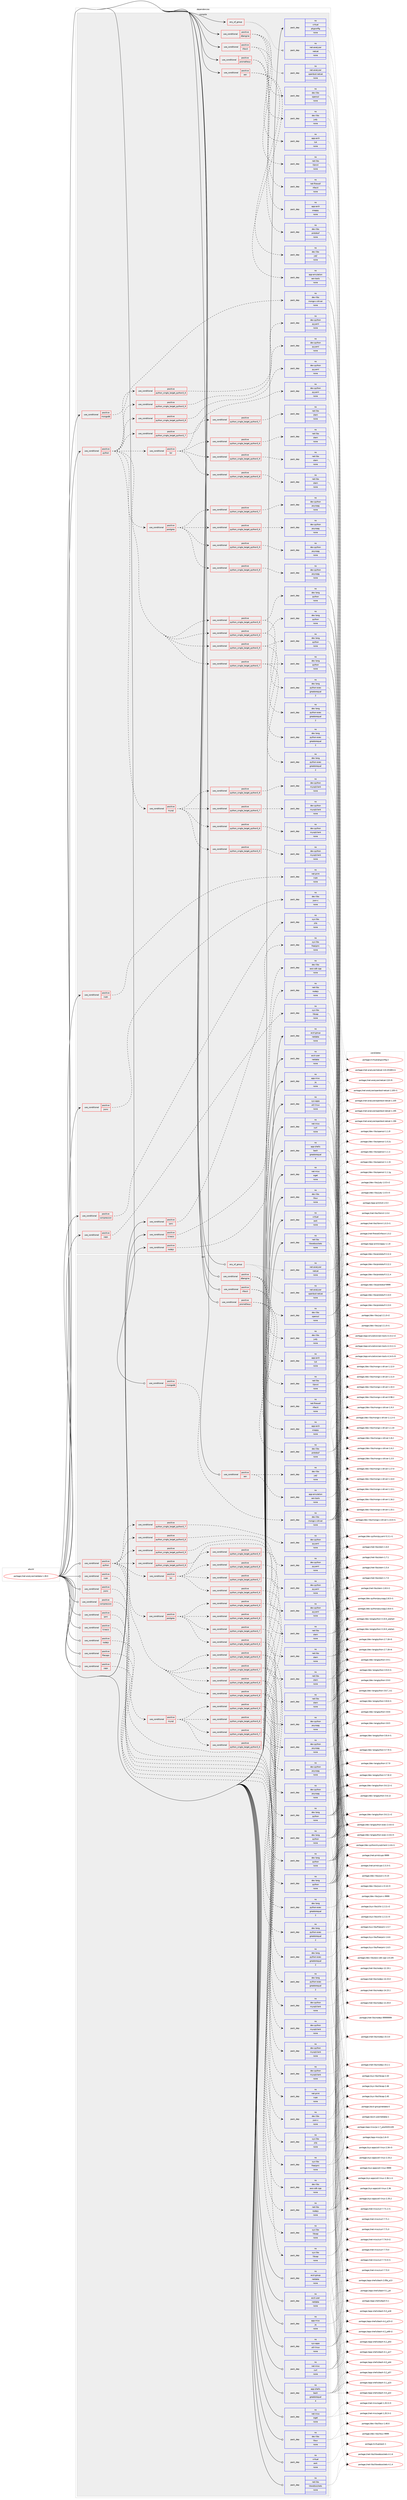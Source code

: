 digraph prolog {

# *************
# Graph options
# *************

newrank=true;
concentrate=true;
compound=true;
graph [rankdir=LR,fontname=Helvetica,fontsize=10,ranksep=1.5];#, ranksep=2.5, nodesep=0.2];
edge  [arrowhead=vee];
node  [fontname=Helvetica,fontsize=10];

# **********
# The ebuild
# **********

subgraph cluster_leftcol {
color=gray;
rank=same;
label=<<i>ebuild</i>>;
id [label="portage://net-analyzer/netdata-1.28.0", color=red, width=4, href="../net-analyzer/netdata-1.28.0.svg"];
}

# ****************
# The dependencies
# ****************

subgraph cluster_midcol {
color=gray;
label=<<i>dependencies</i>>;
subgraph cluster_compile {
fillcolor="#eeeeee";
style=filled;
label=<<i>compile</i>>;
subgraph any119 {
dependency14207 [label=<<TABLE BORDER="0" CELLBORDER="1" CELLSPACING="0" CELLPADDING="4"><TR><TD CELLPADDING="10">any_of_group</TD></TR></TABLE>>, shape=none, color=red];subgraph pack9841 {
dependency14208 [label=<<TABLE BORDER="0" CELLBORDER="1" CELLSPACING="0" CELLPADDING="4" WIDTH="220"><TR><TD ROWSPAN="6" CELLPADDING="30">pack_dep</TD></TR><TR><TD WIDTH="110">no</TD></TR><TR><TD>net-analyzer</TD></TR><TR><TD>openbsd-netcat</TD></TR><TR><TD>none</TD></TR><TR><TD></TD></TR></TABLE>>, shape=none, color=blue];
}
dependency14207:e -> dependency14208:w [weight=20,style="dotted",arrowhead="oinv"];
subgraph pack9842 {
dependency14209 [label=<<TABLE BORDER="0" CELLBORDER="1" CELLSPACING="0" CELLPADDING="4" WIDTH="220"><TR><TD ROWSPAN="6" CELLPADDING="30">pack_dep</TD></TR><TR><TD WIDTH="110">no</TD></TR><TR><TD>net-analyzer</TD></TR><TR><TD>netcat</TD></TR><TR><TD>none</TD></TR><TR><TD></TD></TR></TABLE>>, shape=none, color=blue];
}
dependency14207:e -> dependency14209:w [weight=20,style="dotted",arrowhead="oinv"];
}
id:e -> dependency14207:w [weight=20,style="solid",arrowhead="vee"];
subgraph cond4231 {
dependency14210 [label=<<TABLE BORDER="0" CELLBORDER="1" CELLSPACING="0" CELLPADDING="4"><TR><TD ROWSPAN="3" CELLPADDING="10">use_conditional</TD></TR><TR><TD>positive</TD></TR><TR><TD>caps</TD></TR></TABLE>>, shape=none, color=red];
subgraph pack9843 {
dependency14211 [label=<<TABLE BORDER="0" CELLBORDER="1" CELLSPACING="0" CELLPADDING="4" WIDTH="220"><TR><TD ROWSPAN="6" CELLPADDING="30">pack_dep</TD></TR><TR><TD WIDTH="110">no</TD></TR><TR><TD>sys-libs</TD></TR><TR><TD>libcap</TD></TR><TR><TD>none</TD></TR><TR><TD></TD></TR></TABLE>>, shape=none, color=blue];
}
dependency14210:e -> dependency14211:w [weight=20,style="dashed",arrowhead="vee"];
}
id:e -> dependency14210:w [weight=20,style="solid",arrowhead="vee"];
subgraph cond4232 {
dependency14212 [label=<<TABLE BORDER="0" CELLBORDER="1" CELLSPACING="0" CELLPADDING="4"><TR><TD ROWSPAN="3" CELLPADDING="10">use_conditional</TD></TR><TR><TD>positive</TD></TR><TR><TD>compression</TD></TR></TABLE>>, shape=none, color=red];
subgraph pack9844 {
dependency14213 [label=<<TABLE BORDER="0" CELLBORDER="1" CELLSPACING="0" CELLPADDING="4" WIDTH="220"><TR><TD ROWSPAN="6" CELLPADDING="30">pack_dep</TD></TR><TR><TD WIDTH="110">no</TD></TR><TR><TD>sys-libs</TD></TR><TR><TD>zlib</TD></TR><TR><TD>none</TD></TR><TR><TD></TD></TR></TABLE>>, shape=none, color=blue];
}
dependency14212:e -> dependency14213:w [weight=20,style="dashed",arrowhead="vee"];
}
id:e -> dependency14212:w [weight=20,style="solid",arrowhead="vee"];
subgraph cond4233 {
dependency14214 [label=<<TABLE BORDER="0" CELLBORDER="1" CELLSPACING="0" CELLPADDING="4"><TR><TD ROWSPAN="3" CELLPADDING="10">use_conditional</TD></TR><TR><TD>positive</TD></TR><TR><TD>cups</TD></TR></TABLE>>, shape=none, color=red];
subgraph pack9845 {
dependency14215 [label=<<TABLE BORDER="0" CELLBORDER="1" CELLSPACING="0" CELLPADDING="4" WIDTH="220"><TR><TD ROWSPAN="6" CELLPADDING="30">pack_dep</TD></TR><TR><TD WIDTH="110">no</TD></TR><TR><TD>net-print</TD></TR><TR><TD>cups</TD></TR><TR><TD>none</TD></TR><TR><TD></TD></TR></TABLE>>, shape=none, color=blue];
}
dependency14214:e -> dependency14215:w [weight=20,style="dashed",arrowhead="vee"];
}
id:e -> dependency14214:w [weight=20,style="solid",arrowhead="vee"];
subgraph cond4234 {
dependency14216 [label=<<TABLE BORDER="0" CELLBORDER="1" CELLSPACING="0" CELLPADDING="4"><TR><TD ROWSPAN="3" CELLPADDING="10">use_conditional</TD></TR><TR><TD>positive</TD></TR><TR><TD>dbengine</TD></TR></TABLE>>, shape=none, color=red];
subgraph pack9846 {
dependency14217 [label=<<TABLE BORDER="0" CELLBORDER="1" CELLSPACING="0" CELLPADDING="4" WIDTH="220"><TR><TD ROWSPAN="6" CELLPADDING="30">pack_dep</TD></TR><TR><TD WIDTH="110">no</TD></TR><TR><TD>app-arch</TD></TR><TR><TD>lz4</TD></TR><TR><TD>none</TD></TR><TR><TD></TD></TR></TABLE>>, shape=none, color=blue];
}
dependency14216:e -> dependency14217:w [weight=20,style="dashed",arrowhead="vee"];
subgraph pack9847 {
dependency14218 [label=<<TABLE BORDER="0" CELLBORDER="1" CELLSPACING="0" CELLPADDING="4" WIDTH="220"><TR><TD ROWSPAN="6" CELLPADDING="30">pack_dep</TD></TR><TR><TD WIDTH="110">no</TD></TR><TR><TD>dev-libs</TD></TR><TR><TD>judy</TD></TR><TR><TD>none</TD></TR><TR><TD></TD></TR></TABLE>>, shape=none, color=blue];
}
dependency14216:e -> dependency14218:w [weight=20,style="dashed",arrowhead="vee"];
subgraph pack9848 {
dependency14219 [label=<<TABLE BORDER="0" CELLBORDER="1" CELLSPACING="0" CELLPADDING="4" WIDTH="220"><TR><TD ROWSPAN="6" CELLPADDING="30">pack_dep</TD></TR><TR><TD WIDTH="110">no</TD></TR><TR><TD>dev-libs</TD></TR><TR><TD>openssl</TD></TR><TR><TD>none</TD></TR><TR><TD></TD></TR></TABLE>>, shape=none, color=blue];
}
dependency14216:e -> dependency14219:w [weight=20,style="dashed",arrowhead="vee"];
}
id:e -> dependency14216:w [weight=20,style="solid",arrowhead="vee"];
subgraph cond4235 {
dependency14220 [label=<<TABLE BORDER="0" CELLBORDER="1" CELLSPACING="0" CELLPADDING="4"><TR><TD ROWSPAN="3" CELLPADDING="10">use_conditional</TD></TR><TR><TD>positive</TD></TR><TR><TD>ipmi</TD></TR></TABLE>>, shape=none, color=red];
subgraph pack9849 {
dependency14221 [label=<<TABLE BORDER="0" CELLBORDER="1" CELLSPACING="0" CELLPADDING="4" WIDTH="220"><TR><TD ROWSPAN="6" CELLPADDING="30">pack_dep</TD></TR><TR><TD WIDTH="110">no</TD></TR><TR><TD>sys-libs</TD></TR><TR><TD>freeipmi</TD></TR><TR><TD>none</TD></TR><TR><TD></TD></TR></TABLE>>, shape=none, color=blue];
}
dependency14220:e -> dependency14221:w [weight=20,style="dashed",arrowhead="vee"];
}
id:e -> dependency14220:w [weight=20,style="solid",arrowhead="vee"];
subgraph cond4236 {
dependency14222 [label=<<TABLE BORDER="0" CELLBORDER="1" CELLSPACING="0" CELLPADDING="4"><TR><TD ROWSPAN="3" CELLPADDING="10">use_conditional</TD></TR><TR><TD>positive</TD></TR><TR><TD>jsonc</TD></TR></TABLE>>, shape=none, color=red];
subgraph pack9850 {
dependency14223 [label=<<TABLE BORDER="0" CELLBORDER="1" CELLSPACING="0" CELLPADDING="4" WIDTH="220"><TR><TD ROWSPAN="6" CELLPADDING="30">pack_dep</TD></TR><TR><TD WIDTH="110">no</TD></TR><TR><TD>dev-libs</TD></TR><TR><TD>json-c</TD></TR><TR><TD>none</TD></TR><TR><TD></TD></TR></TABLE>>, shape=none, color=blue];
}
dependency14222:e -> dependency14223:w [weight=20,style="dashed",arrowhead="vee"];
}
id:e -> dependency14222:w [weight=20,style="solid",arrowhead="vee"];
subgraph cond4237 {
dependency14224 [label=<<TABLE BORDER="0" CELLBORDER="1" CELLSPACING="0" CELLPADDING="4"><TR><TD ROWSPAN="3" CELLPADDING="10">use_conditional</TD></TR><TR><TD>positive</TD></TR><TR><TD>kinesis</TD></TR></TABLE>>, shape=none, color=red];
subgraph pack9851 {
dependency14225 [label=<<TABLE BORDER="0" CELLBORDER="1" CELLSPACING="0" CELLPADDING="4" WIDTH="220"><TR><TD ROWSPAN="6" CELLPADDING="30">pack_dep</TD></TR><TR><TD WIDTH="110">no</TD></TR><TR><TD>dev-libs</TD></TR><TR><TD>aws-sdk-cpp</TD></TR><TR><TD>none</TD></TR><TR><TD></TD></TR></TABLE>>, shape=none, color=blue];
}
dependency14224:e -> dependency14225:w [weight=20,style="dashed",arrowhead="vee"];
}
id:e -> dependency14224:w [weight=20,style="solid",arrowhead="vee"];
subgraph cond4238 {
dependency14226 [label=<<TABLE BORDER="0" CELLBORDER="1" CELLSPACING="0" CELLPADDING="4"><TR><TD ROWSPAN="3" CELLPADDING="10">use_conditional</TD></TR><TR><TD>positive</TD></TR><TR><TD>mongodb</TD></TR></TABLE>>, shape=none, color=red];
subgraph pack9852 {
dependency14227 [label=<<TABLE BORDER="0" CELLBORDER="1" CELLSPACING="0" CELLPADDING="4" WIDTH="220"><TR><TD ROWSPAN="6" CELLPADDING="30">pack_dep</TD></TR><TR><TD WIDTH="110">no</TD></TR><TR><TD>dev-libs</TD></TR><TR><TD>mongo-c-driver</TD></TR><TR><TD>none</TD></TR><TR><TD></TD></TR></TABLE>>, shape=none, color=blue];
}
dependency14226:e -> dependency14227:w [weight=20,style="dashed",arrowhead="vee"];
}
id:e -> dependency14226:w [weight=20,style="solid",arrowhead="vee"];
subgraph cond4239 {
dependency14228 [label=<<TABLE BORDER="0" CELLBORDER="1" CELLSPACING="0" CELLPADDING="4"><TR><TD ROWSPAN="3" CELLPADDING="10">use_conditional</TD></TR><TR><TD>positive</TD></TR><TR><TD>nfacct</TD></TR></TABLE>>, shape=none, color=red];
subgraph pack9853 {
dependency14229 [label=<<TABLE BORDER="0" CELLBORDER="1" CELLSPACING="0" CELLPADDING="4" WIDTH="220"><TR><TD ROWSPAN="6" CELLPADDING="30">pack_dep</TD></TR><TR><TD WIDTH="110">no</TD></TR><TR><TD>net-firewall</TD></TR><TR><TD>nfacct</TD></TR><TR><TD>none</TD></TR><TR><TD></TD></TR></TABLE>>, shape=none, color=blue];
}
dependency14228:e -> dependency14229:w [weight=20,style="dashed",arrowhead="vee"];
subgraph pack9854 {
dependency14230 [label=<<TABLE BORDER="0" CELLBORDER="1" CELLSPACING="0" CELLPADDING="4" WIDTH="220"><TR><TD ROWSPAN="6" CELLPADDING="30">pack_dep</TD></TR><TR><TD WIDTH="110">no</TD></TR><TR><TD>net-libs</TD></TR><TR><TD>libmnl</TD></TR><TR><TD>none</TD></TR><TR><TD></TD></TR></TABLE>>, shape=none, color=blue];
}
dependency14228:e -> dependency14230:w [weight=20,style="dashed",arrowhead="vee"];
}
id:e -> dependency14228:w [weight=20,style="solid",arrowhead="vee"];
subgraph cond4240 {
dependency14231 [label=<<TABLE BORDER="0" CELLBORDER="1" CELLSPACING="0" CELLPADDING="4"><TR><TD ROWSPAN="3" CELLPADDING="10">use_conditional</TD></TR><TR><TD>positive</TD></TR><TR><TD>nodejs</TD></TR></TABLE>>, shape=none, color=red];
subgraph pack9855 {
dependency14232 [label=<<TABLE BORDER="0" CELLBORDER="1" CELLSPACING="0" CELLPADDING="4" WIDTH="220"><TR><TD ROWSPAN="6" CELLPADDING="30">pack_dep</TD></TR><TR><TD WIDTH="110">no</TD></TR><TR><TD>net-libs</TD></TR><TR><TD>nodejs</TD></TR><TR><TD>none</TD></TR><TR><TD></TD></TR></TABLE>>, shape=none, color=blue];
}
dependency14231:e -> dependency14232:w [weight=20,style="dashed",arrowhead="vee"];
}
id:e -> dependency14231:w [weight=20,style="solid",arrowhead="vee"];
subgraph cond4241 {
dependency14233 [label=<<TABLE BORDER="0" CELLBORDER="1" CELLSPACING="0" CELLPADDING="4"><TR><TD ROWSPAN="3" CELLPADDING="10">use_conditional</TD></TR><TR><TD>positive</TD></TR><TR><TD>prometheus</TD></TR></TABLE>>, shape=none, color=red];
subgraph pack9856 {
dependency14234 [label=<<TABLE BORDER="0" CELLBORDER="1" CELLSPACING="0" CELLPADDING="4" WIDTH="220"><TR><TD ROWSPAN="6" CELLPADDING="30">pack_dep</TD></TR><TR><TD WIDTH="110">no</TD></TR><TR><TD>dev-libs</TD></TR><TR><TD>protobuf</TD></TR><TR><TD>none</TD></TR><TR><TD></TD></TR></TABLE>>, shape=none, color=blue];
}
dependency14233:e -> dependency14234:w [weight=20,style="dashed",arrowhead="vee"];
subgraph pack9857 {
dependency14235 [label=<<TABLE BORDER="0" CELLBORDER="1" CELLSPACING="0" CELLPADDING="4" WIDTH="220"><TR><TD ROWSPAN="6" CELLPADDING="30">pack_dep</TD></TR><TR><TD WIDTH="110">no</TD></TR><TR><TD>app-arch</TD></TR><TR><TD>snappy</TD></TR><TR><TD>none</TD></TR><TR><TD></TD></TR></TABLE>>, shape=none, color=blue];
}
dependency14233:e -> dependency14235:w [weight=20,style="dashed",arrowhead="vee"];
}
id:e -> dependency14233:w [weight=20,style="solid",arrowhead="vee"];
subgraph cond4242 {
dependency14236 [label=<<TABLE BORDER="0" CELLBORDER="1" CELLSPACING="0" CELLPADDING="4"><TR><TD ROWSPAN="3" CELLPADDING="10">use_conditional</TD></TR><TR><TD>positive</TD></TR><TR><TD>python</TD></TR></TABLE>>, shape=none, color=red];
subgraph cond4243 {
dependency14237 [label=<<TABLE BORDER="0" CELLBORDER="1" CELLSPACING="0" CELLPADDING="4"><TR><TD ROWSPAN="3" CELLPADDING="10">use_conditional</TD></TR><TR><TD>positive</TD></TR><TR><TD>python_single_target_python3_6</TD></TR></TABLE>>, shape=none, color=red];
subgraph pack9858 {
dependency14238 [label=<<TABLE BORDER="0" CELLBORDER="1" CELLSPACING="0" CELLPADDING="4" WIDTH="220"><TR><TD ROWSPAN="6" CELLPADDING="30">pack_dep</TD></TR><TR><TD WIDTH="110">no</TD></TR><TR><TD>dev-lang</TD></TR><TR><TD>python</TD></TR><TR><TD>none</TD></TR><TR><TD></TD></TR></TABLE>>, shape=none, color=blue];
}
dependency14237:e -> dependency14238:w [weight=20,style="dashed",arrowhead="vee"];
subgraph pack9859 {
dependency14239 [label=<<TABLE BORDER="0" CELLBORDER="1" CELLSPACING="0" CELLPADDING="4" WIDTH="220"><TR><TD ROWSPAN="6" CELLPADDING="30">pack_dep</TD></TR><TR><TD WIDTH="110">no</TD></TR><TR><TD>dev-lang</TD></TR><TR><TD>python-exec</TD></TR><TR><TD>greaterequal</TD></TR><TR><TD>2</TD></TR></TABLE>>, shape=none, color=blue];
}
dependency14237:e -> dependency14239:w [weight=20,style="dashed",arrowhead="vee"];
}
dependency14236:e -> dependency14237:w [weight=20,style="dashed",arrowhead="vee"];
subgraph cond4244 {
dependency14240 [label=<<TABLE BORDER="0" CELLBORDER="1" CELLSPACING="0" CELLPADDING="4"><TR><TD ROWSPAN="3" CELLPADDING="10">use_conditional</TD></TR><TR><TD>positive</TD></TR><TR><TD>python_single_target_python3_7</TD></TR></TABLE>>, shape=none, color=red];
subgraph pack9860 {
dependency14241 [label=<<TABLE BORDER="0" CELLBORDER="1" CELLSPACING="0" CELLPADDING="4" WIDTH="220"><TR><TD ROWSPAN="6" CELLPADDING="30">pack_dep</TD></TR><TR><TD WIDTH="110">no</TD></TR><TR><TD>dev-lang</TD></TR><TR><TD>python</TD></TR><TR><TD>none</TD></TR><TR><TD></TD></TR></TABLE>>, shape=none, color=blue];
}
dependency14240:e -> dependency14241:w [weight=20,style="dashed",arrowhead="vee"];
subgraph pack9861 {
dependency14242 [label=<<TABLE BORDER="0" CELLBORDER="1" CELLSPACING="0" CELLPADDING="4" WIDTH="220"><TR><TD ROWSPAN="6" CELLPADDING="30">pack_dep</TD></TR><TR><TD WIDTH="110">no</TD></TR><TR><TD>dev-lang</TD></TR><TR><TD>python-exec</TD></TR><TR><TD>greaterequal</TD></TR><TR><TD>2</TD></TR></TABLE>>, shape=none, color=blue];
}
dependency14240:e -> dependency14242:w [weight=20,style="dashed",arrowhead="vee"];
}
dependency14236:e -> dependency14240:w [weight=20,style="dashed",arrowhead="vee"];
subgraph cond4245 {
dependency14243 [label=<<TABLE BORDER="0" CELLBORDER="1" CELLSPACING="0" CELLPADDING="4"><TR><TD ROWSPAN="3" CELLPADDING="10">use_conditional</TD></TR><TR><TD>positive</TD></TR><TR><TD>python_single_target_python3_8</TD></TR></TABLE>>, shape=none, color=red];
subgraph pack9862 {
dependency14244 [label=<<TABLE BORDER="0" CELLBORDER="1" CELLSPACING="0" CELLPADDING="4" WIDTH="220"><TR><TD ROWSPAN="6" CELLPADDING="30">pack_dep</TD></TR><TR><TD WIDTH="110">no</TD></TR><TR><TD>dev-lang</TD></TR><TR><TD>python</TD></TR><TR><TD>none</TD></TR><TR><TD></TD></TR></TABLE>>, shape=none, color=blue];
}
dependency14243:e -> dependency14244:w [weight=20,style="dashed",arrowhead="vee"];
subgraph pack9863 {
dependency14245 [label=<<TABLE BORDER="0" CELLBORDER="1" CELLSPACING="0" CELLPADDING="4" WIDTH="220"><TR><TD ROWSPAN="6" CELLPADDING="30">pack_dep</TD></TR><TR><TD WIDTH="110">no</TD></TR><TR><TD>dev-lang</TD></TR><TR><TD>python-exec</TD></TR><TR><TD>greaterequal</TD></TR><TR><TD>2</TD></TR></TABLE>>, shape=none, color=blue];
}
dependency14243:e -> dependency14245:w [weight=20,style="dashed",arrowhead="vee"];
}
dependency14236:e -> dependency14243:w [weight=20,style="dashed",arrowhead="vee"];
subgraph cond4246 {
dependency14246 [label=<<TABLE BORDER="0" CELLBORDER="1" CELLSPACING="0" CELLPADDING="4"><TR><TD ROWSPAN="3" CELLPADDING="10">use_conditional</TD></TR><TR><TD>positive</TD></TR><TR><TD>python_single_target_python3_9</TD></TR></TABLE>>, shape=none, color=red];
subgraph pack9864 {
dependency14247 [label=<<TABLE BORDER="0" CELLBORDER="1" CELLSPACING="0" CELLPADDING="4" WIDTH="220"><TR><TD ROWSPAN="6" CELLPADDING="30">pack_dep</TD></TR><TR><TD WIDTH="110">no</TD></TR><TR><TD>dev-lang</TD></TR><TR><TD>python</TD></TR><TR><TD>none</TD></TR><TR><TD></TD></TR></TABLE>>, shape=none, color=blue];
}
dependency14246:e -> dependency14247:w [weight=20,style="dashed",arrowhead="vee"];
subgraph pack9865 {
dependency14248 [label=<<TABLE BORDER="0" CELLBORDER="1" CELLSPACING="0" CELLPADDING="4" WIDTH="220"><TR><TD ROWSPAN="6" CELLPADDING="30">pack_dep</TD></TR><TR><TD WIDTH="110">no</TD></TR><TR><TD>dev-lang</TD></TR><TR><TD>python-exec</TD></TR><TR><TD>greaterequal</TD></TR><TR><TD>2</TD></TR></TABLE>>, shape=none, color=blue];
}
dependency14246:e -> dependency14248:w [weight=20,style="dashed",arrowhead="vee"];
}
dependency14236:e -> dependency14246:w [weight=20,style="dashed",arrowhead="vee"];
subgraph cond4247 {
dependency14249 [label=<<TABLE BORDER="0" CELLBORDER="1" CELLSPACING="0" CELLPADDING="4"><TR><TD ROWSPAN="3" CELLPADDING="10">use_conditional</TD></TR><TR><TD>positive</TD></TR><TR><TD>python_single_target_python3_6</TD></TR></TABLE>>, shape=none, color=red];
subgraph pack9866 {
dependency14250 [label=<<TABLE BORDER="0" CELLBORDER="1" CELLSPACING="0" CELLPADDING="4" WIDTH="220"><TR><TD ROWSPAN="6" CELLPADDING="30">pack_dep</TD></TR><TR><TD WIDTH="110">no</TD></TR><TR><TD>dev-python</TD></TR><TR><TD>pyyaml</TD></TR><TR><TD>none</TD></TR><TR><TD></TD></TR></TABLE>>, shape=none, color=blue];
}
dependency14249:e -> dependency14250:w [weight=20,style="dashed",arrowhead="vee"];
}
dependency14236:e -> dependency14249:w [weight=20,style="dashed",arrowhead="vee"];
subgraph cond4248 {
dependency14251 [label=<<TABLE BORDER="0" CELLBORDER="1" CELLSPACING="0" CELLPADDING="4"><TR><TD ROWSPAN="3" CELLPADDING="10">use_conditional</TD></TR><TR><TD>positive</TD></TR><TR><TD>python_single_target_python3_7</TD></TR></TABLE>>, shape=none, color=red];
subgraph pack9867 {
dependency14252 [label=<<TABLE BORDER="0" CELLBORDER="1" CELLSPACING="0" CELLPADDING="4" WIDTH="220"><TR><TD ROWSPAN="6" CELLPADDING="30">pack_dep</TD></TR><TR><TD WIDTH="110">no</TD></TR><TR><TD>dev-python</TD></TR><TR><TD>pyyaml</TD></TR><TR><TD>none</TD></TR><TR><TD></TD></TR></TABLE>>, shape=none, color=blue];
}
dependency14251:e -> dependency14252:w [weight=20,style="dashed",arrowhead="vee"];
}
dependency14236:e -> dependency14251:w [weight=20,style="dashed",arrowhead="vee"];
subgraph cond4249 {
dependency14253 [label=<<TABLE BORDER="0" CELLBORDER="1" CELLSPACING="0" CELLPADDING="4"><TR><TD ROWSPAN="3" CELLPADDING="10">use_conditional</TD></TR><TR><TD>positive</TD></TR><TR><TD>python_single_target_python3_8</TD></TR></TABLE>>, shape=none, color=red];
subgraph pack9868 {
dependency14254 [label=<<TABLE BORDER="0" CELLBORDER="1" CELLSPACING="0" CELLPADDING="4" WIDTH="220"><TR><TD ROWSPAN="6" CELLPADDING="30">pack_dep</TD></TR><TR><TD WIDTH="110">no</TD></TR><TR><TD>dev-python</TD></TR><TR><TD>pyyaml</TD></TR><TR><TD>none</TD></TR><TR><TD></TD></TR></TABLE>>, shape=none, color=blue];
}
dependency14253:e -> dependency14254:w [weight=20,style="dashed",arrowhead="vee"];
}
dependency14236:e -> dependency14253:w [weight=20,style="dashed",arrowhead="vee"];
subgraph cond4250 {
dependency14255 [label=<<TABLE BORDER="0" CELLBORDER="1" CELLSPACING="0" CELLPADDING="4"><TR><TD ROWSPAN="3" CELLPADDING="10">use_conditional</TD></TR><TR><TD>positive</TD></TR><TR><TD>python_single_target_python3_9</TD></TR></TABLE>>, shape=none, color=red];
subgraph pack9869 {
dependency14256 [label=<<TABLE BORDER="0" CELLBORDER="1" CELLSPACING="0" CELLPADDING="4" WIDTH="220"><TR><TD ROWSPAN="6" CELLPADDING="30">pack_dep</TD></TR><TR><TD WIDTH="110">no</TD></TR><TR><TD>dev-python</TD></TR><TR><TD>pyyaml</TD></TR><TR><TD>none</TD></TR><TR><TD></TD></TR></TABLE>>, shape=none, color=blue];
}
dependency14255:e -> dependency14256:w [weight=20,style="dashed",arrowhead="vee"];
}
dependency14236:e -> dependency14255:w [weight=20,style="dashed",arrowhead="vee"];
subgraph cond4251 {
dependency14257 [label=<<TABLE BORDER="0" CELLBORDER="1" CELLSPACING="0" CELLPADDING="4"><TR><TD ROWSPAN="3" CELLPADDING="10">use_conditional</TD></TR><TR><TD>positive</TD></TR><TR><TD>mysql</TD></TR></TABLE>>, shape=none, color=red];
subgraph cond4252 {
dependency14258 [label=<<TABLE BORDER="0" CELLBORDER="1" CELLSPACING="0" CELLPADDING="4"><TR><TD ROWSPAN="3" CELLPADDING="10">use_conditional</TD></TR><TR><TD>positive</TD></TR><TR><TD>python_single_target_python3_6</TD></TR></TABLE>>, shape=none, color=red];
subgraph pack9870 {
dependency14259 [label=<<TABLE BORDER="0" CELLBORDER="1" CELLSPACING="0" CELLPADDING="4" WIDTH="220"><TR><TD ROWSPAN="6" CELLPADDING="30">pack_dep</TD></TR><TR><TD WIDTH="110">no</TD></TR><TR><TD>dev-python</TD></TR><TR><TD>mysqlclient</TD></TR><TR><TD>none</TD></TR><TR><TD></TD></TR></TABLE>>, shape=none, color=blue];
}
dependency14258:e -> dependency14259:w [weight=20,style="dashed",arrowhead="vee"];
}
dependency14257:e -> dependency14258:w [weight=20,style="dashed",arrowhead="vee"];
subgraph cond4253 {
dependency14260 [label=<<TABLE BORDER="0" CELLBORDER="1" CELLSPACING="0" CELLPADDING="4"><TR><TD ROWSPAN="3" CELLPADDING="10">use_conditional</TD></TR><TR><TD>positive</TD></TR><TR><TD>python_single_target_python3_7</TD></TR></TABLE>>, shape=none, color=red];
subgraph pack9871 {
dependency14261 [label=<<TABLE BORDER="0" CELLBORDER="1" CELLSPACING="0" CELLPADDING="4" WIDTH="220"><TR><TD ROWSPAN="6" CELLPADDING="30">pack_dep</TD></TR><TR><TD WIDTH="110">no</TD></TR><TR><TD>dev-python</TD></TR><TR><TD>mysqlclient</TD></TR><TR><TD>none</TD></TR><TR><TD></TD></TR></TABLE>>, shape=none, color=blue];
}
dependency14260:e -> dependency14261:w [weight=20,style="dashed",arrowhead="vee"];
}
dependency14257:e -> dependency14260:w [weight=20,style="dashed",arrowhead="vee"];
subgraph cond4254 {
dependency14262 [label=<<TABLE BORDER="0" CELLBORDER="1" CELLSPACING="0" CELLPADDING="4"><TR><TD ROWSPAN="3" CELLPADDING="10">use_conditional</TD></TR><TR><TD>positive</TD></TR><TR><TD>python_single_target_python3_8</TD></TR></TABLE>>, shape=none, color=red];
subgraph pack9872 {
dependency14263 [label=<<TABLE BORDER="0" CELLBORDER="1" CELLSPACING="0" CELLPADDING="4" WIDTH="220"><TR><TD ROWSPAN="6" CELLPADDING="30">pack_dep</TD></TR><TR><TD WIDTH="110">no</TD></TR><TR><TD>dev-python</TD></TR><TR><TD>mysqlclient</TD></TR><TR><TD>none</TD></TR><TR><TD></TD></TR></TABLE>>, shape=none, color=blue];
}
dependency14262:e -> dependency14263:w [weight=20,style="dashed",arrowhead="vee"];
}
dependency14257:e -> dependency14262:w [weight=20,style="dashed",arrowhead="vee"];
subgraph cond4255 {
dependency14264 [label=<<TABLE BORDER="0" CELLBORDER="1" CELLSPACING="0" CELLPADDING="4"><TR><TD ROWSPAN="3" CELLPADDING="10">use_conditional</TD></TR><TR><TD>positive</TD></TR><TR><TD>python_single_target_python3_9</TD></TR></TABLE>>, shape=none, color=red];
subgraph pack9873 {
dependency14265 [label=<<TABLE BORDER="0" CELLBORDER="1" CELLSPACING="0" CELLPADDING="4" WIDTH="220"><TR><TD ROWSPAN="6" CELLPADDING="30">pack_dep</TD></TR><TR><TD WIDTH="110">no</TD></TR><TR><TD>dev-python</TD></TR><TR><TD>mysqlclient</TD></TR><TR><TD>none</TD></TR><TR><TD></TD></TR></TABLE>>, shape=none, color=blue];
}
dependency14264:e -> dependency14265:w [weight=20,style="dashed",arrowhead="vee"];
}
dependency14257:e -> dependency14264:w [weight=20,style="dashed",arrowhead="vee"];
}
dependency14236:e -> dependency14257:w [weight=20,style="dashed",arrowhead="vee"];
subgraph cond4256 {
dependency14266 [label=<<TABLE BORDER="0" CELLBORDER="1" CELLSPACING="0" CELLPADDING="4"><TR><TD ROWSPAN="3" CELLPADDING="10">use_conditional</TD></TR><TR><TD>positive</TD></TR><TR><TD>postgres</TD></TR></TABLE>>, shape=none, color=red];
subgraph cond4257 {
dependency14267 [label=<<TABLE BORDER="0" CELLBORDER="1" CELLSPACING="0" CELLPADDING="4"><TR><TD ROWSPAN="3" CELLPADDING="10">use_conditional</TD></TR><TR><TD>positive</TD></TR><TR><TD>python_single_target_python3_6</TD></TR></TABLE>>, shape=none, color=red];
subgraph pack9874 {
dependency14268 [label=<<TABLE BORDER="0" CELLBORDER="1" CELLSPACING="0" CELLPADDING="4" WIDTH="220"><TR><TD ROWSPAN="6" CELLPADDING="30">pack_dep</TD></TR><TR><TD WIDTH="110">no</TD></TR><TR><TD>dev-python</TD></TR><TR><TD>psycopg</TD></TR><TR><TD>none</TD></TR><TR><TD></TD></TR></TABLE>>, shape=none, color=blue];
}
dependency14267:e -> dependency14268:w [weight=20,style="dashed",arrowhead="vee"];
}
dependency14266:e -> dependency14267:w [weight=20,style="dashed",arrowhead="vee"];
subgraph cond4258 {
dependency14269 [label=<<TABLE BORDER="0" CELLBORDER="1" CELLSPACING="0" CELLPADDING="4"><TR><TD ROWSPAN="3" CELLPADDING="10">use_conditional</TD></TR><TR><TD>positive</TD></TR><TR><TD>python_single_target_python3_7</TD></TR></TABLE>>, shape=none, color=red];
subgraph pack9875 {
dependency14270 [label=<<TABLE BORDER="0" CELLBORDER="1" CELLSPACING="0" CELLPADDING="4" WIDTH="220"><TR><TD ROWSPAN="6" CELLPADDING="30">pack_dep</TD></TR><TR><TD WIDTH="110">no</TD></TR><TR><TD>dev-python</TD></TR><TR><TD>psycopg</TD></TR><TR><TD>none</TD></TR><TR><TD></TD></TR></TABLE>>, shape=none, color=blue];
}
dependency14269:e -> dependency14270:w [weight=20,style="dashed",arrowhead="vee"];
}
dependency14266:e -> dependency14269:w [weight=20,style="dashed",arrowhead="vee"];
subgraph cond4259 {
dependency14271 [label=<<TABLE BORDER="0" CELLBORDER="1" CELLSPACING="0" CELLPADDING="4"><TR><TD ROWSPAN="3" CELLPADDING="10">use_conditional</TD></TR><TR><TD>positive</TD></TR><TR><TD>python_single_target_python3_8</TD></TR></TABLE>>, shape=none, color=red];
subgraph pack9876 {
dependency14272 [label=<<TABLE BORDER="0" CELLBORDER="1" CELLSPACING="0" CELLPADDING="4" WIDTH="220"><TR><TD ROWSPAN="6" CELLPADDING="30">pack_dep</TD></TR><TR><TD WIDTH="110">no</TD></TR><TR><TD>dev-python</TD></TR><TR><TD>psycopg</TD></TR><TR><TD>none</TD></TR><TR><TD></TD></TR></TABLE>>, shape=none, color=blue];
}
dependency14271:e -> dependency14272:w [weight=20,style="dashed",arrowhead="vee"];
}
dependency14266:e -> dependency14271:w [weight=20,style="dashed",arrowhead="vee"];
subgraph cond4260 {
dependency14273 [label=<<TABLE BORDER="0" CELLBORDER="1" CELLSPACING="0" CELLPADDING="4"><TR><TD ROWSPAN="3" CELLPADDING="10">use_conditional</TD></TR><TR><TD>positive</TD></TR><TR><TD>python_single_target_python3_9</TD></TR></TABLE>>, shape=none, color=red];
subgraph pack9877 {
dependency14274 [label=<<TABLE BORDER="0" CELLBORDER="1" CELLSPACING="0" CELLPADDING="4" WIDTH="220"><TR><TD ROWSPAN="6" CELLPADDING="30">pack_dep</TD></TR><TR><TD WIDTH="110">no</TD></TR><TR><TD>dev-python</TD></TR><TR><TD>psycopg</TD></TR><TR><TD>none</TD></TR><TR><TD></TD></TR></TABLE>>, shape=none, color=blue];
}
dependency14273:e -> dependency14274:w [weight=20,style="dashed",arrowhead="vee"];
}
dependency14266:e -> dependency14273:w [weight=20,style="dashed",arrowhead="vee"];
}
dependency14236:e -> dependency14266:w [weight=20,style="dashed",arrowhead="vee"];
subgraph cond4261 {
dependency14275 [label=<<TABLE BORDER="0" CELLBORDER="1" CELLSPACING="0" CELLPADDING="4"><TR><TD ROWSPAN="3" CELLPADDING="10">use_conditional</TD></TR><TR><TD>positive</TD></TR><TR><TD>tor</TD></TR></TABLE>>, shape=none, color=red];
subgraph cond4262 {
dependency14276 [label=<<TABLE BORDER="0" CELLBORDER="1" CELLSPACING="0" CELLPADDING="4"><TR><TD ROWSPAN="3" CELLPADDING="10">use_conditional</TD></TR><TR><TD>positive</TD></TR><TR><TD>python_single_target_python3_6</TD></TR></TABLE>>, shape=none, color=red];
subgraph pack9878 {
dependency14277 [label=<<TABLE BORDER="0" CELLBORDER="1" CELLSPACING="0" CELLPADDING="4" WIDTH="220"><TR><TD ROWSPAN="6" CELLPADDING="30">pack_dep</TD></TR><TR><TD WIDTH="110">no</TD></TR><TR><TD>net-libs</TD></TR><TR><TD>stem</TD></TR><TR><TD>none</TD></TR><TR><TD></TD></TR></TABLE>>, shape=none, color=blue];
}
dependency14276:e -> dependency14277:w [weight=20,style="dashed",arrowhead="vee"];
}
dependency14275:e -> dependency14276:w [weight=20,style="dashed",arrowhead="vee"];
subgraph cond4263 {
dependency14278 [label=<<TABLE BORDER="0" CELLBORDER="1" CELLSPACING="0" CELLPADDING="4"><TR><TD ROWSPAN="3" CELLPADDING="10">use_conditional</TD></TR><TR><TD>positive</TD></TR><TR><TD>python_single_target_python3_7</TD></TR></TABLE>>, shape=none, color=red];
subgraph pack9879 {
dependency14279 [label=<<TABLE BORDER="0" CELLBORDER="1" CELLSPACING="0" CELLPADDING="4" WIDTH="220"><TR><TD ROWSPAN="6" CELLPADDING="30">pack_dep</TD></TR><TR><TD WIDTH="110">no</TD></TR><TR><TD>net-libs</TD></TR><TR><TD>stem</TD></TR><TR><TD>none</TD></TR><TR><TD></TD></TR></TABLE>>, shape=none, color=blue];
}
dependency14278:e -> dependency14279:w [weight=20,style="dashed",arrowhead="vee"];
}
dependency14275:e -> dependency14278:w [weight=20,style="dashed",arrowhead="vee"];
subgraph cond4264 {
dependency14280 [label=<<TABLE BORDER="0" CELLBORDER="1" CELLSPACING="0" CELLPADDING="4"><TR><TD ROWSPAN="3" CELLPADDING="10">use_conditional</TD></TR><TR><TD>positive</TD></TR><TR><TD>python_single_target_python3_8</TD></TR></TABLE>>, shape=none, color=red];
subgraph pack9880 {
dependency14281 [label=<<TABLE BORDER="0" CELLBORDER="1" CELLSPACING="0" CELLPADDING="4" WIDTH="220"><TR><TD ROWSPAN="6" CELLPADDING="30">pack_dep</TD></TR><TR><TD WIDTH="110">no</TD></TR><TR><TD>net-libs</TD></TR><TR><TD>stem</TD></TR><TR><TD>none</TD></TR><TR><TD></TD></TR></TABLE>>, shape=none, color=blue];
}
dependency14280:e -> dependency14281:w [weight=20,style="dashed",arrowhead="vee"];
}
dependency14275:e -> dependency14280:w [weight=20,style="dashed",arrowhead="vee"];
subgraph cond4265 {
dependency14282 [label=<<TABLE BORDER="0" CELLBORDER="1" CELLSPACING="0" CELLPADDING="4"><TR><TD ROWSPAN="3" CELLPADDING="10">use_conditional</TD></TR><TR><TD>positive</TD></TR><TR><TD>python_single_target_python3_9</TD></TR></TABLE>>, shape=none, color=red];
subgraph pack9881 {
dependency14283 [label=<<TABLE BORDER="0" CELLBORDER="1" CELLSPACING="0" CELLPADDING="4" WIDTH="220"><TR><TD ROWSPAN="6" CELLPADDING="30">pack_dep</TD></TR><TR><TD WIDTH="110">no</TD></TR><TR><TD>net-libs</TD></TR><TR><TD>stem</TD></TR><TR><TD>none</TD></TR><TR><TD></TD></TR></TABLE>>, shape=none, color=blue];
}
dependency14282:e -> dependency14283:w [weight=20,style="dashed",arrowhead="vee"];
}
dependency14275:e -> dependency14282:w [weight=20,style="dashed",arrowhead="vee"];
}
dependency14236:e -> dependency14275:w [weight=20,style="dashed",arrowhead="vee"];
}
id:e -> dependency14236:w [weight=20,style="solid",arrowhead="vee"];
subgraph cond4266 {
dependency14284 [label=<<TABLE BORDER="0" CELLBORDER="1" CELLSPACING="0" CELLPADDING="4"><TR><TD ROWSPAN="3" CELLPADDING="10">use_conditional</TD></TR><TR><TD>positive</TD></TR><TR><TD>xen</TD></TR></TABLE>>, shape=none, color=red];
subgraph pack9882 {
dependency14285 [label=<<TABLE BORDER="0" CELLBORDER="1" CELLSPACING="0" CELLPADDING="4" WIDTH="220"><TR><TD ROWSPAN="6" CELLPADDING="30">pack_dep</TD></TR><TR><TD WIDTH="110">no</TD></TR><TR><TD>app-emulation</TD></TR><TR><TD>xen-tools</TD></TR><TR><TD>none</TD></TR><TR><TD></TD></TR></TABLE>>, shape=none, color=blue];
}
dependency14284:e -> dependency14285:w [weight=20,style="dashed",arrowhead="vee"];
subgraph pack9883 {
dependency14286 [label=<<TABLE BORDER="0" CELLBORDER="1" CELLSPACING="0" CELLPADDING="4" WIDTH="220"><TR><TD ROWSPAN="6" CELLPADDING="30">pack_dep</TD></TR><TR><TD WIDTH="110">no</TD></TR><TR><TD>dev-libs</TD></TR><TR><TD>yajl</TD></TR><TR><TD>none</TD></TR><TR><TD></TD></TR></TABLE>>, shape=none, color=blue];
}
dependency14284:e -> dependency14286:w [weight=20,style="dashed",arrowhead="vee"];
}
id:e -> dependency14284:w [weight=20,style="solid",arrowhead="vee"];
subgraph pack9884 {
dependency14287 [label=<<TABLE BORDER="0" CELLBORDER="1" CELLSPACING="0" CELLPADDING="4" WIDTH="220"><TR><TD ROWSPAN="6" CELLPADDING="30">pack_dep</TD></TR><TR><TD WIDTH="110">no</TD></TR><TR><TD>acct-group</TD></TR><TR><TD>netdata</TD></TR><TR><TD>none</TD></TR><TR><TD></TD></TR></TABLE>>, shape=none, color=blue];
}
id:e -> dependency14287:w [weight=20,style="solid",arrowhead="vee"];
subgraph pack9885 {
dependency14288 [label=<<TABLE BORDER="0" CELLBORDER="1" CELLSPACING="0" CELLPADDING="4" WIDTH="220"><TR><TD ROWSPAN="6" CELLPADDING="30">pack_dep</TD></TR><TR><TD WIDTH="110">no</TD></TR><TR><TD>acct-user</TD></TR><TR><TD>netdata</TD></TR><TR><TD>none</TD></TR><TR><TD></TD></TR></TABLE>>, shape=none, color=blue];
}
id:e -> dependency14288:w [weight=20,style="solid",arrowhead="vee"];
subgraph pack9886 {
dependency14289 [label=<<TABLE BORDER="0" CELLBORDER="1" CELLSPACING="0" CELLPADDING="4" WIDTH="220"><TR><TD ROWSPAN="6" CELLPADDING="30">pack_dep</TD></TR><TR><TD WIDTH="110">no</TD></TR><TR><TD>app-misc</TD></TR><TR><TD>jq</TD></TR><TR><TD>none</TD></TR><TR><TD></TD></TR></TABLE>>, shape=none, color=blue];
}
id:e -> dependency14289:w [weight=20,style="solid",arrowhead="vee"];
subgraph pack9887 {
dependency14290 [label=<<TABLE BORDER="0" CELLBORDER="1" CELLSPACING="0" CELLPADDING="4" WIDTH="220"><TR><TD ROWSPAN="6" CELLPADDING="30">pack_dep</TD></TR><TR><TD WIDTH="110">no</TD></TR><TR><TD>app-shells</TD></TR><TR><TD>bash</TD></TR><TR><TD>greaterequal</TD></TR><TR><TD>4</TD></TR></TABLE>>, shape=none, color=blue];
}
id:e -> dependency14290:w [weight=20,style="solid",arrowhead="vee"];
subgraph pack9888 {
dependency14291 [label=<<TABLE BORDER="0" CELLBORDER="1" CELLSPACING="0" CELLPADDING="4" WIDTH="220"><TR><TD ROWSPAN="6" CELLPADDING="30">pack_dep</TD></TR><TR><TD WIDTH="110">no</TD></TR><TR><TD>dev-libs</TD></TR><TR><TD>libuv</TD></TR><TR><TD>none</TD></TR><TR><TD></TD></TR></TABLE>>, shape=none, color=blue];
}
id:e -> dependency14291:w [weight=20,style="solid",arrowhead="vee"];
subgraph pack9889 {
dependency14292 [label=<<TABLE BORDER="0" CELLBORDER="1" CELLSPACING="0" CELLPADDING="4" WIDTH="220"><TR><TD ROWSPAN="6" CELLPADDING="30">pack_dep</TD></TR><TR><TD WIDTH="110">no</TD></TR><TR><TD>net-libs</TD></TR><TR><TD>libwebsockets</TD></TR><TR><TD>none</TD></TR><TR><TD></TD></TR></TABLE>>, shape=none, color=blue];
}
id:e -> dependency14292:w [weight=20,style="solid",arrowhead="vee"];
subgraph pack9890 {
dependency14293 [label=<<TABLE BORDER="0" CELLBORDER="1" CELLSPACING="0" CELLPADDING="4" WIDTH="220"><TR><TD ROWSPAN="6" CELLPADDING="30">pack_dep</TD></TR><TR><TD WIDTH="110">no</TD></TR><TR><TD>net-misc</TD></TR><TR><TD>curl</TD></TR><TR><TD>none</TD></TR><TR><TD></TD></TR></TABLE>>, shape=none, color=blue];
}
id:e -> dependency14293:w [weight=20,style="solid",arrowhead="vee"];
subgraph pack9891 {
dependency14294 [label=<<TABLE BORDER="0" CELLBORDER="1" CELLSPACING="0" CELLPADDING="4" WIDTH="220"><TR><TD ROWSPAN="6" CELLPADDING="30">pack_dep</TD></TR><TR><TD WIDTH="110">no</TD></TR><TR><TD>net-misc</TD></TR><TR><TD>wget</TD></TR><TR><TD>none</TD></TR><TR><TD></TD></TR></TABLE>>, shape=none, color=blue];
}
id:e -> dependency14294:w [weight=20,style="solid",arrowhead="vee"];
subgraph pack9892 {
dependency14295 [label=<<TABLE BORDER="0" CELLBORDER="1" CELLSPACING="0" CELLPADDING="4" WIDTH="220"><TR><TD ROWSPAN="6" CELLPADDING="30">pack_dep</TD></TR><TR><TD WIDTH="110">no</TD></TR><TR><TD>sys-apps</TD></TR><TR><TD>util-linux</TD></TR><TR><TD>none</TD></TR><TR><TD></TD></TR></TABLE>>, shape=none, color=blue];
}
id:e -> dependency14295:w [weight=20,style="solid",arrowhead="vee"];
subgraph pack9893 {
dependency14296 [label=<<TABLE BORDER="0" CELLBORDER="1" CELLSPACING="0" CELLPADDING="4" WIDTH="220"><TR><TD ROWSPAN="6" CELLPADDING="30">pack_dep</TD></TR><TR><TD WIDTH="110">no</TD></TR><TR><TD>virtual</TD></TR><TR><TD>awk</TD></TR><TR><TD>none</TD></TR><TR><TD></TD></TR></TABLE>>, shape=none, color=blue];
}
id:e -> dependency14296:w [weight=20,style="solid",arrowhead="vee"];
subgraph pack9894 {
dependency14297 [label=<<TABLE BORDER="0" CELLBORDER="1" CELLSPACING="0" CELLPADDING="4" WIDTH="220"><TR><TD ROWSPAN="6" CELLPADDING="30">pack_dep</TD></TR><TR><TD WIDTH="110">no</TD></TR><TR><TD>virtual</TD></TR><TR><TD>pkgconfig</TD></TR><TR><TD>none</TD></TR><TR><TD></TD></TR></TABLE>>, shape=none, color=blue];
}
id:e -> dependency14297:w [weight=20,style="solid",arrowhead="vee"];
}
subgraph cluster_compileandrun {
fillcolor="#eeeeee";
style=filled;
label=<<i>compile and run</i>>;
}
subgraph cluster_run {
fillcolor="#eeeeee";
style=filled;
label=<<i>run</i>>;
subgraph any120 {
dependency14298 [label=<<TABLE BORDER="0" CELLBORDER="1" CELLSPACING="0" CELLPADDING="4"><TR><TD CELLPADDING="10">any_of_group</TD></TR></TABLE>>, shape=none, color=red];subgraph pack9895 {
dependency14299 [label=<<TABLE BORDER="0" CELLBORDER="1" CELLSPACING="0" CELLPADDING="4" WIDTH="220"><TR><TD ROWSPAN="6" CELLPADDING="30">pack_dep</TD></TR><TR><TD WIDTH="110">no</TD></TR><TR><TD>net-analyzer</TD></TR><TR><TD>openbsd-netcat</TD></TR><TR><TD>none</TD></TR><TR><TD></TD></TR></TABLE>>, shape=none, color=blue];
}
dependency14298:e -> dependency14299:w [weight=20,style="dotted",arrowhead="oinv"];
subgraph pack9896 {
dependency14300 [label=<<TABLE BORDER="0" CELLBORDER="1" CELLSPACING="0" CELLPADDING="4" WIDTH="220"><TR><TD ROWSPAN="6" CELLPADDING="30">pack_dep</TD></TR><TR><TD WIDTH="110">no</TD></TR><TR><TD>net-analyzer</TD></TR><TR><TD>netcat</TD></TR><TR><TD>none</TD></TR><TR><TD></TD></TR></TABLE>>, shape=none, color=blue];
}
dependency14298:e -> dependency14300:w [weight=20,style="dotted",arrowhead="oinv"];
}
id:e -> dependency14298:w [weight=20,style="solid",arrowhead="odot"];
subgraph cond4267 {
dependency14301 [label=<<TABLE BORDER="0" CELLBORDER="1" CELLSPACING="0" CELLPADDING="4"><TR><TD ROWSPAN="3" CELLPADDING="10">use_conditional</TD></TR><TR><TD>positive</TD></TR><TR><TD>caps</TD></TR></TABLE>>, shape=none, color=red];
subgraph pack9897 {
dependency14302 [label=<<TABLE BORDER="0" CELLBORDER="1" CELLSPACING="0" CELLPADDING="4" WIDTH="220"><TR><TD ROWSPAN="6" CELLPADDING="30">pack_dep</TD></TR><TR><TD WIDTH="110">no</TD></TR><TR><TD>sys-libs</TD></TR><TR><TD>libcap</TD></TR><TR><TD>none</TD></TR><TR><TD></TD></TR></TABLE>>, shape=none, color=blue];
}
dependency14301:e -> dependency14302:w [weight=20,style="dashed",arrowhead="vee"];
}
id:e -> dependency14301:w [weight=20,style="solid",arrowhead="odot"];
subgraph cond4268 {
dependency14303 [label=<<TABLE BORDER="0" CELLBORDER="1" CELLSPACING="0" CELLPADDING="4"><TR><TD ROWSPAN="3" CELLPADDING="10">use_conditional</TD></TR><TR><TD>positive</TD></TR><TR><TD>compression</TD></TR></TABLE>>, shape=none, color=red];
subgraph pack9898 {
dependency14304 [label=<<TABLE BORDER="0" CELLBORDER="1" CELLSPACING="0" CELLPADDING="4" WIDTH="220"><TR><TD ROWSPAN="6" CELLPADDING="30">pack_dep</TD></TR><TR><TD WIDTH="110">no</TD></TR><TR><TD>sys-libs</TD></TR><TR><TD>zlib</TD></TR><TR><TD>none</TD></TR><TR><TD></TD></TR></TABLE>>, shape=none, color=blue];
}
dependency14303:e -> dependency14304:w [weight=20,style="dashed",arrowhead="vee"];
}
id:e -> dependency14303:w [weight=20,style="solid",arrowhead="odot"];
subgraph cond4269 {
dependency14305 [label=<<TABLE BORDER="0" CELLBORDER="1" CELLSPACING="0" CELLPADDING="4"><TR><TD ROWSPAN="3" CELLPADDING="10">use_conditional</TD></TR><TR><TD>positive</TD></TR><TR><TD>cups</TD></TR></TABLE>>, shape=none, color=red];
subgraph pack9899 {
dependency14306 [label=<<TABLE BORDER="0" CELLBORDER="1" CELLSPACING="0" CELLPADDING="4" WIDTH="220"><TR><TD ROWSPAN="6" CELLPADDING="30">pack_dep</TD></TR><TR><TD WIDTH="110">no</TD></TR><TR><TD>net-print</TD></TR><TR><TD>cups</TD></TR><TR><TD>none</TD></TR><TR><TD></TD></TR></TABLE>>, shape=none, color=blue];
}
dependency14305:e -> dependency14306:w [weight=20,style="dashed",arrowhead="vee"];
}
id:e -> dependency14305:w [weight=20,style="solid",arrowhead="odot"];
subgraph cond4270 {
dependency14307 [label=<<TABLE BORDER="0" CELLBORDER="1" CELLSPACING="0" CELLPADDING="4"><TR><TD ROWSPAN="3" CELLPADDING="10">use_conditional</TD></TR><TR><TD>positive</TD></TR><TR><TD>dbengine</TD></TR></TABLE>>, shape=none, color=red];
subgraph pack9900 {
dependency14308 [label=<<TABLE BORDER="0" CELLBORDER="1" CELLSPACING="0" CELLPADDING="4" WIDTH="220"><TR><TD ROWSPAN="6" CELLPADDING="30">pack_dep</TD></TR><TR><TD WIDTH="110">no</TD></TR><TR><TD>app-arch</TD></TR><TR><TD>lz4</TD></TR><TR><TD>none</TD></TR><TR><TD></TD></TR></TABLE>>, shape=none, color=blue];
}
dependency14307:e -> dependency14308:w [weight=20,style="dashed",arrowhead="vee"];
subgraph pack9901 {
dependency14309 [label=<<TABLE BORDER="0" CELLBORDER="1" CELLSPACING="0" CELLPADDING="4" WIDTH="220"><TR><TD ROWSPAN="6" CELLPADDING="30">pack_dep</TD></TR><TR><TD WIDTH="110">no</TD></TR><TR><TD>dev-libs</TD></TR><TR><TD>judy</TD></TR><TR><TD>none</TD></TR><TR><TD></TD></TR></TABLE>>, shape=none, color=blue];
}
dependency14307:e -> dependency14309:w [weight=20,style="dashed",arrowhead="vee"];
subgraph pack9902 {
dependency14310 [label=<<TABLE BORDER="0" CELLBORDER="1" CELLSPACING="0" CELLPADDING="4" WIDTH="220"><TR><TD ROWSPAN="6" CELLPADDING="30">pack_dep</TD></TR><TR><TD WIDTH="110">no</TD></TR><TR><TD>dev-libs</TD></TR><TR><TD>openssl</TD></TR><TR><TD>none</TD></TR><TR><TD></TD></TR></TABLE>>, shape=none, color=blue];
}
dependency14307:e -> dependency14310:w [weight=20,style="dashed",arrowhead="vee"];
}
id:e -> dependency14307:w [weight=20,style="solid",arrowhead="odot"];
subgraph cond4271 {
dependency14311 [label=<<TABLE BORDER="0" CELLBORDER="1" CELLSPACING="0" CELLPADDING="4"><TR><TD ROWSPAN="3" CELLPADDING="10">use_conditional</TD></TR><TR><TD>positive</TD></TR><TR><TD>filecaps</TD></TR></TABLE>>, shape=none, color=red];
subgraph pack9903 {
dependency14312 [label=<<TABLE BORDER="0" CELLBORDER="1" CELLSPACING="0" CELLPADDING="4" WIDTH="220"><TR><TD ROWSPAN="6" CELLPADDING="30">pack_dep</TD></TR><TR><TD WIDTH="110">no</TD></TR><TR><TD>sys-libs</TD></TR><TR><TD>libcap</TD></TR><TR><TD>none</TD></TR><TR><TD></TD></TR></TABLE>>, shape=none, color=blue];
}
dependency14311:e -> dependency14312:w [weight=20,style="dashed",arrowhead="vee"];
}
id:e -> dependency14311:w [weight=20,style="solid",arrowhead="odot"];
subgraph cond4272 {
dependency14313 [label=<<TABLE BORDER="0" CELLBORDER="1" CELLSPACING="0" CELLPADDING="4"><TR><TD ROWSPAN="3" CELLPADDING="10">use_conditional</TD></TR><TR><TD>positive</TD></TR><TR><TD>ipmi</TD></TR></TABLE>>, shape=none, color=red];
subgraph pack9904 {
dependency14314 [label=<<TABLE BORDER="0" CELLBORDER="1" CELLSPACING="0" CELLPADDING="4" WIDTH="220"><TR><TD ROWSPAN="6" CELLPADDING="30">pack_dep</TD></TR><TR><TD WIDTH="110">no</TD></TR><TR><TD>sys-libs</TD></TR><TR><TD>freeipmi</TD></TR><TR><TD>none</TD></TR><TR><TD></TD></TR></TABLE>>, shape=none, color=blue];
}
dependency14313:e -> dependency14314:w [weight=20,style="dashed",arrowhead="vee"];
}
id:e -> dependency14313:w [weight=20,style="solid",arrowhead="odot"];
subgraph cond4273 {
dependency14315 [label=<<TABLE BORDER="0" CELLBORDER="1" CELLSPACING="0" CELLPADDING="4"><TR><TD ROWSPAN="3" CELLPADDING="10">use_conditional</TD></TR><TR><TD>positive</TD></TR><TR><TD>jsonc</TD></TR></TABLE>>, shape=none, color=red];
subgraph pack9905 {
dependency14316 [label=<<TABLE BORDER="0" CELLBORDER="1" CELLSPACING="0" CELLPADDING="4" WIDTH="220"><TR><TD ROWSPAN="6" CELLPADDING="30">pack_dep</TD></TR><TR><TD WIDTH="110">no</TD></TR><TR><TD>dev-libs</TD></TR><TR><TD>json-c</TD></TR><TR><TD>none</TD></TR><TR><TD></TD></TR></TABLE>>, shape=none, color=blue];
}
dependency14315:e -> dependency14316:w [weight=20,style="dashed",arrowhead="vee"];
}
id:e -> dependency14315:w [weight=20,style="solid",arrowhead="odot"];
subgraph cond4274 {
dependency14317 [label=<<TABLE BORDER="0" CELLBORDER="1" CELLSPACING="0" CELLPADDING="4"><TR><TD ROWSPAN="3" CELLPADDING="10">use_conditional</TD></TR><TR><TD>positive</TD></TR><TR><TD>kinesis</TD></TR></TABLE>>, shape=none, color=red];
subgraph pack9906 {
dependency14318 [label=<<TABLE BORDER="0" CELLBORDER="1" CELLSPACING="0" CELLPADDING="4" WIDTH="220"><TR><TD ROWSPAN="6" CELLPADDING="30">pack_dep</TD></TR><TR><TD WIDTH="110">no</TD></TR><TR><TD>dev-libs</TD></TR><TR><TD>aws-sdk-cpp</TD></TR><TR><TD>none</TD></TR><TR><TD></TD></TR></TABLE>>, shape=none, color=blue];
}
dependency14317:e -> dependency14318:w [weight=20,style="dashed",arrowhead="vee"];
}
id:e -> dependency14317:w [weight=20,style="solid",arrowhead="odot"];
subgraph cond4275 {
dependency14319 [label=<<TABLE BORDER="0" CELLBORDER="1" CELLSPACING="0" CELLPADDING="4"><TR><TD ROWSPAN="3" CELLPADDING="10">use_conditional</TD></TR><TR><TD>positive</TD></TR><TR><TD>mongodb</TD></TR></TABLE>>, shape=none, color=red];
subgraph pack9907 {
dependency14320 [label=<<TABLE BORDER="0" CELLBORDER="1" CELLSPACING="0" CELLPADDING="4" WIDTH="220"><TR><TD ROWSPAN="6" CELLPADDING="30">pack_dep</TD></TR><TR><TD WIDTH="110">no</TD></TR><TR><TD>dev-libs</TD></TR><TR><TD>mongo-c-driver</TD></TR><TR><TD>none</TD></TR><TR><TD></TD></TR></TABLE>>, shape=none, color=blue];
}
dependency14319:e -> dependency14320:w [weight=20,style="dashed",arrowhead="vee"];
}
id:e -> dependency14319:w [weight=20,style="solid",arrowhead="odot"];
subgraph cond4276 {
dependency14321 [label=<<TABLE BORDER="0" CELLBORDER="1" CELLSPACING="0" CELLPADDING="4"><TR><TD ROWSPAN="3" CELLPADDING="10">use_conditional</TD></TR><TR><TD>positive</TD></TR><TR><TD>nfacct</TD></TR></TABLE>>, shape=none, color=red];
subgraph pack9908 {
dependency14322 [label=<<TABLE BORDER="0" CELLBORDER="1" CELLSPACING="0" CELLPADDING="4" WIDTH="220"><TR><TD ROWSPAN="6" CELLPADDING="30">pack_dep</TD></TR><TR><TD WIDTH="110">no</TD></TR><TR><TD>net-firewall</TD></TR><TR><TD>nfacct</TD></TR><TR><TD>none</TD></TR><TR><TD></TD></TR></TABLE>>, shape=none, color=blue];
}
dependency14321:e -> dependency14322:w [weight=20,style="dashed",arrowhead="vee"];
subgraph pack9909 {
dependency14323 [label=<<TABLE BORDER="0" CELLBORDER="1" CELLSPACING="0" CELLPADDING="4" WIDTH="220"><TR><TD ROWSPAN="6" CELLPADDING="30">pack_dep</TD></TR><TR><TD WIDTH="110">no</TD></TR><TR><TD>net-libs</TD></TR><TR><TD>libmnl</TD></TR><TR><TD>none</TD></TR><TR><TD></TD></TR></TABLE>>, shape=none, color=blue];
}
dependency14321:e -> dependency14323:w [weight=20,style="dashed",arrowhead="vee"];
}
id:e -> dependency14321:w [weight=20,style="solid",arrowhead="odot"];
subgraph cond4277 {
dependency14324 [label=<<TABLE BORDER="0" CELLBORDER="1" CELLSPACING="0" CELLPADDING="4"><TR><TD ROWSPAN="3" CELLPADDING="10">use_conditional</TD></TR><TR><TD>positive</TD></TR><TR><TD>nodejs</TD></TR></TABLE>>, shape=none, color=red];
subgraph pack9910 {
dependency14325 [label=<<TABLE BORDER="0" CELLBORDER="1" CELLSPACING="0" CELLPADDING="4" WIDTH="220"><TR><TD ROWSPAN="6" CELLPADDING="30">pack_dep</TD></TR><TR><TD WIDTH="110">no</TD></TR><TR><TD>net-libs</TD></TR><TR><TD>nodejs</TD></TR><TR><TD>none</TD></TR><TR><TD></TD></TR></TABLE>>, shape=none, color=blue];
}
dependency14324:e -> dependency14325:w [weight=20,style="dashed",arrowhead="vee"];
}
id:e -> dependency14324:w [weight=20,style="solid",arrowhead="odot"];
subgraph cond4278 {
dependency14326 [label=<<TABLE BORDER="0" CELLBORDER="1" CELLSPACING="0" CELLPADDING="4"><TR><TD ROWSPAN="3" CELLPADDING="10">use_conditional</TD></TR><TR><TD>positive</TD></TR><TR><TD>prometheus</TD></TR></TABLE>>, shape=none, color=red];
subgraph pack9911 {
dependency14327 [label=<<TABLE BORDER="0" CELLBORDER="1" CELLSPACING="0" CELLPADDING="4" WIDTH="220"><TR><TD ROWSPAN="6" CELLPADDING="30">pack_dep</TD></TR><TR><TD WIDTH="110">no</TD></TR><TR><TD>dev-libs</TD></TR><TR><TD>protobuf</TD></TR><TR><TD>none</TD></TR><TR><TD></TD></TR></TABLE>>, shape=none, color=blue];
}
dependency14326:e -> dependency14327:w [weight=20,style="dashed",arrowhead="vee"];
subgraph pack9912 {
dependency14328 [label=<<TABLE BORDER="0" CELLBORDER="1" CELLSPACING="0" CELLPADDING="4" WIDTH="220"><TR><TD ROWSPAN="6" CELLPADDING="30">pack_dep</TD></TR><TR><TD WIDTH="110">no</TD></TR><TR><TD>app-arch</TD></TR><TR><TD>snappy</TD></TR><TR><TD>none</TD></TR><TR><TD></TD></TR></TABLE>>, shape=none, color=blue];
}
dependency14326:e -> dependency14328:w [weight=20,style="dashed",arrowhead="vee"];
}
id:e -> dependency14326:w [weight=20,style="solid",arrowhead="odot"];
subgraph cond4279 {
dependency14329 [label=<<TABLE BORDER="0" CELLBORDER="1" CELLSPACING="0" CELLPADDING="4"><TR><TD ROWSPAN="3" CELLPADDING="10">use_conditional</TD></TR><TR><TD>positive</TD></TR><TR><TD>python</TD></TR></TABLE>>, shape=none, color=red];
subgraph cond4280 {
dependency14330 [label=<<TABLE BORDER="0" CELLBORDER="1" CELLSPACING="0" CELLPADDING="4"><TR><TD ROWSPAN="3" CELLPADDING="10">use_conditional</TD></TR><TR><TD>positive</TD></TR><TR><TD>python_single_target_python3_6</TD></TR></TABLE>>, shape=none, color=red];
subgraph pack9913 {
dependency14331 [label=<<TABLE BORDER="0" CELLBORDER="1" CELLSPACING="0" CELLPADDING="4" WIDTH="220"><TR><TD ROWSPAN="6" CELLPADDING="30">pack_dep</TD></TR><TR><TD WIDTH="110">no</TD></TR><TR><TD>dev-lang</TD></TR><TR><TD>python</TD></TR><TR><TD>none</TD></TR><TR><TD></TD></TR></TABLE>>, shape=none, color=blue];
}
dependency14330:e -> dependency14331:w [weight=20,style="dashed",arrowhead="vee"];
subgraph pack9914 {
dependency14332 [label=<<TABLE BORDER="0" CELLBORDER="1" CELLSPACING="0" CELLPADDING="4" WIDTH="220"><TR><TD ROWSPAN="6" CELLPADDING="30">pack_dep</TD></TR><TR><TD WIDTH="110">no</TD></TR><TR><TD>dev-lang</TD></TR><TR><TD>python-exec</TD></TR><TR><TD>greaterequal</TD></TR><TR><TD>2</TD></TR></TABLE>>, shape=none, color=blue];
}
dependency14330:e -> dependency14332:w [weight=20,style="dashed",arrowhead="vee"];
}
dependency14329:e -> dependency14330:w [weight=20,style="dashed",arrowhead="vee"];
subgraph cond4281 {
dependency14333 [label=<<TABLE BORDER="0" CELLBORDER="1" CELLSPACING="0" CELLPADDING="4"><TR><TD ROWSPAN="3" CELLPADDING="10">use_conditional</TD></TR><TR><TD>positive</TD></TR><TR><TD>python_single_target_python3_7</TD></TR></TABLE>>, shape=none, color=red];
subgraph pack9915 {
dependency14334 [label=<<TABLE BORDER="0" CELLBORDER="1" CELLSPACING="0" CELLPADDING="4" WIDTH="220"><TR><TD ROWSPAN="6" CELLPADDING="30">pack_dep</TD></TR><TR><TD WIDTH="110">no</TD></TR><TR><TD>dev-lang</TD></TR><TR><TD>python</TD></TR><TR><TD>none</TD></TR><TR><TD></TD></TR></TABLE>>, shape=none, color=blue];
}
dependency14333:e -> dependency14334:w [weight=20,style="dashed",arrowhead="vee"];
subgraph pack9916 {
dependency14335 [label=<<TABLE BORDER="0" CELLBORDER="1" CELLSPACING="0" CELLPADDING="4" WIDTH="220"><TR><TD ROWSPAN="6" CELLPADDING="30">pack_dep</TD></TR><TR><TD WIDTH="110">no</TD></TR><TR><TD>dev-lang</TD></TR><TR><TD>python-exec</TD></TR><TR><TD>greaterequal</TD></TR><TR><TD>2</TD></TR></TABLE>>, shape=none, color=blue];
}
dependency14333:e -> dependency14335:w [weight=20,style="dashed",arrowhead="vee"];
}
dependency14329:e -> dependency14333:w [weight=20,style="dashed",arrowhead="vee"];
subgraph cond4282 {
dependency14336 [label=<<TABLE BORDER="0" CELLBORDER="1" CELLSPACING="0" CELLPADDING="4"><TR><TD ROWSPAN="3" CELLPADDING="10">use_conditional</TD></TR><TR><TD>positive</TD></TR><TR><TD>python_single_target_python3_8</TD></TR></TABLE>>, shape=none, color=red];
subgraph pack9917 {
dependency14337 [label=<<TABLE BORDER="0" CELLBORDER="1" CELLSPACING="0" CELLPADDING="4" WIDTH="220"><TR><TD ROWSPAN="6" CELLPADDING="30">pack_dep</TD></TR><TR><TD WIDTH="110">no</TD></TR><TR><TD>dev-lang</TD></TR><TR><TD>python</TD></TR><TR><TD>none</TD></TR><TR><TD></TD></TR></TABLE>>, shape=none, color=blue];
}
dependency14336:e -> dependency14337:w [weight=20,style="dashed",arrowhead="vee"];
subgraph pack9918 {
dependency14338 [label=<<TABLE BORDER="0" CELLBORDER="1" CELLSPACING="0" CELLPADDING="4" WIDTH="220"><TR><TD ROWSPAN="6" CELLPADDING="30">pack_dep</TD></TR><TR><TD WIDTH="110">no</TD></TR><TR><TD>dev-lang</TD></TR><TR><TD>python-exec</TD></TR><TR><TD>greaterequal</TD></TR><TR><TD>2</TD></TR></TABLE>>, shape=none, color=blue];
}
dependency14336:e -> dependency14338:w [weight=20,style="dashed",arrowhead="vee"];
}
dependency14329:e -> dependency14336:w [weight=20,style="dashed",arrowhead="vee"];
subgraph cond4283 {
dependency14339 [label=<<TABLE BORDER="0" CELLBORDER="1" CELLSPACING="0" CELLPADDING="4"><TR><TD ROWSPAN="3" CELLPADDING="10">use_conditional</TD></TR><TR><TD>positive</TD></TR><TR><TD>python_single_target_python3_9</TD></TR></TABLE>>, shape=none, color=red];
subgraph pack9919 {
dependency14340 [label=<<TABLE BORDER="0" CELLBORDER="1" CELLSPACING="0" CELLPADDING="4" WIDTH="220"><TR><TD ROWSPAN="6" CELLPADDING="30">pack_dep</TD></TR><TR><TD WIDTH="110">no</TD></TR><TR><TD>dev-lang</TD></TR><TR><TD>python</TD></TR><TR><TD>none</TD></TR><TR><TD></TD></TR></TABLE>>, shape=none, color=blue];
}
dependency14339:e -> dependency14340:w [weight=20,style="dashed",arrowhead="vee"];
subgraph pack9920 {
dependency14341 [label=<<TABLE BORDER="0" CELLBORDER="1" CELLSPACING="0" CELLPADDING="4" WIDTH="220"><TR><TD ROWSPAN="6" CELLPADDING="30">pack_dep</TD></TR><TR><TD WIDTH="110">no</TD></TR><TR><TD>dev-lang</TD></TR><TR><TD>python-exec</TD></TR><TR><TD>greaterequal</TD></TR><TR><TD>2</TD></TR></TABLE>>, shape=none, color=blue];
}
dependency14339:e -> dependency14341:w [weight=20,style="dashed",arrowhead="vee"];
}
dependency14329:e -> dependency14339:w [weight=20,style="dashed",arrowhead="vee"];
subgraph cond4284 {
dependency14342 [label=<<TABLE BORDER="0" CELLBORDER="1" CELLSPACING="0" CELLPADDING="4"><TR><TD ROWSPAN="3" CELLPADDING="10">use_conditional</TD></TR><TR><TD>positive</TD></TR><TR><TD>python_single_target_python3_6</TD></TR></TABLE>>, shape=none, color=red];
subgraph pack9921 {
dependency14343 [label=<<TABLE BORDER="0" CELLBORDER="1" CELLSPACING="0" CELLPADDING="4" WIDTH="220"><TR><TD ROWSPAN="6" CELLPADDING="30">pack_dep</TD></TR><TR><TD WIDTH="110">no</TD></TR><TR><TD>dev-python</TD></TR><TR><TD>pyyaml</TD></TR><TR><TD>none</TD></TR><TR><TD></TD></TR></TABLE>>, shape=none, color=blue];
}
dependency14342:e -> dependency14343:w [weight=20,style="dashed",arrowhead="vee"];
}
dependency14329:e -> dependency14342:w [weight=20,style="dashed",arrowhead="vee"];
subgraph cond4285 {
dependency14344 [label=<<TABLE BORDER="0" CELLBORDER="1" CELLSPACING="0" CELLPADDING="4"><TR><TD ROWSPAN="3" CELLPADDING="10">use_conditional</TD></TR><TR><TD>positive</TD></TR><TR><TD>python_single_target_python3_7</TD></TR></TABLE>>, shape=none, color=red];
subgraph pack9922 {
dependency14345 [label=<<TABLE BORDER="0" CELLBORDER="1" CELLSPACING="0" CELLPADDING="4" WIDTH="220"><TR><TD ROWSPAN="6" CELLPADDING="30">pack_dep</TD></TR><TR><TD WIDTH="110">no</TD></TR><TR><TD>dev-python</TD></TR><TR><TD>pyyaml</TD></TR><TR><TD>none</TD></TR><TR><TD></TD></TR></TABLE>>, shape=none, color=blue];
}
dependency14344:e -> dependency14345:w [weight=20,style="dashed",arrowhead="vee"];
}
dependency14329:e -> dependency14344:w [weight=20,style="dashed",arrowhead="vee"];
subgraph cond4286 {
dependency14346 [label=<<TABLE BORDER="0" CELLBORDER="1" CELLSPACING="0" CELLPADDING="4"><TR><TD ROWSPAN="3" CELLPADDING="10">use_conditional</TD></TR><TR><TD>positive</TD></TR><TR><TD>python_single_target_python3_8</TD></TR></TABLE>>, shape=none, color=red];
subgraph pack9923 {
dependency14347 [label=<<TABLE BORDER="0" CELLBORDER="1" CELLSPACING="0" CELLPADDING="4" WIDTH="220"><TR><TD ROWSPAN="6" CELLPADDING="30">pack_dep</TD></TR><TR><TD WIDTH="110">no</TD></TR><TR><TD>dev-python</TD></TR><TR><TD>pyyaml</TD></TR><TR><TD>none</TD></TR><TR><TD></TD></TR></TABLE>>, shape=none, color=blue];
}
dependency14346:e -> dependency14347:w [weight=20,style="dashed",arrowhead="vee"];
}
dependency14329:e -> dependency14346:w [weight=20,style="dashed",arrowhead="vee"];
subgraph cond4287 {
dependency14348 [label=<<TABLE BORDER="0" CELLBORDER="1" CELLSPACING="0" CELLPADDING="4"><TR><TD ROWSPAN="3" CELLPADDING="10">use_conditional</TD></TR><TR><TD>positive</TD></TR><TR><TD>python_single_target_python3_9</TD></TR></TABLE>>, shape=none, color=red];
subgraph pack9924 {
dependency14349 [label=<<TABLE BORDER="0" CELLBORDER="1" CELLSPACING="0" CELLPADDING="4" WIDTH="220"><TR><TD ROWSPAN="6" CELLPADDING="30">pack_dep</TD></TR><TR><TD WIDTH="110">no</TD></TR><TR><TD>dev-python</TD></TR><TR><TD>pyyaml</TD></TR><TR><TD>none</TD></TR><TR><TD></TD></TR></TABLE>>, shape=none, color=blue];
}
dependency14348:e -> dependency14349:w [weight=20,style="dashed",arrowhead="vee"];
}
dependency14329:e -> dependency14348:w [weight=20,style="dashed",arrowhead="vee"];
subgraph cond4288 {
dependency14350 [label=<<TABLE BORDER="0" CELLBORDER="1" CELLSPACING="0" CELLPADDING="4"><TR><TD ROWSPAN="3" CELLPADDING="10">use_conditional</TD></TR><TR><TD>positive</TD></TR><TR><TD>mysql</TD></TR></TABLE>>, shape=none, color=red];
subgraph cond4289 {
dependency14351 [label=<<TABLE BORDER="0" CELLBORDER="1" CELLSPACING="0" CELLPADDING="4"><TR><TD ROWSPAN="3" CELLPADDING="10">use_conditional</TD></TR><TR><TD>positive</TD></TR><TR><TD>python_single_target_python3_6</TD></TR></TABLE>>, shape=none, color=red];
subgraph pack9925 {
dependency14352 [label=<<TABLE BORDER="0" CELLBORDER="1" CELLSPACING="0" CELLPADDING="4" WIDTH="220"><TR><TD ROWSPAN="6" CELLPADDING="30">pack_dep</TD></TR><TR><TD WIDTH="110">no</TD></TR><TR><TD>dev-python</TD></TR><TR><TD>mysqlclient</TD></TR><TR><TD>none</TD></TR><TR><TD></TD></TR></TABLE>>, shape=none, color=blue];
}
dependency14351:e -> dependency14352:w [weight=20,style="dashed",arrowhead="vee"];
}
dependency14350:e -> dependency14351:w [weight=20,style="dashed",arrowhead="vee"];
subgraph cond4290 {
dependency14353 [label=<<TABLE BORDER="0" CELLBORDER="1" CELLSPACING="0" CELLPADDING="4"><TR><TD ROWSPAN="3" CELLPADDING="10">use_conditional</TD></TR><TR><TD>positive</TD></TR><TR><TD>python_single_target_python3_7</TD></TR></TABLE>>, shape=none, color=red];
subgraph pack9926 {
dependency14354 [label=<<TABLE BORDER="0" CELLBORDER="1" CELLSPACING="0" CELLPADDING="4" WIDTH="220"><TR><TD ROWSPAN="6" CELLPADDING="30">pack_dep</TD></TR><TR><TD WIDTH="110">no</TD></TR><TR><TD>dev-python</TD></TR><TR><TD>mysqlclient</TD></TR><TR><TD>none</TD></TR><TR><TD></TD></TR></TABLE>>, shape=none, color=blue];
}
dependency14353:e -> dependency14354:w [weight=20,style="dashed",arrowhead="vee"];
}
dependency14350:e -> dependency14353:w [weight=20,style="dashed",arrowhead="vee"];
subgraph cond4291 {
dependency14355 [label=<<TABLE BORDER="0" CELLBORDER="1" CELLSPACING="0" CELLPADDING="4"><TR><TD ROWSPAN="3" CELLPADDING="10">use_conditional</TD></TR><TR><TD>positive</TD></TR><TR><TD>python_single_target_python3_8</TD></TR></TABLE>>, shape=none, color=red];
subgraph pack9927 {
dependency14356 [label=<<TABLE BORDER="0" CELLBORDER="1" CELLSPACING="0" CELLPADDING="4" WIDTH="220"><TR><TD ROWSPAN="6" CELLPADDING="30">pack_dep</TD></TR><TR><TD WIDTH="110">no</TD></TR><TR><TD>dev-python</TD></TR><TR><TD>mysqlclient</TD></TR><TR><TD>none</TD></TR><TR><TD></TD></TR></TABLE>>, shape=none, color=blue];
}
dependency14355:e -> dependency14356:w [weight=20,style="dashed",arrowhead="vee"];
}
dependency14350:e -> dependency14355:w [weight=20,style="dashed",arrowhead="vee"];
subgraph cond4292 {
dependency14357 [label=<<TABLE BORDER="0" CELLBORDER="1" CELLSPACING="0" CELLPADDING="4"><TR><TD ROWSPAN="3" CELLPADDING="10">use_conditional</TD></TR><TR><TD>positive</TD></TR><TR><TD>python_single_target_python3_9</TD></TR></TABLE>>, shape=none, color=red];
subgraph pack9928 {
dependency14358 [label=<<TABLE BORDER="0" CELLBORDER="1" CELLSPACING="0" CELLPADDING="4" WIDTH="220"><TR><TD ROWSPAN="6" CELLPADDING="30">pack_dep</TD></TR><TR><TD WIDTH="110">no</TD></TR><TR><TD>dev-python</TD></TR><TR><TD>mysqlclient</TD></TR><TR><TD>none</TD></TR><TR><TD></TD></TR></TABLE>>, shape=none, color=blue];
}
dependency14357:e -> dependency14358:w [weight=20,style="dashed",arrowhead="vee"];
}
dependency14350:e -> dependency14357:w [weight=20,style="dashed",arrowhead="vee"];
}
dependency14329:e -> dependency14350:w [weight=20,style="dashed",arrowhead="vee"];
subgraph cond4293 {
dependency14359 [label=<<TABLE BORDER="0" CELLBORDER="1" CELLSPACING="0" CELLPADDING="4"><TR><TD ROWSPAN="3" CELLPADDING="10">use_conditional</TD></TR><TR><TD>positive</TD></TR><TR><TD>postgres</TD></TR></TABLE>>, shape=none, color=red];
subgraph cond4294 {
dependency14360 [label=<<TABLE BORDER="0" CELLBORDER="1" CELLSPACING="0" CELLPADDING="4"><TR><TD ROWSPAN="3" CELLPADDING="10">use_conditional</TD></TR><TR><TD>positive</TD></TR><TR><TD>python_single_target_python3_6</TD></TR></TABLE>>, shape=none, color=red];
subgraph pack9929 {
dependency14361 [label=<<TABLE BORDER="0" CELLBORDER="1" CELLSPACING="0" CELLPADDING="4" WIDTH="220"><TR><TD ROWSPAN="6" CELLPADDING="30">pack_dep</TD></TR><TR><TD WIDTH="110">no</TD></TR><TR><TD>dev-python</TD></TR><TR><TD>psycopg</TD></TR><TR><TD>none</TD></TR><TR><TD></TD></TR></TABLE>>, shape=none, color=blue];
}
dependency14360:e -> dependency14361:w [weight=20,style="dashed",arrowhead="vee"];
}
dependency14359:e -> dependency14360:w [weight=20,style="dashed",arrowhead="vee"];
subgraph cond4295 {
dependency14362 [label=<<TABLE BORDER="0" CELLBORDER="1" CELLSPACING="0" CELLPADDING="4"><TR><TD ROWSPAN="3" CELLPADDING="10">use_conditional</TD></TR><TR><TD>positive</TD></TR><TR><TD>python_single_target_python3_7</TD></TR></TABLE>>, shape=none, color=red];
subgraph pack9930 {
dependency14363 [label=<<TABLE BORDER="0" CELLBORDER="1" CELLSPACING="0" CELLPADDING="4" WIDTH="220"><TR><TD ROWSPAN="6" CELLPADDING="30">pack_dep</TD></TR><TR><TD WIDTH="110">no</TD></TR><TR><TD>dev-python</TD></TR><TR><TD>psycopg</TD></TR><TR><TD>none</TD></TR><TR><TD></TD></TR></TABLE>>, shape=none, color=blue];
}
dependency14362:e -> dependency14363:w [weight=20,style="dashed",arrowhead="vee"];
}
dependency14359:e -> dependency14362:w [weight=20,style="dashed",arrowhead="vee"];
subgraph cond4296 {
dependency14364 [label=<<TABLE BORDER="0" CELLBORDER="1" CELLSPACING="0" CELLPADDING="4"><TR><TD ROWSPAN="3" CELLPADDING="10">use_conditional</TD></TR><TR><TD>positive</TD></TR><TR><TD>python_single_target_python3_8</TD></TR></TABLE>>, shape=none, color=red];
subgraph pack9931 {
dependency14365 [label=<<TABLE BORDER="0" CELLBORDER="1" CELLSPACING="0" CELLPADDING="4" WIDTH="220"><TR><TD ROWSPAN="6" CELLPADDING="30">pack_dep</TD></TR><TR><TD WIDTH="110">no</TD></TR><TR><TD>dev-python</TD></TR><TR><TD>psycopg</TD></TR><TR><TD>none</TD></TR><TR><TD></TD></TR></TABLE>>, shape=none, color=blue];
}
dependency14364:e -> dependency14365:w [weight=20,style="dashed",arrowhead="vee"];
}
dependency14359:e -> dependency14364:w [weight=20,style="dashed",arrowhead="vee"];
subgraph cond4297 {
dependency14366 [label=<<TABLE BORDER="0" CELLBORDER="1" CELLSPACING="0" CELLPADDING="4"><TR><TD ROWSPAN="3" CELLPADDING="10">use_conditional</TD></TR><TR><TD>positive</TD></TR><TR><TD>python_single_target_python3_9</TD></TR></TABLE>>, shape=none, color=red];
subgraph pack9932 {
dependency14367 [label=<<TABLE BORDER="0" CELLBORDER="1" CELLSPACING="0" CELLPADDING="4" WIDTH="220"><TR><TD ROWSPAN="6" CELLPADDING="30">pack_dep</TD></TR><TR><TD WIDTH="110">no</TD></TR><TR><TD>dev-python</TD></TR><TR><TD>psycopg</TD></TR><TR><TD>none</TD></TR><TR><TD></TD></TR></TABLE>>, shape=none, color=blue];
}
dependency14366:e -> dependency14367:w [weight=20,style="dashed",arrowhead="vee"];
}
dependency14359:e -> dependency14366:w [weight=20,style="dashed",arrowhead="vee"];
}
dependency14329:e -> dependency14359:w [weight=20,style="dashed",arrowhead="vee"];
subgraph cond4298 {
dependency14368 [label=<<TABLE BORDER="0" CELLBORDER="1" CELLSPACING="0" CELLPADDING="4"><TR><TD ROWSPAN="3" CELLPADDING="10">use_conditional</TD></TR><TR><TD>positive</TD></TR><TR><TD>tor</TD></TR></TABLE>>, shape=none, color=red];
subgraph cond4299 {
dependency14369 [label=<<TABLE BORDER="0" CELLBORDER="1" CELLSPACING="0" CELLPADDING="4"><TR><TD ROWSPAN="3" CELLPADDING="10">use_conditional</TD></TR><TR><TD>positive</TD></TR><TR><TD>python_single_target_python3_6</TD></TR></TABLE>>, shape=none, color=red];
subgraph pack9933 {
dependency14370 [label=<<TABLE BORDER="0" CELLBORDER="1" CELLSPACING="0" CELLPADDING="4" WIDTH="220"><TR><TD ROWSPAN="6" CELLPADDING="30">pack_dep</TD></TR><TR><TD WIDTH="110">no</TD></TR><TR><TD>net-libs</TD></TR><TR><TD>stem</TD></TR><TR><TD>none</TD></TR><TR><TD></TD></TR></TABLE>>, shape=none, color=blue];
}
dependency14369:e -> dependency14370:w [weight=20,style="dashed",arrowhead="vee"];
}
dependency14368:e -> dependency14369:w [weight=20,style="dashed",arrowhead="vee"];
subgraph cond4300 {
dependency14371 [label=<<TABLE BORDER="0" CELLBORDER="1" CELLSPACING="0" CELLPADDING="4"><TR><TD ROWSPAN="3" CELLPADDING="10">use_conditional</TD></TR><TR><TD>positive</TD></TR><TR><TD>python_single_target_python3_7</TD></TR></TABLE>>, shape=none, color=red];
subgraph pack9934 {
dependency14372 [label=<<TABLE BORDER="0" CELLBORDER="1" CELLSPACING="0" CELLPADDING="4" WIDTH="220"><TR><TD ROWSPAN="6" CELLPADDING="30">pack_dep</TD></TR><TR><TD WIDTH="110">no</TD></TR><TR><TD>net-libs</TD></TR><TR><TD>stem</TD></TR><TR><TD>none</TD></TR><TR><TD></TD></TR></TABLE>>, shape=none, color=blue];
}
dependency14371:e -> dependency14372:w [weight=20,style="dashed",arrowhead="vee"];
}
dependency14368:e -> dependency14371:w [weight=20,style="dashed",arrowhead="vee"];
subgraph cond4301 {
dependency14373 [label=<<TABLE BORDER="0" CELLBORDER="1" CELLSPACING="0" CELLPADDING="4"><TR><TD ROWSPAN="3" CELLPADDING="10">use_conditional</TD></TR><TR><TD>positive</TD></TR><TR><TD>python_single_target_python3_8</TD></TR></TABLE>>, shape=none, color=red];
subgraph pack9935 {
dependency14374 [label=<<TABLE BORDER="0" CELLBORDER="1" CELLSPACING="0" CELLPADDING="4" WIDTH="220"><TR><TD ROWSPAN="6" CELLPADDING="30">pack_dep</TD></TR><TR><TD WIDTH="110">no</TD></TR><TR><TD>net-libs</TD></TR><TR><TD>stem</TD></TR><TR><TD>none</TD></TR><TR><TD></TD></TR></TABLE>>, shape=none, color=blue];
}
dependency14373:e -> dependency14374:w [weight=20,style="dashed",arrowhead="vee"];
}
dependency14368:e -> dependency14373:w [weight=20,style="dashed",arrowhead="vee"];
subgraph cond4302 {
dependency14375 [label=<<TABLE BORDER="0" CELLBORDER="1" CELLSPACING="0" CELLPADDING="4"><TR><TD ROWSPAN="3" CELLPADDING="10">use_conditional</TD></TR><TR><TD>positive</TD></TR><TR><TD>python_single_target_python3_9</TD></TR></TABLE>>, shape=none, color=red];
subgraph pack9936 {
dependency14376 [label=<<TABLE BORDER="0" CELLBORDER="1" CELLSPACING="0" CELLPADDING="4" WIDTH="220"><TR><TD ROWSPAN="6" CELLPADDING="30">pack_dep</TD></TR><TR><TD WIDTH="110">no</TD></TR><TR><TD>net-libs</TD></TR><TR><TD>stem</TD></TR><TR><TD>none</TD></TR><TR><TD></TD></TR></TABLE>>, shape=none, color=blue];
}
dependency14375:e -> dependency14376:w [weight=20,style="dashed",arrowhead="vee"];
}
dependency14368:e -> dependency14375:w [weight=20,style="dashed",arrowhead="vee"];
}
dependency14329:e -> dependency14368:w [weight=20,style="dashed",arrowhead="vee"];
}
id:e -> dependency14329:w [weight=20,style="solid",arrowhead="odot"];
subgraph cond4303 {
dependency14377 [label=<<TABLE BORDER="0" CELLBORDER="1" CELLSPACING="0" CELLPADDING="4"><TR><TD ROWSPAN="3" CELLPADDING="10">use_conditional</TD></TR><TR><TD>positive</TD></TR><TR><TD>xen</TD></TR></TABLE>>, shape=none, color=red];
subgraph pack9937 {
dependency14378 [label=<<TABLE BORDER="0" CELLBORDER="1" CELLSPACING="0" CELLPADDING="4" WIDTH="220"><TR><TD ROWSPAN="6" CELLPADDING="30">pack_dep</TD></TR><TR><TD WIDTH="110">no</TD></TR><TR><TD>app-emulation</TD></TR><TR><TD>xen-tools</TD></TR><TR><TD>none</TD></TR><TR><TD></TD></TR></TABLE>>, shape=none, color=blue];
}
dependency14377:e -> dependency14378:w [weight=20,style="dashed",arrowhead="vee"];
subgraph pack9938 {
dependency14379 [label=<<TABLE BORDER="0" CELLBORDER="1" CELLSPACING="0" CELLPADDING="4" WIDTH="220"><TR><TD ROWSPAN="6" CELLPADDING="30">pack_dep</TD></TR><TR><TD WIDTH="110">no</TD></TR><TR><TD>dev-libs</TD></TR><TR><TD>yajl</TD></TR><TR><TD>none</TD></TR><TR><TD></TD></TR></TABLE>>, shape=none, color=blue];
}
dependency14377:e -> dependency14379:w [weight=20,style="dashed",arrowhead="vee"];
}
id:e -> dependency14377:w [weight=20,style="solid",arrowhead="odot"];
subgraph pack9939 {
dependency14380 [label=<<TABLE BORDER="0" CELLBORDER="1" CELLSPACING="0" CELLPADDING="4" WIDTH="220"><TR><TD ROWSPAN="6" CELLPADDING="30">pack_dep</TD></TR><TR><TD WIDTH="110">no</TD></TR><TR><TD>acct-group</TD></TR><TR><TD>netdata</TD></TR><TR><TD>none</TD></TR><TR><TD></TD></TR></TABLE>>, shape=none, color=blue];
}
id:e -> dependency14380:w [weight=20,style="solid",arrowhead="odot"];
subgraph pack9940 {
dependency14381 [label=<<TABLE BORDER="0" CELLBORDER="1" CELLSPACING="0" CELLPADDING="4" WIDTH="220"><TR><TD ROWSPAN="6" CELLPADDING="30">pack_dep</TD></TR><TR><TD WIDTH="110">no</TD></TR><TR><TD>acct-user</TD></TR><TR><TD>netdata</TD></TR><TR><TD>none</TD></TR><TR><TD></TD></TR></TABLE>>, shape=none, color=blue];
}
id:e -> dependency14381:w [weight=20,style="solid",arrowhead="odot"];
subgraph pack9941 {
dependency14382 [label=<<TABLE BORDER="0" CELLBORDER="1" CELLSPACING="0" CELLPADDING="4" WIDTH="220"><TR><TD ROWSPAN="6" CELLPADDING="30">pack_dep</TD></TR><TR><TD WIDTH="110">no</TD></TR><TR><TD>app-misc</TD></TR><TR><TD>jq</TD></TR><TR><TD>none</TD></TR><TR><TD></TD></TR></TABLE>>, shape=none, color=blue];
}
id:e -> dependency14382:w [weight=20,style="solid",arrowhead="odot"];
subgraph pack9942 {
dependency14383 [label=<<TABLE BORDER="0" CELLBORDER="1" CELLSPACING="0" CELLPADDING="4" WIDTH="220"><TR><TD ROWSPAN="6" CELLPADDING="30">pack_dep</TD></TR><TR><TD WIDTH="110">no</TD></TR><TR><TD>app-shells</TD></TR><TR><TD>bash</TD></TR><TR><TD>greaterequal</TD></TR><TR><TD>4</TD></TR></TABLE>>, shape=none, color=blue];
}
id:e -> dependency14383:w [weight=20,style="solid",arrowhead="odot"];
subgraph pack9943 {
dependency14384 [label=<<TABLE BORDER="0" CELLBORDER="1" CELLSPACING="0" CELLPADDING="4" WIDTH="220"><TR><TD ROWSPAN="6" CELLPADDING="30">pack_dep</TD></TR><TR><TD WIDTH="110">no</TD></TR><TR><TD>dev-libs</TD></TR><TR><TD>libuv</TD></TR><TR><TD>none</TD></TR><TR><TD></TD></TR></TABLE>>, shape=none, color=blue];
}
id:e -> dependency14384:w [weight=20,style="solid",arrowhead="odot"];
subgraph pack9944 {
dependency14385 [label=<<TABLE BORDER="0" CELLBORDER="1" CELLSPACING="0" CELLPADDING="4" WIDTH="220"><TR><TD ROWSPAN="6" CELLPADDING="30">pack_dep</TD></TR><TR><TD WIDTH="110">no</TD></TR><TR><TD>net-libs</TD></TR><TR><TD>libwebsockets</TD></TR><TR><TD>none</TD></TR><TR><TD></TD></TR></TABLE>>, shape=none, color=blue];
}
id:e -> dependency14385:w [weight=20,style="solid",arrowhead="odot"];
subgraph pack9945 {
dependency14386 [label=<<TABLE BORDER="0" CELLBORDER="1" CELLSPACING="0" CELLPADDING="4" WIDTH="220"><TR><TD ROWSPAN="6" CELLPADDING="30">pack_dep</TD></TR><TR><TD WIDTH="110">no</TD></TR><TR><TD>net-misc</TD></TR><TR><TD>curl</TD></TR><TR><TD>none</TD></TR><TR><TD></TD></TR></TABLE>>, shape=none, color=blue];
}
id:e -> dependency14386:w [weight=20,style="solid",arrowhead="odot"];
subgraph pack9946 {
dependency14387 [label=<<TABLE BORDER="0" CELLBORDER="1" CELLSPACING="0" CELLPADDING="4" WIDTH="220"><TR><TD ROWSPAN="6" CELLPADDING="30">pack_dep</TD></TR><TR><TD WIDTH="110">no</TD></TR><TR><TD>net-misc</TD></TR><TR><TD>wget</TD></TR><TR><TD>none</TD></TR><TR><TD></TD></TR></TABLE>>, shape=none, color=blue];
}
id:e -> dependency14387:w [weight=20,style="solid",arrowhead="odot"];
subgraph pack9947 {
dependency14388 [label=<<TABLE BORDER="0" CELLBORDER="1" CELLSPACING="0" CELLPADDING="4" WIDTH="220"><TR><TD ROWSPAN="6" CELLPADDING="30">pack_dep</TD></TR><TR><TD WIDTH="110">no</TD></TR><TR><TD>sys-apps</TD></TR><TR><TD>util-linux</TD></TR><TR><TD>none</TD></TR><TR><TD></TD></TR></TABLE>>, shape=none, color=blue];
}
id:e -> dependency14388:w [weight=20,style="solid",arrowhead="odot"];
subgraph pack9948 {
dependency14389 [label=<<TABLE BORDER="0" CELLBORDER="1" CELLSPACING="0" CELLPADDING="4" WIDTH="220"><TR><TD ROWSPAN="6" CELLPADDING="30">pack_dep</TD></TR><TR><TD WIDTH="110">no</TD></TR><TR><TD>virtual</TD></TR><TR><TD>awk</TD></TR><TR><TD>none</TD></TR><TR><TD></TD></TR></TABLE>>, shape=none, color=blue];
}
id:e -> dependency14389:w [weight=20,style="solid",arrowhead="odot"];
}
}

# **************
# The candidates
# **************

subgraph cluster_choices {
rank=same;
color=gray;
label=<<i>candidates</i>>;

subgraph choice9841 {
color=black;
nodesep=1;
choice1101011164597110971081211221011144711111210111098115100451101011169997116454946495753 [label="portage://net-analyzer/openbsd-netcat-1.195", color=red, width=4,href="../net-analyzer/openbsd-netcat-1.195.svg"];
choice1101011164597110971081211221011144711111210111098115100451101011169997116454946495748 [label="portage://net-analyzer/openbsd-netcat-1.190", color=red, width=4,href="../net-analyzer/openbsd-netcat-1.190.svg"];
choice11010111645971109710812112210111447111112101110981151004511010111699971164549464948534511449 [label="portage://net-analyzer/openbsd-netcat-1.105-r1", color=red, width=4,href="../net-analyzer/openbsd-netcat-1.105-r1.svg"];
choice1101011164597110971081211221011144711111210111098115100451101011169997116454946494853 [label="portage://net-analyzer/openbsd-netcat-1.105", color=red, width=4,href="../net-analyzer/openbsd-netcat-1.105.svg"];
dependency14208:e -> choice1101011164597110971081211221011144711111210111098115100451101011169997116454946495753:w [style=dotted,weight="100"];
dependency14208:e -> choice1101011164597110971081211221011144711111210111098115100451101011169997116454946495748:w [style=dotted,weight="100"];
dependency14208:e -> choice11010111645971109710812112210111447111112101110981151004511010111699971164549464948534511449:w [style=dotted,weight="100"];
dependency14208:e -> choice1101011164597110971081211221011144711111210111098115100451101011169997116454946494853:w [style=dotted,weight="100"];
}
subgraph choice9842 {
color=black;
nodesep=1;
choice11010111645971109710812112210111447110101116999711645494948465048495648494949 [label="portage://net-analyzer/netcat-110.20180111", color=red, width=4,href="../net-analyzer/netcat-110.20180111.svg"];
choice110101116459711097108121122101114471101011169997116454949484511457 [label="portage://net-analyzer/netcat-110-r9", color=red, width=4,href="../net-analyzer/netcat-110-r9.svg"];
dependency14209:e -> choice11010111645971109710812112210111447110101116999711645494948465048495648494949:w [style=dotted,weight="100"];
dependency14209:e -> choice110101116459711097108121122101114471101011169997116454949484511457:w [style=dotted,weight="100"];
}
subgraph choice9843 {
color=black;
nodesep=1;
choice1151211154510810598115471081059899971124550465254 [label="portage://sys-libs/libcap-2.46", color=red, width=4,href="../sys-libs/libcap-2.46.svg"];
choice1151211154510810598115471081059899971124550465253 [label="portage://sys-libs/libcap-2.45", color=red, width=4,href="../sys-libs/libcap-2.45.svg"];
choice1151211154510810598115471081059899971124550465251 [label="portage://sys-libs/libcap-2.43", color=red, width=4,href="../sys-libs/libcap-2.43.svg"];
dependency14211:e -> choice1151211154510810598115471081059899971124550465254:w [style=dotted,weight="100"];
dependency14211:e -> choice1151211154510810598115471081059899971124550465253:w [style=dotted,weight="100"];
dependency14211:e -> choice1151211154510810598115471081059899971124550465251:w [style=dotted,weight="100"];
}
subgraph choice9844 {
color=black;
nodesep=1;
choice11512111545108105981154712210810598454946504649494511451 [label="portage://sys-libs/zlib-1.2.11-r3", color=red, width=4,href="../sys-libs/zlib-1.2.11-r3.svg"];
choice11512111545108105981154712210810598454946504649494511450 [label="portage://sys-libs/zlib-1.2.11-r2", color=red, width=4,href="../sys-libs/zlib-1.2.11-r2.svg"];
dependency14213:e -> choice11512111545108105981154712210810598454946504649494511451:w [style=dotted,weight="100"];
dependency14213:e -> choice11512111545108105981154712210810598454946504649494511450:w [style=dotted,weight="100"];
}
subgraph choice9845 {
color=black;
nodesep=1;
choice1101011164511211410511011647991171121154557575757 [label="portage://net-print/cups-9999", color=red, width=4,href="../net-print/cups-9999.svg"];
choice1101011164511211410511011647991171121154550465146514511449 [label="portage://net-print/cups-2.3.3-r1", color=red, width=4,href="../net-print/cups-2.3.3-r1.svg"];
dependency14215:e -> choice1101011164511211410511011647991171121154557575757:w [style=dotted,weight="100"];
dependency14215:e -> choice1101011164511211410511011647991171121154550465146514511449:w [style=dotted,weight="100"];
}
subgraph choice9846 {
color=black;
nodesep=1;
choice971121124597114991044710812252454946574651 [label="portage://app-arch/lz4-1.9.3", color=red, width=4,href="../app-arch/lz4-1.9.3.svg"];
dependency14217:e -> choice971121124597114991044710812252454946574651:w [style=dotted,weight="100"];
}
subgraph choice9847 {
color=black;
nodesep=1;
choice1001011184510810598115471061171001214549464846534511451 [label="portage://dev-libs/judy-1.0.5-r3", color=red, width=4,href="../dev-libs/judy-1.0.5-r3.svg"];
choice1001011184510810598115471061171001214549464846534511450 [label="portage://dev-libs/judy-1.0.5-r2", color=red, width=4,href="../dev-libs/judy-1.0.5-r2.svg"];
dependency14218:e -> choice1001011184510810598115471061171001214549464846534511451:w [style=dotted,weight="100"];
dependency14218:e -> choice1001011184510810598115471061171001214549464846534511450:w [style=dotted,weight="100"];
}
subgraph choice9848 {
color=black;
nodesep=1;
choice100101118451081059811547111112101110115115108454946494649105 [label="portage://dev-libs/openssl-1.1.1i", color=red, width=4,href="../dev-libs/openssl-1.1.1i.svg"];
choice100101118451081059811547111112101110115115108454946494649104 [label="portage://dev-libs/openssl-1.1.1h", color=red, width=4,href="../dev-libs/openssl-1.1.1h.svg"];
choice100101118451081059811547111112101110115115108454946494649103 [label="portage://dev-libs/openssl-1.1.1g", color=red, width=4,href="../dev-libs/openssl-1.1.1g.svg"];
choice100101118451081059811547111112101110115115108454946494648108 [label="portage://dev-libs/openssl-1.1.0l", color=red, width=4,href="../dev-libs/openssl-1.1.0l.svg"];
choice100101118451081059811547111112101110115115108454946484650117 [label="portage://dev-libs/openssl-1.0.2u", color=red, width=4,href="../dev-libs/openssl-1.0.2u.svg"];
dependency14219:e -> choice100101118451081059811547111112101110115115108454946494649105:w [style=dotted,weight="100"];
dependency14219:e -> choice100101118451081059811547111112101110115115108454946494649104:w [style=dotted,weight="100"];
dependency14219:e -> choice100101118451081059811547111112101110115115108454946494649103:w [style=dotted,weight="100"];
dependency14219:e -> choice100101118451081059811547111112101110115115108454946494648108:w [style=dotted,weight="100"];
dependency14219:e -> choice100101118451081059811547111112101110115115108454946484650117:w [style=dotted,weight="100"];
}
subgraph choice9849 {
color=black;
nodesep=1;
choice115121115451081059811547102114101101105112109105454946544654 [label="portage://sys-libs/freeipmi-1.6.6", color=red, width=4,href="../sys-libs/freeipmi-1.6.6.svg"];
choice115121115451081059811547102114101101105112109105454946544653 [label="portage://sys-libs/freeipmi-1.6.5", color=red, width=4,href="../sys-libs/freeipmi-1.6.5.svg"];
choice115121115451081059811547102114101101105112109105454946534655 [label="portage://sys-libs/freeipmi-1.5.7", color=red, width=4,href="../sys-libs/freeipmi-1.5.7.svg"];
dependency14221:e -> choice115121115451081059811547102114101101105112109105454946544654:w [style=dotted,weight="100"];
dependency14221:e -> choice115121115451081059811547102114101101105112109105454946544653:w [style=dotted,weight="100"];
dependency14221:e -> choice115121115451081059811547102114101101105112109105454946534655:w [style=dotted,weight="100"];
}
subgraph choice9850 {
color=black;
nodesep=1;
choice10010111845108105981154710611511111045994557575757 [label="portage://dev-libs/json-c-9999", color=red, width=4,href="../dev-libs/json-c-9999.svg"];
choice10010111845108105981154710611511111045994548464953 [label="portage://dev-libs/json-c-0.15", color=red, width=4,href="../dev-libs/json-c-0.15.svg"];
choice100101118451081059811547106115111110459945484649524511451 [label="portage://dev-libs/json-c-0.14-r3", color=red, width=4,href="../dev-libs/json-c-0.14-r3.svg"];
dependency14223:e -> choice10010111845108105981154710611511111045994557575757:w [style=dotted,weight="100"];
dependency14223:e -> choice10010111845108105981154710611511111045994548464953:w [style=dotted,weight="100"];
dependency14223:e -> choice100101118451081059811547106115111110459945484649524511451:w [style=dotted,weight="100"];
}
subgraph choice9851 {
color=black;
nodesep=1;
choice100101118451081059811547971191154511510010745991121124549465646494853 [label="portage://dev-libs/aws-sdk-cpp-1.8.105", color=red, width=4,href="../dev-libs/aws-sdk-cpp-1.8.105.svg"];
dependency14225:e -> choice100101118451081059811547971191154511510010745991121124549465646494853:w [style=dotted,weight="100"];
}
subgraph choice9852 {
color=black;
nodesep=1;
choice100101118451081059811547109111110103111459945100114105118101114454946574651 [label="portage://dev-libs/mongo-c-driver-1.9.3", color=red, width=4,href="../dev-libs/mongo-c-driver-1.9.3.svg"];
choice100101118451081059811547109111110103111459945100114105118101114454946564650 [label="portage://dev-libs/mongo-c-driver-1.8.2", color=red, width=4,href="../dev-libs/mongo-c-driver-1.8.2.svg"];
choice100101118451081059811547109111110103111459945100114105118101114454946544650 [label="portage://dev-libs/mongo-c-driver-1.6.2", color=red, width=4,href="../dev-libs/mongo-c-driver-1.6.2.svg"];
choice100101118451081059811547109111110103111459945100114105118101114454946514653 [label="portage://dev-libs/mongo-c-driver-1.3.5", color=red, width=4,href="../dev-libs/mongo-c-driver-1.3.5.svg"];
choice10010111845108105981154710911111010311145994510011410511810111445494649554648 [label="portage://dev-libs/mongo-c-driver-1.17.0", color=red, width=4,href="../dev-libs/mongo-c-driver-1.17.0.svg"];
choice10010111845108105981154710911111010311145994510011410511810111445494649544650 [label="portage://dev-libs/mongo-c-driver-1.16.2", color=red, width=4,href="../dev-libs/mongo-c-driver-1.16.2.svg"];
choice10010111845108105981154710911111010311145994510011410511810111445494649534649 [label="portage://dev-libs/mongo-c-driver-1.15.1", color=red, width=4,href="../dev-libs/mongo-c-driver-1.15.1.svg"];
choice10010111845108105981154710911111010311145994510011410511810111445494649524648 [label="portage://dev-libs/mongo-c-driver-1.14.0", color=red, width=4,href="../dev-libs/mongo-c-driver-1.14.0.svg"];
choice10010111845108105981154710911111010311145994510011410511810111445494649514649 [label="portage://dev-libs/mongo-c-driver-1.13.1", color=red, width=4,href="../dev-libs/mongo-c-driver-1.13.1.svg"];
choice100101118451081059811547109111110103111459945100114105118101114454946495146484511449 [label="portage://dev-libs/mongo-c-driver-1.13.0-r1", color=red, width=4,href="../dev-libs/mongo-c-driver-1.13.0-r1.svg"];
choice10010111845108105981154710911111010311145994510011410511810111445494649504648 [label="portage://dev-libs/mongo-c-driver-1.12.0", color=red, width=4,href="../dev-libs/mongo-c-driver-1.12.0.svg"];
choice10010111845108105981154710911111010311145994510011410511810111445494649494648 [label="portage://dev-libs/mongo-c-driver-1.11.0", color=red, width=4,href="../dev-libs/mongo-c-driver-1.11.0.svg"];
choice10010111845108105981154710911111010311145994510011410511810111445494649484651 [label="portage://dev-libs/mongo-c-driver-1.10.3", color=red, width=4,href="../dev-libs/mongo-c-driver-1.10.3.svg"];
choice1001011184510810598115471091111101031114599451001141051181011144549464946504511449 [label="portage://dev-libs/mongo-c-driver-1.1.2-r1", color=red, width=4,href="../dev-libs/mongo-c-driver-1.1.2-r1.svg"];
choice10010111845108105981154710911111010311145994510011410511810111445494649464948 [label="portage://dev-libs/mongo-c-driver-1.1.10", color=red, width=4,href="../dev-libs/mongo-c-driver-1.1.10.svg"];
choice10010111845108105981154710911111010311145994510011410511810111445484657564650 [label="portage://dev-libs/mongo-c-driver-0.98.2", color=red, width=4,href="../dev-libs/mongo-c-driver-0.98.2.svg"];
dependency14227:e -> choice100101118451081059811547109111110103111459945100114105118101114454946574651:w [style=dotted,weight="100"];
dependency14227:e -> choice100101118451081059811547109111110103111459945100114105118101114454946564650:w [style=dotted,weight="100"];
dependency14227:e -> choice100101118451081059811547109111110103111459945100114105118101114454946544650:w [style=dotted,weight="100"];
dependency14227:e -> choice100101118451081059811547109111110103111459945100114105118101114454946514653:w [style=dotted,weight="100"];
dependency14227:e -> choice10010111845108105981154710911111010311145994510011410511810111445494649554648:w [style=dotted,weight="100"];
dependency14227:e -> choice10010111845108105981154710911111010311145994510011410511810111445494649544650:w [style=dotted,weight="100"];
dependency14227:e -> choice10010111845108105981154710911111010311145994510011410511810111445494649534649:w [style=dotted,weight="100"];
dependency14227:e -> choice10010111845108105981154710911111010311145994510011410511810111445494649524648:w [style=dotted,weight="100"];
dependency14227:e -> choice10010111845108105981154710911111010311145994510011410511810111445494649514649:w [style=dotted,weight="100"];
dependency14227:e -> choice100101118451081059811547109111110103111459945100114105118101114454946495146484511449:w [style=dotted,weight="100"];
dependency14227:e -> choice10010111845108105981154710911111010311145994510011410511810111445494649504648:w [style=dotted,weight="100"];
dependency14227:e -> choice10010111845108105981154710911111010311145994510011410511810111445494649494648:w [style=dotted,weight="100"];
dependency14227:e -> choice10010111845108105981154710911111010311145994510011410511810111445494649484651:w [style=dotted,weight="100"];
dependency14227:e -> choice1001011184510810598115471091111101031114599451001141051181011144549464946504511449:w [style=dotted,weight="100"];
dependency14227:e -> choice10010111845108105981154710911111010311145994510011410511810111445494649464948:w [style=dotted,weight="100"];
dependency14227:e -> choice10010111845108105981154710911111010311145994510011410511810111445484657564650:w [style=dotted,weight="100"];
}
subgraph choice9853 {
color=black;
nodesep=1;
choice110101116451021051141011199710810847110102979999116454946484650 [label="portage://net-firewall/nfacct-1.0.2", color=red, width=4,href="../net-firewall/nfacct-1.0.2.svg"];
dependency14229:e -> choice110101116451021051141011199710810847110102979999116454946484650:w [style=dotted,weight="100"];
}
subgraph choice9854 {
color=black;
nodesep=1;
choice11010111645108105981154710810598109110108454946484652 [label="portage://net-libs/libmnl-1.0.4", color=red, width=4,href="../net-libs/libmnl-1.0.4.svg"];
choice110101116451081059811547108105981091101084549464846514511449 [label="portage://net-libs/libmnl-1.0.3-r1", color=red, width=4,href="../net-libs/libmnl-1.0.3-r1.svg"];
dependency14230:e -> choice11010111645108105981154710810598109110108454946484652:w [style=dotted,weight="100"];
dependency14230:e -> choice110101116451081059811547108105981091101084549464846514511449:w [style=dotted,weight="100"];
}
subgraph choice9855 {
color=black;
nodesep=1;
choice110101116451081059811547110111100101106115455757575757575757 [label="portage://net-libs/nodejs-99999999", color=red, width=4,href="../net-libs/nodejs-99999999.svg"];
choice11010111645108105981154711011110010110611545495346514648 [label="portage://net-libs/nodejs-15.3.0", color=red, width=4,href="../net-libs/nodejs-15.3.0.svg"];
choice11010111645108105981154711011110010110611545495346504649 [label="portage://net-libs/nodejs-15.2.1", color=red, width=4,href="../net-libs/nodejs-15.2.1.svg"];
choice1101011164510810598115471101111001011061154549524649534649 [label="portage://net-libs/nodejs-14.15.1", color=red, width=4,href="../net-libs/nodejs-14.15.1.svg"];
choice1101011164510810598115471101111001011061154549524649534648 [label="portage://net-libs/nodejs-14.15.0", color=red, width=4,href="../net-libs/nodejs-14.15.0.svg"];
choice1101011164510810598115471101111001011061154549504650484648 [label="portage://net-libs/nodejs-12.20.0", color=red, width=4,href="../net-libs/nodejs-12.20.0.svg"];
choice1101011164510810598115471101111001011061154549504649574649 [label="portage://net-libs/nodejs-12.19.1", color=red, width=4,href="../net-libs/nodejs-12.19.1.svg"];
dependency14232:e -> choice110101116451081059811547110111100101106115455757575757575757:w [style=dotted,weight="100"];
dependency14232:e -> choice11010111645108105981154711011110010110611545495346514648:w [style=dotted,weight="100"];
dependency14232:e -> choice11010111645108105981154711011110010110611545495346504649:w [style=dotted,weight="100"];
dependency14232:e -> choice1101011164510810598115471101111001011061154549524649534649:w [style=dotted,weight="100"];
dependency14232:e -> choice1101011164510810598115471101111001011061154549524649534648:w [style=dotted,weight="100"];
dependency14232:e -> choice1101011164510810598115471101111001011061154549504650484648:w [style=dotted,weight="100"];
dependency14232:e -> choice1101011164510810598115471101111001011061154549504649574649:w [style=dotted,weight="100"];
}
subgraph choice9856 {
color=black;
nodesep=1;
choice100101118451081059811547112114111116111981171024557575757 [label="portage://dev-libs/protobuf-9999", color=red, width=4,href="../dev-libs/protobuf-9999.svg"];
choice1001011184510810598115471121141111161119811710245514649524648 [label="portage://dev-libs/protobuf-3.14.0", color=red, width=4,href="../dev-libs/protobuf-3.14.0.svg"];
choice1001011184510810598115471121141111161119811710245514649514648 [label="portage://dev-libs/protobuf-3.13.0", color=red, width=4,href="../dev-libs/protobuf-3.13.0.svg"];
choice1001011184510810598115471121141111161119811710245514649504652 [label="portage://dev-libs/protobuf-3.12.4", color=red, width=4,href="../dev-libs/protobuf-3.12.4.svg"];
choice1001011184510810598115471121141111161119811710245514649504650 [label="portage://dev-libs/protobuf-3.12.2", color=red, width=4,href="../dev-libs/protobuf-3.12.2.svg"];
choice1001011184510810598115471121141111161119811710245514649494652 [label="portage://dev-libs/protobuf-3.11.4", color=red, width=4,href="../dev-libs/protobuf-3.11.4.svg"];
dependency14234:e -> choice100101118451081059811547112114111116111981171024557575757:w [style=dotted,weight="100"];
dependency14234:e -> choice1001011184510810598115471121141111161119811710245514649524648:w [style=dotted,weight="100"];
dependency14234:e -> choice1001011184510810598115471121141111161119811710245514649514648:w [style=dotted,weight="100"];
dependency14234:e -> choice1001011184510810598115471121141111161119811710245514649504652:w [style=dotted,weight="100"];
dependency14234:e -> choice1001011184510810598115471121141111161119811710245514649504650:w [style=dotted,weight="100"];
dependency14234:e -> choice1001011184510810598115471121141111161119811710245514649494652:w [style=dotted,weight="100"];
}
subgraph choice9857 {
color=black;
nodesep=1;
choice971121124597114991044711511097112112121454946494656 [label="portage://app-arch/snappy-1.1.8", color=red, width=4,href="../app-arch/snappy-1.1.8.svg"];
dependency14235:e -> choice971121124597114991044711511097112112121454946494656:w [style=dotted,weight="100"];
}
subgraph choice9858 {
color=black;
nodesep=1;
choice100101118451089711010347112121116104111110455146574649 [label="portage://dev-lang/python-3.9.1", color=red, width=4,href="../dev-lang/python-3.9.1.svg"];
choice1001011184510897110103471121211161041111104551465746484511449 [label="portage://dev-lang/python-3.9.0-r1", color=red, width=4,href="../dev-lang/python-3.9.0-r1.svg"];
choice100101118451089711010347112121116104111110455146574648 [label="portage://dev-lang/python-3.9.0", color=red, width=4,href="../dev-lang/python-3.9.0.svg"];
choice100101118451089711010347112121116104111110455146564655951149949 [label="portage://dev-lang/python-3.8.7_rc1", color=red, width=4,href="../dev-lang/python-3.8.7_rc1.svg"];
choice1001011184510897110103471121211161041111104551465646544511449 [label="portage://dev-lang/python-3.8.6-r1", color=red, width=4,href="../dev-lang/python-3.8.6-r1.svg"];
choice100101118451089711010347112121116104111110455146564654 [label="portage://dev-lang/python-3.8.6", color=red, width=4,href="../dev-lang/python-3.8.6.svg"];
choice100101118451089711010347112121116104111110455146564653 [label="portage://dev-lang/python-3.8.5", color=red, width=4,href="../dev-lang/python-3.8.5.svg"];
choice1001011184510897110103471121211161041111104551465646524511449 [label="portage://dev-lang/python-3.8.4-r1", color=red, width=4,href="../dev-lang/python-3.8.4-r1.svg"];
choice1001011184510897110103471121211161041111104551465546574511449 [label="portage://dev-lang/python-3.7.9-r1", color=red, width=4,href="../dev-lang/python-3.7.9-r1.svg"];
choice100101118451089711010347112121116104111110455146554657 [label="portage://dev-lang/python-3.7.9", color=red, width=4,href="../dev-lang/python-3.7.9.svg"];
choice1001011184510897110103471121211161041111104551465546564511450 [label="portage://dev-lang/python-3.7.8-r2", color=red, width=4,href="../dev-lang/python-3.7.8-r2.svg"];
choice100101118451089711010347112121116104111110455146544649504511449 [label="portage://dev-lang/python-3.6.12-r1", color=red, width=4,href="../dev-lang/python-3.6.12-r1.svg"];
choice10010111845108971101034711212111610411111045514654464950 [label="portage://dev-lang/python-3.6.12", color=red, width=4,href="../dev-lang/python-3.6.12.svg"];
choice100101118451089711010347112121116104111110455146544649494511450 [label="portage://dev-lang/python-3.6.11-r2", color=red, width=4,href="../dev-lang/python-3.6.11-r2.svg"];
choice1001011184510897110103471121211161041111104551464948464895971081121049751 [label="portage://dev-lang/python-3.10.0_alpha3", color=red, width=4,href="../dev-lang/python-3.10.0_alpha3.svg"];
choice1001011184510897110103471121211161041111104551464948464895971081121049749 [label="portage://dev-lang/python-3.10.0_alpha1", color=red, width=4,href="../dev-lang/python-3.10.0_alpha1.svg"];
choice100101118451089711010347112121116104111110455046554649564511453 [label="portage://dev-lang/python-2.7.18-r5", color=red, width=4,href="../dev-lang/python-2.7.18-r5.svg"];
choice100101118451089711010347112121116104111110455046554649564511452 [label="portage://dev-lang/python-2.7.18-r4", color=red, width=4,href="../dev-lang/python-2.7.18-r4.svg"];
dependency14238:e -> choice100101118451089711010347112121116104111110455146574649:w [style=dotted,weight="100"];
dependency14238:e -> choice1001011184510897110103471121211161041111104551465746484511449:w [style=dotted,weight="100"];
dependency14238:e -> choice100101118451089711010347112121116104111110455146574648:w [style=dotted,weight="100"];
dependency14238:e -> choice100101118451089711010347112121116104111110455146564655951149949:w [style=dotted,weight="100"];
dependency14238:e -> choice1001011184510897110103471121211161041111104551465646544511449:w [style=dotted,weight="100"];
dependency14238:e -> choice100101118451089711010347112121116104111110455146564654:w [style=dotted,weight="100"];
dependency14238:e -> choice100101118451089711010347112121116104111110455146564653:w [style=dotted,weight="100"];
dependency14238:e -> choice1001011184510897110103471121211161041111104551465646524511449:w [style=dotted,weight="100"];
dependency14238:e -> choice1001011184510897110103471121211161041111104551465546574511449:w [style=dotted,weight="100"];
dependency14238:e -> choice100101118451089711010347112121116104111110455146554657:w [style=dotted,weight="100"];
dependency14238:e -> choice1001011184510897110103471121211161041111104551465546564511450:w [style=dotted,weight="100"];
dependency14238:e -> choice100101118451089711010347112121116104111110455146544649504511449:w [style=dotted,weight="100"];
dependency14238:e -> choice10010111845108971101034711212111610411111045514654464950:w [style=dotted,weight="100"];
dependency14238:e -> choice100101118451089711010347112121116104111110455146544649494511450:w [style=dotted,weight="100"];
dependency14238:e -> choice1001011184510897110103471121211161041111104551464948464895971081121049751:w [style=dotted,weight="100"];
dependency14238:e -> choice1001011184510897110103471121211161041111104551464948464895971081121049749:w [style=dotted,weight="100"];
dependency14238:e -> choice100101118451089711010347112121116104111110455046554649564511453:w [style=dotted,weight="100"];
dependency14238:e -> choice100101118451089711010347112121116104111110455046554649564511452:w [style=dotted,weight="100"];
}
subgraph choice9859 {
color=black;
nodesep=1;
choice10010111845108971101034711212111610411111045101120101994550465246544511451 [label="portage://dev-lang/python-exec-2.4.6-r3", color=red, width=4,href="../dev-lang/python-exec-2.4.6-r3.svg"];
choice10010111845108971101034711212111610411111045101120101994550465246544511450 [label="portage://dev-lang/python-exec-2.4.6-r2", color=red, width=4,href="../dev-lang/python-exec-2.4.6-r2.svg"];
dependency14239:e -> choice10010111845108971101034711212111610411111045101120101994550465246544511451:w [style=dotted,weight="100"];
dependency14239:e -> choice10010111845108971101034711212111610411111045101120101994550465246544511450:w [style=dotted,weight="100"];
}
subgraph choice9860 {
color=black;
nodesep=1;
choice100101118451089711010347112121116104111110455146574649 [label="portage://dev-lang/python-3.9.1", color=red, width=4,href="../dev-lang/python-3.9.1.svg"];
choice1001011184510897110103471121211161041111104551465746484511449 [label="portage://dev-lang/python-3.9.0-r1", color=red, width=4,href="../dev-lang/python-3.9.0-r1.svg"];
choice100101118451089711010347112121116104111110455146574648 [label="portage://dev-lang/python-3.9.0", color=red, width=4,href="../dev-lang/python-3.9.0.svg"];
choice100101118451089711010347112121116104111110455146564655951149949 [label="portage://dev-lang/python-3.8.7_rc1", color=red, width=4,href="../dev-lang/python-3.8.7_rc1.svg"];
choice1001011184510897110103471121211161041111104551465646544511449 [label="portage://dev-lang/python-3.8.6-r1", color=red, width=4,href="../dev-lang/python-3.8.6-r1.svg"];
choice100101118451089711010347112121116104111110455146564654 [label="portage://dev-lang/python-3.8.6", color=red, width=4,href="../dev-lang/python-3.8.6.svg"];
choice100101118451089711010347112121116104111110455146564653 [label="portage://dev-lang/python-3.8.5", color=red, width=4,href="../dev-lang/python-3.8.5.svg"];
choice1001011184510897110103471121211161041111104551465646524511449 [label="portage://dev-lang/python-3.8.4-r1", color=red, width=4,href="../dev-lang/python-3.8.4-r1.svg"];
choice1001011184510897110103471121211161041111104551465546574511449 [label="portage://dev-lang/python-3.7.9-r1", color=red, width=4,href="../dev-lang/python-3.7.9-r1.svg"];
choice100101118451089711010347112121116104111110455146554657 [label="portage://dev-lang/python-3.7.9", color=red, width=4,href="../dev-lang/python-3.7.9.svg"];
choice1001011184510897110103471121211161041111104551465546564511450 [label="portage://dev-lang/python-3.7.8-r2", color=red, width=4,href="../dev-lang/python-3.7.8-r2.svg"];
choice100101118451089711010347112121116104111110455146544649504511449 [label="portage://dev-lang/python-3.6.12-r1", color=red, width=4,href="../dev-lang/python-3.6.12-r1.svg"];
choice10010111845108971101034711212111610411111045514654464950 [label="portage://dev-lang/python-3.6.12", color=red, width=4,href="../dev-lang/python-3.6.12.svg"];
choice100101118451089711010347112121116104111110455146544649494511450 [label="portage://dev-lang/python-3.6.11-r2", color=red, width=4,href="../dev-lang/python-3.6.11-r2.svg"];
choice1001011184510897110103471121211161041111104551464948464895971081121049751 [label="portage://dev-lang/python-3.10.0_alpha3", color=red, width=4,href="../dev-lang/python-3.10.0_alpha3.svg"];
choice1001011184510897110103471121211161041111104551464948464895971081121049749 [label="portage://dev-lang/python-3.10.0_alpha1", color=red, width=4,href="../dev-lang/python-3.10.0_alpha1.svg"];
choice100101118451089711010347112121116104111110455046554649564511453 [label="portage://dev-lang/python-2.7.18-r5", color=red, width=4,href="../dev-lang/python-2.7.18-r5.svg"];
choice100101118451089711010347112121116104111110455046554649564511452 [label="portage://dev-lang/python-2.7.18-r4", color=red, width=4,href="../dev-lang/python-2.7.18-r4.svg"];
dependency14241:e -> choice100101118451089711010347112121116104111110455146574649:w [style=dotted,weight="100"];
dependency14241:e -> choice1001011184510897110103471121211161041111104551465746484511449:w [style=dotted,weight="100"];
dependency14241:e -> choice100101118451089711010347112121116104111110455146574648:w [style=dotted,weight="100"];
dependency14241:e -> choice100101118451089711010347112121116104111110455146564655951149949:w [style=dotted,weight="100"];
dependency14241:e -> choice1001011184510897110103471121211161041111104551465646544511449:w [style=dotted,weight="100"];
dependency14241:e -> choice100101118451089711010347112121116104111110455146564654:w [style=dotted,weight="100"];
dependency14241:e -> choice100101118451089711010347112121116104111110455146564653:w [style=dotted,weight="100"];
dependency14241:e -> choice1001011184510897110103471121211161041111104551465646524511449:w [style=dotted,weight="100"];
dependency14241:e -> choice1001011184510897110103471121211161041111104551465546574511449:w [style=dotted,weight="100"];
dependency14241:e -> choice100101118451089711010347112121116104111110455146554657:w [style=dotted,weight="100"];
dependency14241:e -> choice1001011184510897110103471121211161041111104551465546564511450:w [style=dotted,weight="100"];
dependency14241:e -> choice100101118451089711010347112121116104111110455146544649504511449:w [style=dotted,weight="100"];
dependency14241:e -> choice10010111845108971101034711212111610411111045514654464950:w [style=dotted,weight="100"];
dependency14241:e -> choice100101118451089711010347112121116104111110455146544649494511450:w [style=dotted,weight="100"];
dependency14241:e -> choice1001011184510897110103471121211161041111104551464948464895971081121049751:w [style=dotted,weight="100"];
dependency14241:e -> choice1001011184510897110103471121211161041111104551464948464895971081121049749:w [style=dotted,weight="100"];
dependency14241:e -> choice100101118451089711010347112121116104111110455046554649564511453:w [style=dotted,weight="100"];
dependency14241:e -> choice100101118451089711010347112121116104111110455046554649564511452:w [style=dotted,weight="100"];
}
subgraph choice9861 {
color=black;
nodesep=1;
choice10010111845108971101034711212111610411111045101120101994550465246544511451 [label="portage://dev-lang/python-exec-2.4.6-r3", color=red, width=4,href="../dev-lang/python-exec-2.4.6-r3.svg"];
choice10010111845108971101034711212111610411111045101120101994550465246544511450 [label="portage://dev-lang/python-exec-2.4.6-r2", color=red, width=4,href="../dev-lang/python-exec-2.4.6-r2.svg"];
dependency14242:e -> choice10010111845108971101034711212111610411111045101120101994550465246544511451:w [style=dotted,weight="100"];
dependency14242:e -> choice10010111845108971101034711212111610411111045101120101994550465246544511450:w [style=dotted,weight="100"];
}
subgraph choice9862 {
color=black;
nodesep=1;
choice100101118451089711010347112121116104111110455146574649 [label="portage://dev-lang/python-3.9.1", color=red, width=4,href="../dev-lang/python-3.9.1.svg"];
choice1001011184510897110103471121211161041111104551465746484511449 [label="portage://dev-lang/python-3.9.0-r1", color=red, width=4,href="../dev-lang/python-3.9.0-r1.svg"];
choice100101118451089711010347112121116104111110455146574648 [label="portage://dev-lang/python-3.9.0", color=red, width=4,href="../dev-lang/python-3.9.0.svg"];
choice100101118451089711010347112121116104111110455146564655951149949 [label="portage://dev-lang/python-3.8.7_rc1", color=red, width=4,href="../dev-lang/python-3.8.7_rc1.svg"];
choice1001011184510897110103471121211161041111104551465646544511449 [label="portage://dev-lang/python-3.8.6-r1", color=red, width=4,href="../dev-lang/python-3.8.6-r1.svg"];
choice100101118451089711010347112121116104111110455146564654 [label="portage://dev-lang/python-3.8.6", color=red, width=4,href="../dev-lang/python-3.8.6.svg"];
choice100101118451089711010347112121116104111110455146564653 [label="portage://dev-lang/python-3.8.5", color=red, width=4,href="../dev-lang/python-3.8.5.svg"];
choice1001011184510897110103471121211161041111104551465646524511449 [label="portage://dev-lang/python-3.8.4-r1", color=red, width=4,href="../dev-lang/python-3.8.4-r1.svg"];
choice1001011184510897110103471121211161041111104551465546574511449 [label="portage://dev-lang/python-3.7.9-r1", color=red, width=4,href="../dev-lang/python-3.7.9-r1.svg"];
choice100101118451089711010347112121116104111110455146554657 [label="portage://dev-lang/python-3.7.9", color=red, width=4,href="../dev-lang/python-3.7.9.svg"];
choice1001011184510897110103471121211161041111104551465546564511450 [label="portage://dev-lang/python-3.7.8-r2", color=red, width=4,href="../dev-lang/python-3.7.8-r2.svg"];
choice100101118451089711010347112121116104111110455146544649504511449 [label="portage://dev-lang/python-3.6.12-r1", color=red, width=4,href="../dev-lang/python-3.6.12-r1.svg"];
choice10010111845108971101034711212111610411111045514654464950 [label="portage://dev-lang/python-3.6.12", color=red, width=4,href="../dev-lang/python-3.6.12.svg"];
choice100101118451089711010347112121116104111110455146544649494511450 [label="portage://dev-lang/python-3.6.11-r2", color=red, width=4,href="../dev-lang/python-3.6.11-r2.svg"];
choice1001011184510897110103471121211161041111104551464948464895971081121049751 [label="portage://dev-lang/python-3.10.0_alpha3", color=red, width=4,href="../dev-lang/python-3.10.0_alpha3.svg"];
choice1001011184510897110103471121211161041111104551464948464895971081121049749 [label="portage://dev-lang/python-3.10.0_alpha1", color=red, width=4,href="../dev-lang/python-3.10.0_alpha1.svg"];
choice100101118451089711010347112121116104111110455046554649564511453 [label="portage://dev-lang/python-2.7.18-r5", color=red, width=4,href="../dev-lang/python-2.7.18-r5.svg"];
choice100101118451089711010347112121116104111110455046554649564511452 [label="portage://dev-lang/python-2.7.18-r4", color=red, width=4,href="../dev-lang/python-2.7.18-r4.svg"];
dependency14244:e -> choice100101118451089711010347112121116104111110455146574649:w [style=dotted,weight="100"];
dependency14244:e -> choice1001011184510897110103471121211161041111104551465746484511449:w [style=dotted,weight="100"];
dependency14244:e -> choice100101118451089711010347112121116104111110455146574648:w [style=dotted,weight="100"];
dependency14244:e -> choice100101118451089711010347112121116104111110455146564655951149949:w [style=dotted,weight="100"];
dependency14244:e -> choice1001011184510897110103471121211161041111104551465646544511449:w [style=dotted,weight="100"];
dependency14244:e -> choice100101118451089711010347112121116104111110455146564654:w [style=dotted,weight="100"];
dependency14244:e -> choice100101118451089711010347112121116104111110455146564653:w [style=dotted,weight="100"];
dependency14244:e -> choice1001011184510897110103471121211161041111104551465646524511449:w [style=dotted,weight="100"];
dependency14244:e -> choice1001011184510897110103471121211161041111104551465546574511449:w [style=dotted,weight="100"];
dependency14244:e -> choice100101118451089711010347112121116104111110455146554657:w [style=dotted,weight="100"];
dependency14244:e -> choice1001011184510897110103471121211161041111104551465546564511450:w [style=dotted,weight="100"];
dependency14244:e -> choice100101118451089711010347112121116104111110455146544649504511449:w [style=dotted,weight="100"];
dependency14244:e -> choice10010111845108971101034711212111610411111045514654464950:w [style=dotted,weight="100"];
dependency14244:e -> choice100101118451089711010347112121116104111110455146544649494511450:w [style=dotted,weight="100"];
dependency14244:e -> choice1001011184510897110103471121211161041111104551464948464895971081121049751:w [style=dotted,weight="100"];
dependency14244:e -> choice1001011184510897110103471121211161041111104551464948464895971081121049749:w [style=dotted,weight="100"];
dependency14244:e -> choice100101118451089711010347112121116104111110455046554649564511453:w [style=dotted,weight="100"];
dependency14244:e -> choice100101118451089711010347112121116104111110455046554649564511452:w [style=dotted,weight="100"];
}
subgraph choice9863 {
color=black;
nodesep=1;
choice10010111845108971101034711212111610411111045101120101994550465246544511451 [label="portage://dev-lang/python-exec-2.4.6-r3", color=red, width=4,href="../dev-lang/python-exec-2.4.6-r3.svg"];
choice10010111845108971101034711212111610411111045101120101994550465246544511450 [label="portage://dev-lang/python-exec-2.4.6-r2", color=red, width=4,href="../dev-lang/python-exec-2.4.6-r2.svg"];
dependency14245:e -> choice10010111845108971101034711212111610411111045101120101994550465246544511451:w [style=dotted,weight="100"];
dependency14245:e -> choice10010111845108971101034711212111610411111045101120101994550465246544511450:w [style=dotted,weight="100"];
}
subgraph choice9864 {
color=black;
nodesep=1;
choice100101118451089711010347112121116104111110455146574649 [label="portage://dev-lang/python-3.9.1", color=red, width=4,href="../dev-lang/python-3.9.1.svg"];
choice1001011184510897110103471121211161041111104551465746484511449 [label="portage://dev-lang/python-3.9.0-r1", color=red, width=4,href="../dev-lang/python-3.9.0-r1.svg"];
choice100101118451089711010347112121116104111110455146574648 [label="portage://dev-lang/python-3.9.0", color=red, width=4,href="../dev-lang/python-3.9.0.svg"];
choice100101118451089711010347112121116104111110455146564655951149949 [label="portage://dev-lang/python-3.8.7_rc1", color=red, width=4,href="../dev-lang/python-3.8.7_rc1.svg"];
choice1001011184510897110103471121211161041111104551465646544511449 [label="portage://dev-lang/python-3.8.6-r1", color=red, width=4,href="../dev-lang/python-3.8.6-r1.svg"];
choice100101118451089711010347112121116104111110455146564654 [label="portage://dev-lang/python-3.8.6", color=red, width=4,href="../dev-lang/python-3.8.6.svg"];
choice100101118451089711010347112121116104111110455146564653 [label="portage://dev-lang/python-3.8.5", color=red, width=4,href="../dev-lang/python-3.8.5.svg"];
choice1001011184510897110103471121211161041111104551465646524511449 [label="portage://dev-lang/python-3.8.4-r1", color=red, width=4,href="../dev-lang/python-3.8.4-r1.svg"];
choice1001011184510897110103471121211161041111104551465546574511449 [label="portage://dev-lang/python-3.7.9-r1", color=red, width=4,href="../dev-lang/python-3.7.9-r1.svg"];
choice100101118451089711010347112121116104111110455146554657 [label="portage://dev-lang/python-3.7.9", color=red, width=4,href="../dev-lang/python-3.7.9.svg"];
choice1001011184510897110103471121211161041111104551465546564511450 [label="portage://dev-lang/python-3.7.8-r2", color=red, width=4,href="../dev-lang/python-3.7.8-r2.svg"];
choice100101118451089711010347112121116104111110455146544649504511449 [label="portage://dev-lang/python-3.6.12-r1", color=red, width=4,href="../dev-lang/python-3.6.12-r1.svg"];
choice10010111845108971101034711212111610411111045514654464950 [label="portage://dev-lang/python-3.6.12", color=red, width=4,href="../dev-lang/python-3.6.12.svg"];
choice100101118451089711010347112121116104111110455146544649494511450 [label="portage://dev-lang/python-3.6.11-r2", color=red, width=4,href="../dev-lang/python-3.6.11-r2.svg"];
choice1001011184510897110103471121211161041111104551464948464895971081121049751 [label="portage://dev-lang/python-3.10.0_alpha3", color=red, width=4,href="../dev-lang/python-3.10.0_alpha3.svg"];
choice1001011184510897110103471121211161041111104551464948464895971081121049749 [label="portage://dev-lang/python-3.10.0_alpha1", color=red, width=4,href="../dev-lang/python-3.10.0_alpha1.svg"];
choice100101118451089711010347112121116104111110455046554649564511453 [label="portage://dev-lang/python-2.7.18-r5", color=red, width=4,href="../dev-lang/python-2.7.18-r5.svg"];
choice100101118451089711010347112121116104111110455046554649564511452 [label="portage://dev-lang/python-2.7.18-r4", color=red, width=4,href="../dev-lang/python-2.7.18-r4.svg"];
dependency14247:e -> choice100101118451089711010347112121116104111110455146574649:w [style=dotted,weight="100"];
dependency14247:e -> choice1001011184510897110103471121211161041111104551465746484511449:w [style=dotted,weight="100"];
dependency14247:e -> choice100101118451089711010347112121116104111110455146574648:w [style=dotted,weight="100"];
dependency14247:e -> choice100101118451089711010347112121116104111110455146564655951149949:w [style=dotted,weight="100"];
dependency14247:e -> choice1001011184510897110103471121211161041111104551465646544511449:w [style=dotted,weight="100"];
dependency14247:e -> choice100101118451089711010347112121116104111110455146564654:w [style=dotted,weight="100"];
dependency14247:e -> choice100101118451089711010347112121116104111110455146564653:w [style=dotted,weight="100"];
dependency14247:e -> choice1001011184510897110103471121211161041111104551465646524511449:w [style=dotted,weight="100"];
dependency14247:e -> choice1001011184510897110103471121211161041111104551465546574511449:w [style=dotted,weight="100"];
dependency14247:e -> choice100101118451089711010347112121116104111110455146554657:w [style=dotted,weight="100"];
dependency14247:e -> choice1001011184510897110103471121211161041111104551465546564511450:w [style=dotted,weight="100"];
dependency14247:e -> choice100101118451089711010347112121116104111110455146544649504511449:w [style=dotted,weight="100"];
dependency14247:e -> choice10010111845108971101034711212111610411111045514654464950:w [style=dotted,weight="100"];
dependency14247:e -> choice100101118451089711010347112121116104111110455146544649494511450:w [style=dotted,weight="100"];
dependency14247:e -> choice1001011184510897110103471121211161041111104551464948464895971081121049751:w [style=dotted,weight="100"];
dependency14247:e -> choice1001011184510897110103471121211161041111104551464948464895971081121049749:w [style=dotted,weight="100"];
dependency14247:e -> choice100101118451089711010347112121116104111110455046554649564511453:w [style=dotted,weight="100"];
dependency14247:e -> choice100101118451089711010347112121116104111110455046554649564511452:w [style=dotted,weight="100"];
}
subgraph choice9865 {
color=black;
nodesep=1;
choice10010111845108971101034711212111610411111045101120101994550465246544511451 [label="portage://dev-lang/python-exec-2.4.6-r3", color=red, width=4,href="../dev-lang/python-exec-2.4.6-r3.svg"];
choice10010111845108971101034711212111610411111045101120101994550465246544511450 [label="portage://dev-lang/python-exec-2.4.6-r2", color=red, width=4,href="../dev-lang/python-exec-2.4.6-r2.svg"];
dependency14248:e -> choice10010111845108971101034711212111610411111045101120101994550465246544511451:w [style=dotted,weight="100"];
dependency14248:e -> choice10010111845108971101034711212111610411111045101120101994550465246544511450:w [style=dotted,weight="100"];
}
subgraph choice9866 {
color=black;
nodesep=1;
choice1001011184511212111610411111047112121121971091084553465146494511449 [label="portage://dev-python/pyyaml-5.3.1-r1", color=red, width=4,href="../dev-python/pyyaml-5.3.1-r1.svg"];
dependency14250:e -> choice1001011184511212111610411111047112121121971091084553465146494511449:w [style=dotted,weight="100"];
}
subgraph choice9867 {
color=black;
nodesep=1;
choice1001011184511212111610411111047112121121971091084553465146494511449 [label="portage://dev-python/pyyaml-5.3.1-r1", color=red, width=4,href="../dev-python/pyyaml-5.3.1-r1.svg"];
dependency14252:e -> choice1001011184511212111610411111047112121121971091084553465146494511449:w [style=dotted,weight="100"];
}
subgraph choice9868 {
color=black;
nodesep=1;
choice1001011184511212111610411111047112121121971091084553465146494511449 [label="portage://dev-python/pyyaml-5.3.1-r1", color=red, width=4,href="../dev-python/pyyaml-5.3.1-r1.svg"];
dependency14254:e -> choice1001011184511212111610411111047112121121971091084553465146494511449:w [style=dotted,weight="100"];
}
subgraph choice9869 {
color=black;
nodesep=1;
choice1001011184511212111610411111047112121121971091084553465146494511449 [label="portage://dev-python/pyyaml-5.3.1-r1", color=red, width=4,href="../dev-python/pyyaml-5.3.1-r1.svg"];
dependency14256:e -> choice1001011184511212111610411111047112121121971091084553465146494511449:w [style=dotted,weight="100"];
}
subgraph choice9870 {
color=black;
nodesep=1;
choice1001011184511212111610411111047109121115113108991081051011101164549465246544511449 [label="portage://dev-python/mysqlclient-1.4.6-r1", color=red, width=4,href="../dev-python/mysqlclient-1.4.6-r1.svg"];
dependency14259:e -> choice1001011184511212111610411111047109121115113108991081051011101164549465246544511449:w [style=dotted,weight="100"];
}
subgraph choice9871 {
color=black;
nodesep=1;
choice1001011184511212111610411111047109121115113108991081051011101164549465246544511449 [label="portage://dev-python/mysqlclient-1.4.6-r1", color=red, width=4,href="../dev-python/mysqlclient-1.4.6-r1.svg"];
dependency14261:e -> choice1001011184511212111610411111047109121115113108991081051011101164549465246544511449:w [style=dotted,weight="100"];
}
subgraph choice9872 {
color=black;
nodesep=1;
choice1001011184511212111610411111047109121115113108991081051011101164549465246544511449 [label="portage://dev-python/mysqlclient-1.4.6-r1", color=red, width=4,href="../dev-python/mysqlclient-1.4.6-r1.svg"];
dependency14263:e -> choice1001011184511212111610411111047109121115113108991081051011101164549465246544511449:w [style=dotted,weight="100"];
}
subgraph choice9873 {
color=black;
nodesep=1;
choice1001011184511212111610411111047109121115113108991081051011101164549465246544511449 [label="portage://dev-python/mysqlclient-1.4.6-r1", color=red, width=4,href="../dev-python/mysqlclient-1.4.6-r1.svg"];
dependency14265:e -> choice1001011184511212111610411111047109121115113108991081051011101164549465246544511449:w [style=dotted,weight="100"];
}
subgraph choice9874 {
color=black;
nodesep=1;
choice1001011184511212111610411111047112115121991111121034550465646544511449 [label="portage://dev-python/psycopg-2.8.6-r1", color=red, width=4,href="../dev-python/psycopg-2.8.6-r1.svg"];
choice1001011184511212111610411111047112115121991111121034550465646534511449 [label="portage://dev-python/psycopg-2.8.5-r1", color=red, width=4,href="../dev-python/psycopg-2.8.5-r1.svg"];
dependency14268:e -> choice1001011184511212111610411111047112115121991111121034550465646544511449:w [style=dotted,weight="100"];
dependency14268:e -> choice1001011184511212111610411111047112115121991111121034550465646534511449:w [style=dotted,weight="100"];
}
subgraph choice9875 {
color=black;
nodesep=1;
choice1001011184511212111610411111047112115121991111121034550465646544511449 [label="portage://dev-python/psycopg-2.8.6-r1", color=red, width=4,href="../dev-python/psycopg-2.8.6-r1.svg"];
choice1001011184511212111610411111047112115121991111121034550465646534511449 [label="portage://dev-python/psycopg-2.8.5-r1", color=red, width=4,href="../dev-python/psycopg-2.8.5-r1.svg"];
dependency14270:e -> choice1001011184511212111610411111047112115121991111121034550465646544511449:w [style=dotted,weight="100"];
dependency14270:e -> choice1001011184511212111610411111047112115121991111121034550465646534511449:w [style=dotted,weight="100"];
}
subgraph choice9876 {
color=black;
nodesep=1;
choice1001011184511212111610411111047112115121991111121034550465646544511449 [label="portage://dev-python/psycopg-2.8.6-r1", color=red, width=4,href="../dev-python/psycopg-2.8.6-r1.svg"];
choice1001011184511212111610411111047112115121991111121034550465646534511449 [label="portage://dev-python/psycopg-2.8.5-r1", color=red, width=4,href="../dev-python/psycopg-2.8.5-r1.svg"];
dependency14272:e -> choice1001011184511212111610411111047112115121991111121034550465646544511449:w [style=dotted,weight="100"];
dependency14272:e -> choice1001011184511212111610411111047112115121991111121034550465646534511449:w [style=dotted,weight="100"];
}
subgraph choice9877 {
color=black;
nodesep=1;
choice1001011184511212111610411111047112115121991111121034550465646544511449 [label="portage://dev-python/psycopg-2.8.6-r1", color=red, width=4,href="../dev-python/psycopg-2.8.6-r1.svg"];
choice1001011184511212111610411111047112115121991111121034550465646534511449 [label="portage://dev-python/psycopg-2.8.5-r1", color=red, width=4,href="../dev-python/psycopg-2.8.5-r1.svg"];
dependency14274:e -> choice1001011184511212111610411111047112115121991111121034550465646544511449:w [style=dotted,weight="100"];
dependency14274:e -> choice1001011184511212111610411111047112115121991111121034550465646534511449:w [style=dotted,weight="100"];
}
subgraph choice9878 {
color=black;
nodesep=1;
choice1101011164510810598115471151161011094549465646484511449 [label="portage://net-libs/stem-1.8.0-r1", color=red, width=4,href="../net-libs/stem-1.8.0-r1.svg"];
choice110101116451081059811547115116101109454946554649 [label="portage://net-libs/stem-1.7.1", color=red, width=4,href="../net-libs/stem-1.7.1.svg"];
choice110101116451081059811547115116101109454946554648 [label="portage://net-libs/stem-1.7.0", color=red, width=4,href="../net-libs/stem-1.7.0.svg"];
choice110101116451081059811547115116101109454946544648 [label="portage://net-libs/stem-1.6.0", color=red, width=4,href="../net-libs/stem-1.6.0.svg"];
choice110101116451081059811547115116101109454946534652 [label="portage://net-libs/stem-1.5.4", color=red, width=4,href="../net-libs/stem-1.5.4.svg"];
dependency14277:e -> choice1101011164510810598115471151161011094549465646484511449:w [style=dotted,weight="100"];
dependency14277:e -> choice110101116451081059811547115116101109454946554649:w [style=dotted,weight="100"];
dependency14277:e -> choice110101116451081059811547115116101109454946554648:w [style=dotted,weight="100"];
dependency14277:e -> choice110101116451081059811547115116101109454946544648:w [style=dotted,weight="100"];
dependency14277:e -> choice110101116451081059811547115116101109454946534652:w [style=dotted,weight="100"];
}
subgraph choice9879 {
color=black;
nodesep=1;
choice1101011164510810598115471151161011094549465646484511449 [label="portage://net-libs/stem-1.8.0-r1", color=red, width=4,href="../net-libs/stem-1.8.0-r1.svg"];
choice110101116451081059811547115116101109454946554649 [label="portage://net-libs/stem-1.7.1", color=red, width=4,href="../net-libs/stem-1.7.1.svg"];
choice110101116451081059811547115116101109454946554648 [label="portage://net-libs/stem-1.7.0", color=red, width=4,href="../net-libs/stem-1.7.0.svg"];
choice110101116451081059811547115116101109454946544648 [label="portage://net-libs/stem-1.6.0", color=red, width=4,href="../net-libs/stem-1.6.0.svg"];
choice110101116451081059811547115116101109454946534652 [label="portage://net-libs/stem-1.5.4", color=red, width=4,href="../net-libs/stem-1.5.4.svg"];
dependency14279:e -> choice1101011164510810598115471151161011094549465646484511449:w [style=dotted,weight="100"];
dependency14279:e -> choice110101116451081059811547115116101109454946554649:w [style=dotted,weight="100"];
dependency14279:e -> choice110101116451081059811547115116101109454946554648:w [style=dotted,weight="100"];
dependency14279:e -> choice110101116451081059811547115116101109454946544648:w [style=dotted,weight="100"];
dependency14279:e -> choice110101116451081059811547115116101109454946534652:w [style=dotted,weight="100"];
}
subgraph choice9880 {
color=black;
nodesep=1;
choice1101011164510810598115471151161011094549465646484511449 [label="portage://net-libs/stem-1.8.0-r1", color=red, width=4,href="../net-libs/stem-1.8.0-r1.svg"];
choice110101116451081059811547115116101109454946554649 [label="portage://net-libs/stem-1.7.1", color=red, width=4,href="../net-libs/stem-1.7.1.svg"];
choice110101116451081059811547115116101109454946554648 [label="portage://net-libs/stem-1.7.0", color=red, width=4,href="../net-libs/stem-1.7.0.svg"];
choice110101116451081059811547115116101109454946544648 [label="portage://net-libs/stem-1.6.0", color=red, width=4,href="../net-libs/stem-1.6.0.svg"];
choice110101116451081059811547115116101109454946534652 [label="portage://net-libs/stem-1.5.4", color=red, width=4,href="../net-libs/stem-1.5.4.svg"];
dependency14281:e -> choice1101011164510810598115471151161011094549465646484511449:w [style=dotted,weight="100"];
dependency14281:e -> choice110101116451081059811547115116101109454946554649:w [style=dotted,weight="100"];
dependency14281:e -> choice110101116451081059811547115116101109454946554648:w [style=dotted,weight="100"];
dependency14281:e -> choice110101116451081059811547115116101109454946544648:w [style=dotted,weight="100"];
dependency14281:e -> choice110101116451081059811547115116101109454946534652:w [style=dotted,weight="100"];
}
subgraph choice9881 {
color=black;
nodesep=1;
choice1101011164510810598115471151161011094549465646484511449 [label="portage://net-libs/stem-1.8.0-r1", color=red, width=4,href="../net-libs/stem-1.8.0-r1.svg"];
choice110101116451081059811547115116101109454946554649 [label="portage://net-libs/stem-1.7.1", color=red, width=4,href="../net-libs/stem-1.7.1.svg"];
choice110101116451081059811547115116101109454946554648 [label="portage://net-libs/stem-1.7.0", color=red, width=4,href="../net-libs/stem-1.7.0.svg"];
choice110101116451081059811547115116101109454946544648 [label="portage://net-libs/stem-1.6.0", color=red, width=4,href="../net-libs/stem-1.6.0.svg"];
choice110101116451081059811547115116101109454946534652 [label="portage://net-libs/stem-1.5.4", color=red, width=4,href="../net-libs/stem-1.5.4.svg"];
dependency14283:e -> choice1101011164510810598115471151161011094549465646484511449:w [style=dotted,weight="100"];
dependency14283:e -> choice110101116451081059811547115116101109454946554649:w [style=dotted,weight="100"];
dependency14283:e -> choice110101116451081059811547115116101109454946554648:w [style=dotted,weight="100"];
dependency14283:e -> choice110101116451081059811547115116101109454946544648:w [style=dotted,weight="100"];
dependency14283:e -> choice110101116451081059811547115116101109454946534652:w [style=dotted,weight="100"];
}
subgraph choice9882 {
color=black;
nodesep=1;
choice9711211245101109117108971161051111104712010111045116111111108115455246495246484511453 [label="portage://app-emulation/xen-tools-4.14.0-r5", color=red, width=4,href="../app-emulation/xen-tools-4.14.0-r5.svg"];
choice9711211245101109117108971161051111104712010111045116111111108115455246495146504511450 [label="portage://app-emulation/xen-tools-4.13.2-r2", color=red, width=4,href="../app-emulation/xen-tools-4.13.2-r2.svg"];
choice9711211245101109117108971161051111104712010111045116111111108115455246495146504511449 [label="portage://app-emulation/xen-tools-4.13.2-r1", color=red, width=4,href="../app-emulation/xen-tools-4.13.2-r1.svg"];
dependency14285:e -> choice9711211245101109117108971161051111104712010111045116111111108115455246495246484511453:w [style=dotted,weight="100"];
dependency14285:e -> choice9711211245101109117108971161051111104712010111045116111111108115455246495146504511450:w [style=dotted,weight="100"];
dependency14285:e -> choice9711211245101109117108971161051111104712010111045116111111108115455246495146504511449:w [style=dotted,weight="100"];
}
subgraph choice9883 {
color=black;
nodesep=1;
choice100101118451081059811547121971061084550464946484511450 [label="portage://dev-libs/yajl-2.1.0-r2", color=red, width=4,href="../dev-libs/yajl-2.1.0-r2.svg"];
choice100101118451081059811547121971061084550464946484511449 [label="portage://dev-libs/yajl-2.1.0-r1", color=red, width=4,href="../dev-libs/yajl-2.1.0-r1.svg"];
dependency14286:e -> choice100101118451081059811547121971061084550464946484511450:w [style=dotted,weight="100"];
dependency14286:e -> choice100101118451081059811547121971061084550464946484511449:w [style=dotted,weight="100"];
}
subgraph choice9884 {
color=black;
nodesep=1;
choice979999116451031141111171124711010111610097116974548 [label="portage://acct-group/netdata-0", color=red, width=4,href="../acct-group/netdata-0.svg"];
dependency14287:e -> choice979999116451031141111171124711010111610097116974548:w [style=dotted,weight="100"];
}
subgraph choice9885 {
color=black;
nodesep=1;
choice979999116451171151011144711010111610097116974549 [label="portage://acct-user/netdata-1", color=red, width=4,href="../acct-user/netdata-1.svg"];
dependency14288:e -> choice979999116451171151011144711010111610097116974549:w [style=dotted,weight="100"];
}
subgraph choice9886 {
color=black;
nodesep=1;
choice9711211245109105115994710611345494655951121141015048504849494857 [label="portage://app-misc/jq-1.7_pre20201109", color=red, width=4,href="../app-misc/jq-1.7_pre20201109.svg"];
choice97112112451091051159947106113454946544511451 [label="portage://app-misc/jq-1.6-r3", color=red, width=4,href="../app-misc/jq-1.6-r3.svg"];
dependency14289:e -> choice9711211245109105115994710611345494655951121141015048504849494857:w [style=dotted,weight="100"];
dependency14289:e -> choice97112112451091051159947106113454946544511451:w [style=dotted,weight="100"];
}
subgraph choice9887 {
color=black;
nodesep=1;
choice9711211245115104101108108115479897115104455346499511252 [label="portage://app-shells/bash-5.1_p4", color=red, width=4,href="../app-shells/bash-5.1_p4.svg"];
choice971121124511510410110810811547989711510445534649 [label="portage://app-shells/bash-5.1", color=red, width=4,href="../app-shells/bash-5.1.svg"];
choice971121124511510410110810811547989711510445534648951124956 [label="portage://app-shells/bash-5.0_p18", color=red, width=4,href="../app-shells/bash-5.0_p18.svg"];
choice9711211245115104101108108115479897115104455246529511250514511450 [label="portage://app-shells/bash-4.4_p23-r2", color=red, width=4,href="../app-shells/bash-4.4_p23-r2.svg"];
choice9711211245115104101108108115479897115104455246519511252564511450 [label="portage://app-shells/bash-4.3_p48-r2", color=red, width=4,href="../app-shells/bash-4.3_p48-r2.svg"];
choice971121124511510410110810811547989711510445524650951125351 [label="portage://app-shells/bash-4.2_p53", color=red, width=4,href="../app-shells/bash-4.2_p53.svg"];
choice971121124511510410110810811547989711510445524649951124955 [label="portage://app-shells/bash-4.1_p17", color=red, width=4,href="../app-shells/bash-4.1_p17.svg"];
choice971121124511510410110810811547989711510445524648951125252 [label="portage://app-shells/bash-4.0_p44", color=red, width=4,href="../app-shells/bash-4.0_p44.svg"];
choice971121124511510410110810811547989711510445514650951125355 [label="portage://app-shells/bash-3.2_p57", color=red, width=4,href="../app-shells/bash-3.2_p57.svg"];
choice971121124511510410110810811547989711510445514649951125051 [label="portage://app-shells/bash-3.1_p23", color=red, width=4,href="../app-shells/bash-3.1_p23.svg"];
choice971121124511510410110810811547989711510445514648951125050 [label="portage://app-shells/bash-3.0_p22", color=red, width=4,href="../app-shells/bash-3.0_p22.svg"];
choice9711211245115104101108108115479897115104455046485398951124951 [label="portage://app-shells/bash-2.05b_p13", color=red, width=4,href="../app-shells/bash-2.05b_p13.svg"];
dependency14290:e -> choice9711211245115104101108108115479897115104455346499511252:w [style=dotted,weight="100"];
dependency14290:e -> choice971121124511510410110810811547989711510445534649:w [style=dotted,weight="100"];
dependency14290:e -> choice971121124511510410110810811547989711510445534648951124956:w [style=dotted,weight="100"];
dependency14290:e -> choice9711211245115104101108108115479897115104455246529511250514511450:w [style=dotted,weight="100"];
dependency14290:e -> choice9711211245115104101108108115479897115104455246519511252564511450:w [style=dotted,weight="100"];
dependency14290:e -> choice971121124511510410110810811547989711510445524650951125351:w [style=dotted,weight="100"];
dependency14290:e -> choice971121124511510410110810811547989711510445524649951124955:w [style=dotted,weight="100"];
dependency14290:e -> choice971121124511510410110810811547989711510445524648951125252:w [style=dotted,weight="100"];
dependency14290:e -> choice971121124511510410110810811547989711510445514650951125355:w [style=dotted,weight="100"];
dependency14290:e -> choice971121124511510410110810811547989711510445514649951125051:w [style=dotted,weight="100"];
dependency14290:e -> choice971121124511510410110810811547989711510445514648951125050:w [style=dotted,weight="100"];
dependency14290:e -> choice9711211245115104101108108115479897115104455046485398951124951:w [style=dotted,weight="100"];
}
subgraph choice9888 {
color=black;
nodesep=1;
choice100101118451081059811547108105981171184557575757 [label="portage://dev-libs/libuv-9999", color=red, width=4,href="../dev-libs/libuv-9999.svg"];
choice1001011184510810598115471081059811711845494652484648 [label="portage://dev-libs/libuv-1.40.0", color=red, width=4,href="../dev-libs/libuv-1.40.0.svg"];
dependency14291:e -> choice100101118451081059811547108105981171184557575757:w [style=dotted,weight="100"];
dependency14291:e -> choice1001011184510810598115471081059811711845494652484648:w [style=dotted,weight="100"];
}
subgraph choice9889 {
color=black;
nodesep=1;
choice110101116451081059811547108105981191019811511199107101116115455246494654 [label="portage://net-libs/libwebsockets-4.1.6", color=red, width=4,href="../net-libs/libwebsockets-4.1.6.svg"];
choice110101116451081059811547108105981191019811511199107101116115455246494652 [label="portage://net-libs/libwebsockets-4.1.4", color=red, width=4,href="../net-libs/libwebsockets-4.1.4.svg"];
dependency14292:e -> choice110101116451081059811547108105981191019811511199107101116115455246494654:w [style=dotted,weight="100"];
dependency14292:e -> choice110101116451081059811547108105981191019811511199107101116115455246494652:w [style=dotted,weight="100"];
}
subgraph choice9890 {
color=black;
nodesep=1;
choice11010111645109105115994799117114108455546555246484511450 [label="portage://net-misc/curl-7.74.0-r2", color=red, width=4,href="../net-misc/curl-7.74.0-r2.svg"];
choice1101011164510910511599479911711410845554655514648 [label="portage://net-misc/curl-7.73.0", color=red, width=4,href="../net-misc/curl-7.73.0.svg"];
choice11010111645109105115994799117114108455546555046484511449 [label="portage://net-misc/curl-7.72.0-r1", color=red, width=4,href="../net-misc/curl-7.72.0-r1.svg"];
choice1101011164510910511599479911711410845554655504648 [label="portage://net-misc/curl-7.72.0", color=red, width=4,href="../net-misc/curl-7.72.0.svg"];
choice11010111645109105115994799117114108455546554946494511449 [label="portage://net-misc/curl-7.71.1-r1", color=red, width=4,href="../net-misc/curl-7.71.1-r1.svg"];
choice1101011164510910511599479911711410845554655494649 [label="portage://net-misc/curl-7.71.1", color=red, width=4,href="../net-misc/curl-7.71.1.svg"];
choice1101011164510910511599479911711410845554655494648 [label="portage://net-misc/curl-7.71.0", color=red, width=4,href="../net-misc/curl-7.71.0.svg"];
dependency14293:e -> choice11010111645109105115994799117114108455546555246484511450:w [style=dotted,weight="100"];
dependency14293:e -> choice1101011164510910511599479911711410845554655514648:w [style=dotted,weight="100"];
dependency14293:e -> choice11010111645109105115994799117114108455546555046484511449:w [style=dotted,weight="100"];
dependency14293:e -> choice1101011164510910511599479911711410845554655504648:w [style=dotted,weight="100"];
dependency14293:e -> choice11010111645109105115994799117114108455546554946494511449:w [style=dotted,weight="100"];
dependency14293:e -> choice1101011164510910511599479911711410845554655494649:w [style=dotted,weight="100"];
dependency14293:e -> choice1101011164510910511599479911711410845554655494648:w [style=dotted,weight="100"];
}
subgraph choice9891 {
color=black;
nodesep=1;
choice110101116451091051159947119103101116454946504846514511451 [label="portage://net-misc/wget-1.20.3-r3", color=red, width=4,href="../net-misc/wget-1.20.3-r3.svg"];
choice110101116451091051159947119103101116454946504846514511449 [label="portage://net-misc/wget-1.20.3-r1", color=red, width=4,href="../net-misc/wget-1.20.3-r1.svg"];
dependency14294:e -> choice110101116451091051159947119103101116454946504846514511451:w [style=dotted,weight="100"];
dependency14294:e -> choice110101116451091051159947119103101116454946504846514511449:w [style=dotted,weight="100"];
}
subgraph choice9892 {
color=black;
nodesep=1;
choice115121115459711211211547117116105108451081051101171204557575757 [label="portage://sys-apps/util-linux-9999", color=red, width=4,href="../sys-apps/util-linux-9999.svg"];
choice11512111545971121121154711711610510845108105110117120455046515446494511449 [label="portage://sys-apps/util-linux-2.36.1-r1", color=red, width=4,href="../sys-apps/util-linux-2.36.1-r1.svg"];
choice115121115459711211211547117116105108451081051101171204550465154 [label="portage://sys-apps/util-linux-2.36", color=red, width=4,href="../sys-apps/util-linux-2.36.svg"];
choice1151211154597112112115471171161051084510810511011712045504651534650 [label="portage://sys-apps/util-linux-2.35.2", color=red, width=4,href="../sys-apps/util-linux-2.35.2.svg"];
choice1151211154597112112115471171161051084510810511011712045504651524511451 [label="portage://sys-apps/util-linux-2.34-r3", color=red, width=4,href="../sys-apps/util-linux-2.34-r3.svg"];
choice1151211154597112112115471171161051084510810511011712045504651514650 [label="portage://sys-apps/util-linux-2.33.2", color=red, width=4,href="../sys-apps/util-linux-2.33.2.svg"];
dependency14295:e -> choice115121115459711211211547117116105108451081051101171204557575757:w [style=dotted,weight="100"];
dependency14295:e -> choice11512111545971121121154711711610510845108105110117120455046515446494511449:w [style=dotted,weight="100"];
dependency14295:e -> choice115121115459711211211547117116105108451081051101171204550465154:w [style=dotted,weight="100"];
dependency14295:e -> choice1151211154597112112115471171161051084510810511011712045504651534650:w [style=dotted,weight="100"];
dependency14295:e -> choice1151211154597112112115471171161051084510810511011712045504651524511451:w [style=dotted,weight="100"];
dependency14295:e -> choice1151211154597112112115471171161051084510810511011712045504651514650:w [style=dotted,weight="100"];
}
subgraph choice9893 {
color=black;
nodesep=1;
choice1181051141161179710847971191074549 [label="portage://virtual/awk-1", color=red, width=4,href="../virtual/awk-1.svg"];
dependency14296:e -> choice1181051141161179710847971191074549:w [style=dotted,weight="100"];
}
subgraph choice9894 {
color=black;
nodesep=1;
choice1181051141161179710847112107103991111101021051034550 [label="portage://virtual/pkgconfig-2", color=red, width=4,href="../virtual/pkgconfig-2.svg"];
dependency14297:e -> choice1181051141161179710847112107103991111101021051034550:w [style=dotted,weight="100"];
}
subgraph choice9895 {
color=black;
nodesep=1;
choice1101011164597110971081211221011144711111210111098115100451101011169997116454946495753 [label="portage://net-analyzer/openbsd-netcat-1.195", color=red, width=4,href="../net-analyzer/openbsd-netcat-1.195.svg"];
choice1101011164597110971081211221011144711111210111098115100451101011169997116454946495748 [label="portage://net-analyzer/openbsd-netcat-1.190", color=red, width=4,href="../net-analyzer/openbsd-netcat-1.190.svg"];
choice11010111645971109710812112210111447111112101110981151004511010111699971164549464948534511449 [label="portage://net-analyzer/openbsd-netcat-1.105-r1", color=red, width=4,href="../net-analyzer/openbsd-netcat-1.105-r1.svg"];
choice1101011164597110971081211221011144711111210111098115100451101011169997116454946494853 [label="portage://net-analyzer/openbsd-netcat-1.105", color=red, width=4,href="../net-analyzer/openbsd-netcat-1.105.svg"];
dependency14299:e -> choice1101011164597110971081211221011144711111210111098115100451101011169997116454946495753:w [style=dotted,weight="100"];
dependency14299:e -> choice1101011164597110971081211221011144711111210111098115100451101011169997116454946495748:w [style=dotted,weight="100"];
dependency14299:e -> choice11010111645971109710812112210111447111112101110981151004511010111699971164549464948534511449:w [style=dotted,weight="100"];
dependency14299:e -> choice1101011164597110971081211221011144711111210111098115100451101011169997116454946494853:w [style=dotted,weight="100"];
}
subgraph choice9896 {
color=black;
nodesep=1;
choice11010111645971109710812112210111447110101116999711645494948465048495648494949 [label="portage://net-analyzer/netcat-110.20180111", color=red, width=4,href="../net-analyzer/netcat-110.20180111.svg"];
choice110101116459711097108121122101114471101011169997116454949484511457 [label="portage://net-analyzer/netcat-110-r9", color=red, width=4,href="../net-analyzer/netcat-110-r9.svg"];
dependency14300:e -> choice11010111645971109710812112210111447110101116999711645494948465048495648494949:w [style=dotted,weight="100"];
dependency14300:e -> choice110101116459711097108121122101114471101011169997116454949484511457:w [style=dotted,weight="100"];
}
subgraph choice9897 {
color=black;
nodesep=1;
choice1151211154510810598115471081059899971124550465254 [label="portage://sys-libs/libcap-2.46", color=red, width=4,href="../sys-libs/libcap-2.46.svg"];
choice1151211154510810598115471081059899971124550465253 [label="portage://sys-libs/libcap-2.45", color=red, width=4,href="../sys-libs/libcap-2.45.svg"];
choice1151211154510810598115471081059899971124550465251 [label="portage://sys-libs/libcap-2.43", color=red, width=4,href="../sys-libs/libcap-2.43.svg"];
dependency14302:e -> choice1151211154510810598115471081059899971124550465254:w [style=dotted,weight="100"];
dependency14302:e -> choice1151211154510810598115471081059899971124550465253:w [style=dotted,weight="100"];
dependency14302:e -> choice1151211154510810598115471081059899971124550465251:w [style=dotted,weight="100"];
}
subgraph choice9898 {
color=black;
nodesep=1;
choice11512111545108105981154712210810598454946504649494511451 [label="portage://sys-libs/zlib-1.2.11-r3", color=red, width=4,href="../sys-libs/zlib-1.2.11-r3.svg"];
choice11512111545108105981154712210810598454946504649494511450 [label="portage://sys-libs/zlib-1.2.11-r2", color=red, width=4,href="../sys-libs/zlib-1.2.11-r2.svg"];
dependency14304:e -> choice11512111545108105981154712210810598454946504649494511451:w [style=dotted,weight="100"];
dependency14304:e -> choice11512111545108105981154712210810598454946504649494511450:w [style=dotted,weight="100"];
}
subgraph choice9899 {
color=black;
nodesep=1;
choice1101011164511211410511011647991171121154557575757 [label="portage://net-print/cups-9999", color=red, width=4,href="../net-print/cups-9999.svg"];
choice1101011164511211410511011647991171121154550465146514511449 [label="portage://net-print/cups-2.3.3-r1", color=red, width=4,href="../net-print/cups-2.3.3-r1.svg"];
dependency14306:e -> choice1101011164511211410511011647991171121154557575757:w [style=dotted,weight="100"];
dependency14306:e -> choice1101011164511211410511011647991171121154550465146514511449:w [style=dotted,weight="100"];
}
subgraph choice9900 {
color=black;
nodesep=1;
choice971121124597114991044710812252454946574651 [label="portage://app-arch/lz4-1.9.3", color=red, width=4,href="../app-arch/lz4-1.9.3.svg"];
dependency14308:e -> choice971121124597114991044710812252454946574651:w [style=dotted,weight="100"];
}
subgraph choice9901 {
color=black;
nodesep=1;
choice1001011184510810598115471061171001214549464846534511451 [label="portage://dev-libs/judy-1.0.5-r3", color=red, width=4,href="../dev-libs/judy-1.0.5-r3.svg"];
choice1001011184510810598115471061171001214549464846534511450 [label="portage://dev-libs/judy-1.0.5-r2", color=red, width=4,href="../dev-libs/judy-1.0.5-r2.svg"];
dependency14309:e -> choice1001011184510810598115471061171001214549464846534511451:w [style=dotted,weight="100"];
dependency14309:e -> choice1001011184510810598115471061171001214549464846534511450:w [style=dotted,weight="100"];
}
subgraph choice9902 {
color=black;
nodesep=1;
choice100101118451081059811547111112101110115115108454946494649105 [label="portage://dev-libs/openssl-1.1.1i", color=red, width=4,href="../dev-libs/openssl-1.1.1i.svg"];
choice100101118451081059811547111112101110115115108454946494649104 [label="portage://dev-libs/openssl-1.1.1h", color=red, width=4,href="../dev-libs/openssl-1.1.1h.svg"];
choice100101118451081059811547111112101110115115108454946494649103 [label="portage://dev-libs/openssl-1.1.1g", color=red, width=4,href="../dev-libs/openssl-1.1.1g.svg"];
choice100101118451081059811547111112101110115115108454946494648108 [label="portage://dev-libs/openssl-1.1.0l", color=red, width=4,href="../dev-libs/openssl-1.1.0l.svg"];
choice100101118451081059811547111112101110115115108454946484650117 [label="portage://dev-libs/openssl-1.0.2u", color=red, width=4,href="../dev-libs/openssl-1.0.2u.svg"];
dependency14310:e -> choice100101118451081059811547111112101110115115108454946494649105:w [style=dotted,weight="100"];
dependency14310:e -> choice100101118451081059811547111112101110115115108454946494649104:w [style=dotted,weight="100"];
dependency14310:e -> choice100101118451081059811547111112101110115115108454946494649103:w [style=dotted,weight="100"];
dependency14310:e -> choice100101118451081059811547111112101110115115108454946494648108:w [style=dotted,weight="100"];
dependency14310:e -> choice100101118451081059811547111112101110115115108454946484650117:w [style=dotted,weight="100"];
}
subgraph choice9903 {
color=black;
nodesep=1;
choice1151211154510810598115471081059899971124550465254 [label="portage://sys-libs/libcap-2.46", color=red, width=4,href="../sys-libs/libcap-2.46.svg"];
choice1151211154510810598115471081059899971124550465253 [label="portage://sys-libs/libcap-2.45", color=red, width=4,href="../sys-libs/libcap-2.45.svg"];
choice1151211154510810598115471081059899971124550465251 [label="portage://sys-libs/libcap-2.43", color=red, width=4,href="../sys-libs/libcap-2.43.svg"];
dependency14312:e -> choice1151211154510810598115471081059899971124550465254:w [style=dotted,weight="100"];
dependency14312:e -> choice1151211154510810598115471081059899971124550465253:w [style=dotted,weight="100"];
dependency14312:e -> choice1151211154510810598115471081059899971124550465251:w [style=dotted,weight="100"];
}
subgraph choice9904 {
color=black;
nodesep=1;
choice115121115451081059811547102114101101105112109105454946544654 [label="portage://sys-libs/freeipmi-1.6.6", color=red, width=4,href="../sys-libs/freeipmi-1.6.6.svg"];
choice115121115451081059811547102114101101105112109105454946544653 [label="portage://sys-libs/freeipmi-1.6.5", color=red, width=4,href="../sys-libs/freeipmi-1.6.5.svg"];
choice115121115451081059811547102114101101105112109105454946534655 [label="portage://sys-libs/freeipmi-1.5.7", color=red, width=4,href="../sys-libs/freeipmi-1.5.7.svg"];
dependency14314:e -> choice115121115451081059811547102114101101105112109105454946544654:w [style=dotted,weight="100"];
dependency14314:e -> choice115121115451081059811547102114101101105112109105454946544653:w [style=dotted,weight="100"];
dependency14314:e -> choice115121115451081059811547102114101101105112109105454946534655:w [style=dotted,weight="100"];
}
subgraph choice9905 {
color=black;
nodesep=1;
choice10010111845108105981154710611511111045994557575757 [label="portage://dev-libs/json-c-9999", color=red, width=4,href="../dev-libs/json-c-9999.svg"];
choice10010111845108105981154710611511111045994548464953 [label="portage://dev-libs/json-c-0.15", color=red, width=4,href="../dev-libs/json-c-0.15.svg"];
choice100101118451081059811547106115111110459945484649524511451 [label="portage://dev-libs/json-c-0.14-r3", color=red, width=4,href="../dev-libs/json-c-0.14-r3.svg"];
dependency14316:e -> choice10010111845108105981154710611511111045994557575757:w [style=dotted,weight="100"];
dependency14316:e -> choice10010111845108105981154710611511111045994548464953:w [style=dotted,weight="100"];
dependency14316:e -> choice100101118451081059811547106115111110459945484649524511451:w [style=dotted,weight="100"];
}
subgraph choice9906 {
color=black;
nodesep=1;
choice100101118451081059811547971191154511510010745991121124549465646494853 [label="portage://dev-libs/aws-sdk-cpp-1.8.105", color=red, width=4,href="../dev-libs/aws-sdk-cpp-1.8.105.svg"];
dependency14318:e -> choice100101118451081059811547971191154511510010745991121124549465646494853:w [style=dotted,weight="100"];
}
subgraph choice9907 {
color=black;
nodesep=1;
choice100101118451081059811547109111110103111459945100114105118101114454946574651 [label="portage://dev-libs/mongo-c-driver-1.9.3", color=red, width=4,href="../dev-libs/mongo-c-driver-1.9.3.svg"];
choice100101118451081059811547109111110103111459945100114105118101114454946564650 [label="portage://dev-libs/mongo-c-driver-1.8.2", color=red, width=4,href="../dev-libs/mongo-c-driver-1.8.2.svg"];
choice100101118451081059811547109111110103111459945100114105118101114454946544650 [label="portage://dev-libs/mongo-c-driver-1.6.2", color=red, width=4,href="../dev-libs/mongo-c-driver-1.6.2.svg"];
choice100101118451081059811547109111110103111459945100114105118101114454946514653 [label="portage://dev-libs/mongo-c-driver-1.3.5", color=red, width=4,href="../dev-libs/mongo-c-driver-1.3.5.svg"];
choice10010111845108105981154710911111010311145994510011410511810111445494649554648 [label="portage://dev-libs/mongo-c-driver-1.17.0", color=red, width=4,href="../dev-libs/mongo-c-driver-1.17.0.svg"];
choice10010111845108105981154710911111010311145994510011410511810111445494649544650 [label="portage://dev-libs/mongo-c-driver-1.16.2", color=red, width=4,href="../dev-libs/mongo-c-driver-1.16.2.svg"];
choice10010111845108105981154710911111010311145994510011410511810111445494649534649 [label="portage://dev-libs/mongo-c-driver-1.15.1", color=red, width=4,href="../dev-libs/mongo-c-driver-1.15.1.svg"];
choice10010111845108105981154710911111010311145994510011410511810111445494649524648 [label="portage://dev-libs/mongo-c-driver-1.14.0", color=red, width=4,href="../dev-libs/mongo-c-driver-1.14.0.svg"];
choice10010111845108105981154710911111010311145994510011410511810111445494649514649 [label="portage://dev-libs/mongo-c-driver-1.13.1", color=red, width=4,href="../dev-libs/mongo-c-driver-1.13.1.svg"];
choice100101118451081059811547109111110103111459945100114105118101114454946495146484511449 [label="portage://dev-libs/mongo-c-driver-1.13.0-r1", color=red, width=4,href="../dev-libs/mongo-c-driver-1.13.0-r1.svg"];
choice10010111845108105981154710911111010311145994510011410511810111445494649504648 [label="portage://dev-libs/mongo-c-driver-1.12.0", color=red, width=4,href="../dev-libs/mongo-c-driver-1.12.0.svg"];
choice10010111845108105981154710911111010311145994510011410511810111445494649494648 [label="portage://dev-libs/mongo-c-driver-1.11.0", color=red, width=4,href="../dev-libs/mongo-c-driver-1.11.0.svg"];
choice10010111845108105981154710911111010311145994510011410511810111445494649484651 [label="portage://dev-libs/mongo-c-driver-1.10.3", color=red, width=4,href="../dev-libs/mongo-c-driver-1.10.3.svg"];
choice1001011184510810598115471091111101031114599451001141051181011144549464946504511449 [label="portage://dev-libs/mongo-c-driver-1.1.2-r1", color=red, width=4,href="../dev-libs/mongo-c-driver-1.1.2-r1.svg"];
choice10010111845108105981154710911111010311145994510011410511810111445494649464948 [label="portage://dev-libs/mongo-c-driver-1.1.10", color=red, width=4,href="../dev-libs/mongo-c-driver-1.1.10.svg"];
choice10010111845108105981154710911111010311145994510011410511810111445484657564650 [label="portage://dev-libs/mongo-c-driver-0.98.2", color=red, width=4,href="../dev-libs/mongo-c-driver-0.98.2.svg"];
dependency14320:e -> choice100101118451081059811547109111110103111459945100114105118101114454946574651:w [style=dotted,weight="100"];
dependency14320:e -> choice100101118451081059811547109111110103111459945100114105118101114454946564650:w [style=dotted,weight="100"];
dependency14320:e -> choice100101118451081059811547109111110103111459945100114105118101114454946544650:w [style=dotted,weight="100"];
dependency14320:e -> choice100101118451081059811547109111110103111459945100114105118101114454946514653:w [style=dotted,weight="100"];
dependency14320:e -> choice10010111845108105981154710911111010311145994510011410511810111445494649554648:w [style=dotted,weight="100"];
dependency14320:e -> choice10010111845108105981154710911111010311145994510011410511810111445494649544650:w [style=dotted,weight="100"];
dependency14320:e -> choice10010111845108105981154710911111010311145994510011410511810111445494649534649:w [style=dotted,weight="100"];
dependency14320:e -> choice10010111845108105981154710911111010311145994510011410511810111445494649524648:w [style=dotted,weight="100"];
dependency14320:e -> choice10010111845108105981154710911111010311145994510011410511810111445494649514649:w [style=dotted,weight="100"];
dependency14320:e -> choice100101118451081059811547109111110103111459945100114105118101114454946495146484511449:w [style=dotted,weight="100"];
dependency14320:e -> choice10010111845108105981154710911111010311145994510011410511810111445494649504648:w [style=dotted,weight="100"];
dependency14320:e -> choice10010111845108105981154710911111010311145994510011410511810111445494649494648:w [style=dotted,weight="100"];
dependency14320:e -> choice10010111845108105981154710911111010311145994510011410511810111445494649484651:w [style=dotted,weight="100"];
dependency14320:e -> choice1001011184510810598115471091111101031114599451001141051181011144549464946504511449:w [style=dotted,weight="100"];
dependency14320:e -> choice10010111845108105981154710911111010311145994510011410511810111445494649464948:w [style=dotted,weight="100"];
dependency14320:e -> choice10010111845108105981154710911111010311145994510011410511810111445484657564650:w [style=dotted,weight="100"];
}
subgraph choice9908 {
color=black;
nodesep=1;
choice110101116451021051141011199710810847110102979999116454946484650 [label="portage://net-firewall/nfacct-1.0.2", color=red, width=4,href="../net-firewall/nfacct-1.0.2.svg"];
dependency14322:e -> choice110101116451021051141011199710810847110102979999116454946484650:w [style=dotted,weight="100"];
}
subgraph choice9909 {
color=black;
nodesep=1;
choice11010111645108105981154710810598109110108454946484652 [label="portage://net-libs/libmnl-1.0.4", color=red, width=4,href="../net-libs/libmnl-1.0.4.svg"];
choice110101116451081059811547108105981091101084549464846514511449 [label="portage://net-libs/libmnl-1.0.3-r1", color=red, width=4,href="../net-libs/libmnl-1.0.3-r1.svg"];
dependency14323:e -> choice11010111645108105981154710810598109110108454946484652:w [style=dotted,weight="100"];
dependency14323:e -> choice110101116451081059811547108105981091101084549464846514511449:w [style=dotted,weight="100"];
}
subgraph choice9910 {
color=black;
nodesep=1;
choice110101116451081059811547110111100101106115455757575757575757 [label="portage://net-libs/nodejs-99999999", color=red, width=4,href="../net-libs/nodejs-99999999.svg"];
choice11010111645108105981154711011110010110611545495346514648 [label="portage://net-libs/nodejs-15.3.0", color=red, width=4,href="../net-libs/nodejs-15.3.0.svg"];
choice11010111645108105981154711011110010110611545495346504649 [label="portage://net-libs/nodejs-15.2.1", color=red, width=4,href="../net-libs/nodejs-15.2.1.svg"];
choice1101011164510810598115471101111001011061154549524649534649 [label="portage://net-libs/nodejs-14.15.1", color=red, width=4,href="../net-libs/nodejs-14.15.1.svg"];
choice1101011164510810598115471101111001011061154549524649534648 [label="portage://net-libs/nodejs-14.15.0", color=red, width=4,href="../net-libs/nodejs-14.15.0.svg"];
choice1101011164510810598115471101111001011061154549504650484648 [label="portage://net-libs/nodejs-12.20.0", color=red, width=4,href="../net-libs/nodejs-12.20.0.svg"];
choice1101011164510810598115471101111001011061154549504649574649 [label="portage://net-libs/nodejs-12.19.1", color=red, width=4,href="../net-libs/nodejs-12.19.1.svg"];
dependency14325:e -> choice110101116451081059811547110111100101106115455757575757575757:w [style=dotted,weight="100"];
dependency14325:e -> choice11010111645108105981154711011110010110611545495346514648:w [style=dotted,weight="100"];
dependency14325:e -> choice11010111645108105981154711011110010110611545495346504649:w [style=dotted,weight="100"];
dependency14325:e -> choice1101011164510810598115471101111001011061154549524649534649:w [style=dotted,weight="100"];
dependency14325:e -> choice1101011164510810598115471101111001011061154549524649534648:w [style=dotted,weight="100"];
dependency14325:e -> choice1101011164510810598115471101111001011061154549504650484648:w [style=dotted,weight="100"];
dependency14325:e -> choice1101011164510810598115471101111001011061154549504649574649:w [style=dotted,weight="100"];
}
subgraph choice9911 {
color=black;
nodesep=1;
choice100101118451081059811547112114111116111981171024557575757 [label="portage://dev-libs/protobuf-9999", color=red, width=4,href="../dev-libs/protobuf-9999.svg"];
choice1001011184510810598115471121141111161119811710245514649524648 [label="portage://dev-libs/protobuf-3.14.0", color=red, width=4,href="../dev-libs/protobuf-3.14.0.svg"];
choice1001011184510810598115471121141111161119811710245514649514648 [label="portage://dev-libs/protobuf-3.13.0", color=red, width=4,href="../dev-libs/protobuf-3.13.0.svg"];
choice1001011184510810598115471121141111161119811710245514649504652 [label="portage://dev-libs/protobuf-3.12.4", color=red, width=4,href="../dev-libs/protobuf-3.12.4.svg"];
choice1001011184510810598115471121141111161119811710245514649504650 [label="portage://dev-libs/protobuf-3.12.2", color=red, width=4,href="../dev-libs/protobuf-3.12.2.svg"];
choice1001011184510810598115471121141111161119811710245514649494652 [label="portage://dev-libs/protobuf-3.11.4", color=red, width=4,href="../dev-libs/protobuf-3.11.4.svg"];
dependency14327:e -> choice100101118451081059811547112114111116111981171024557575757:w [style=dotted,weight="100"];
dependency14327:e -> choice1001011184510810598115471121141111161119811710245514649524648:w [style=dotted,weight="100"];
dependency14327:e -> choice1001011184510810598115471121141111161119811710245514649514648:w [style=dotted,weight="100"];
dependency14327:e -> choice1001011184510810598115471121141111161119811710245514649504652:w [style=dotted,weight="100"];
dependency14327:e -> choice1001011184510810598115471121141111161119811710245514649504650:w [style=dotted,weight="100"];
dependency14327:e -> choice1001011184510810598115471121141111161119811710245514649494652:w [style=dotted,weight="100"];
}
subgraph choice9912 {
color=black;
nodesep=1;
choice971121124597114991044711511097112112121454946494656 [label="portage://app-arch/snappy-1.1.8", color=red, width=4,href="../app-arch/snappy-1.1.8.svg"];
dependency14328:e -> choice971121124597114991044711511097112112121454946494656:w [style=dotted,weight="100"];
}
subgraph choice9913 {
color=black;
nodesep=1;
choice100101118451089711010347112121116104111110455146574649 [label="portage://dev-lang/python-3.9.1", color=red, width=4,href="../dev-lang/python-3.9.1.svg"];
choice1001011184510897110103471121211161041111104551465746484511449 [label="portage://dev-lang/python-3.9.0-r1", color=red, width=4,href="../dev-lang/python-3.9.0-r1.svg"];
choice100101118451089711010347112121116104111110455146574648 [label="portage://dev-lang/python-3.9.0", color=red, width=4,href="../dev-lang/python-3.9.0.svg"];
choice100101118451089711010347112121116104111110455146564655951149949 [label="portage://dev-lang/python-3.8.7_rc1", color=red, width=4,href="../dev-lang/python-3.8.7_rc1.svg"];
choice1001011184510897110103471121211161041111104551465646544511449 [label="portage://dev-lang/python-3.8.6-r1", color=red, width=4,href="../dev-lang/python-3.8.6-r1.svg"];
choice100101118451089711010347112121116104111110455146564654 [label="portage://dev-lang/python-3.8.6", color=red, width=4,href="../dev-lang/python-3.8.6.svg"];
choice100101118451089711010347112121116104111110455146564653 [label="portage://dev-lang/python-3.8.5", color=red, width=4,href="../dev-lang/python-3.8.5.svg"];
choice1001011184510897110103471121211161041111104551465646524511449 [label="portage://dev-lang/python-3.8.4-r1", color=red, width=4,href="../dev-lang/python-3.8.4-r1.svg"];
choice1001011184510897110103471121211161041111104551465546574511449 [label="portage://dev-lang/python-3.7.9-r1", color=red, width=4,href="../dev-lang/python-3.7.9-r1.svg"];
choice100101118451089711010347112121116104111110455146554657 [label="portage://dev-lang/python-3.7.9", color=red, width=4,href="../dev-lang/python-3.7.9.svg"];
choice1001011184510897110103471121211161041111104551465546564511450 [label="portage://dev-lang/python-3.7.8-r2", color=red, width=4,href="../dev-lang/python-3.7.8-r2.svg"];
choice100101118451089711010347112121116104111110455146544649504511449 [label="portage://dev-lang/python-3.6.12-r1", color=red, width=4,href="../dev-lang/python-3.6.12-r1.svg"];
choice10010111845108971101034711212111610411111045514654464950 [label="portage://dev-lang/python-3.6.12", color=red, width=4,href="../dev-lang/python-3.6.12.svg"];
choice100101118451089711010347112121116104111110455146544649494511450 [label="portage://dev-lang/python-3.6.11-r2", color=red, width=4,href="../dev-lang/python-3.6.11-r2.svg"];
choice1001011184510897110103471121211161041111104551464948464895971081121049751 [label="portage://dev-lang/python-3.10.0_alpha3", color=red, width=4,href="../dev-lang/python-3.10.0_alpha3.svg"];
choice1001011184510897110103471121211161041111104551464948464895971081121049749 [label="portage://dev-lang/python-3.10.0_alpha1", color=red, width=4,href="../dev-lang/python-3.10.0_alpha1.svg"];
choice100101118451089711010347112121116104111110455046554649564511453 [label="portage://dev-lang/python-2.7.18-r5", color=red, width=4,href="../dev-lang/python-2.7.18-r5.svg"];
choice100101118451089711010347112121116104111110455046554649564511452 [label="portage://dev-lang/python-2.7.18-r4", color=red, width=4,href="../dev-lang/python-2.7.18-r4.svg"];
dependency14331:e -> choice100101118451089711010347112121116104111110455146574649:w [style=dotted,weight="100"];
dependency14331:e -> choice1001011184510897110103471121211161041111104551465746484511449:w [style=dotted,weight="100"];
dependency14331:e -> choice100101118451089711010347112121116104111110455146574648:w [style=dotted,weight="100"];
dependency14331:e -> choice100101118451089711010347112121116104111110455146564655951149949:w [style=dotted,weight="100"];
dependency14331:e -> choice1001011184510897110103471121211161041111104551465646544511449:w [style=dotted,weight="100"];
dependency14331:e -> choice100101118451089711010347112121116104111110455146564654:w [style=dotted,weight="100"];
dependency14331:e -> choice100101118451089711010347112121116104111110455146564653:w [style=dotted,weight="100"];
dependency14331:e -> choice1001011184510897110103471121211161041111104551465646524511449:w [style=dotted,weight="100"];
dependency14331:e -> choice1001011184510897110103471121211161041111104551465546574511449:w [style=dotted,weight="100"];
dependency14331:e -> choice100101118451089711010347112121116104111110455146554657:w [style=dotted,weight="100"];
dependency14331:e -> choice1001011184510897110103471121211161041111104551465546564511450:w [style=dotted,weight="100"];
dependency14331:e -> choice100101118451089711010347112121116104111110455146544649504511449:w [style=dotted,weight="100"];
dependency14331:e -> choice10010111845108971101034711212111610411111045514654464950:w [style=dotted,weight="100"];
dependency14331:e -> choice100101118451089711010347112121116104111110455146544649494511450:w [style=dotted,weight="100"];
dependency14331:e -> choice1001011184510897110103471121211161041111104551464948464895971081121049751:w [style=dotted,weight="100"];
dependency14331:e -> choice1001011184510897110103471121211161041111104551464948464895971081121049749:w [style=dotted,weight="100"];
dependency14331:e -> choice100101118451089711010347112121116104111110455046554649564511453:w [style=dotted,weight="100"];
dependency14331:e -> choice100101118451089711010347112121116104111110455046554649564511452:w [style=dotted,weight="100"];
}
subgraph choice9914 {
color=black;
nodesep=1;
choice10010111845108971101034711212111610411111045101120101994550465246544511451 [label="portage://dev-lang/python-exec-2.4.6-r3", color=red, width=4,href="../dev-lang/python-exec-2.4.6-r3.svg"];
choice10010111845108971101034711212111610411111045101120101994550465246544511450 [label="portage://dev-lang/python-exec-2.4.6-r2", color=red, width=4,href="../dev-lang/python-exec-2.4.6-r2.svg"];
dependency14332:e -> choice10010111845108971101034711212111610411111045101120101994550465246544511451:w [style=dotted,weight="100"];
dependency14332:e -> choice10010111845108971101034711212111610411111045101120101994550465246544511450:w [style=dotted,weight="100"];
}
subgraph choice9915 {
color=black;
nodesep=1;
choice100101118451089711010347112121116104111110455146574649 [label="portage://dev-lang/python-3.9.1", color=red, width=4,href="../dev-lang/python-3.9.1.svg"];
choice1001011184510897110103471121211161041111104551465746484511449 [label="portage://dev-lang/python-3.9.0-r1", color=red, width=4,href="../dev-lang/python-3.9.0-r1.svg"];
choice100101118451089711010347112121116104111110455146574648 [label="portage://dev-lang/python-3.9.0", color=red, width=4,href="../dev-lang/python-3.9.0.svg"];
choice100101118451089711010347112121116104111110455146564655951149949 [label="portage://dev-lang/python-3.8.7_rc1", color=red, width=4,href="../dev-lang/python-3.8.7_rc1.svg"];
choice1001011184510897110103471121211161041111104551465646544511449 [label="portage://dev-lang/python-3.8.6-r1", color=red, width=4,href="../dev-lang/python-3.8.6-r1.svg"];
choice100101118451089711010347112121116104111110455146564654 [label="portage://dev-lang/python-3.8.6", color=red, width=4,href="../dev-lang/python-3.8.6.svg"];
choice100101118451089711010347112121116104111110455146564653 [label="portage://dev-lang/python-3.8.5", color=red, width=4,href="../dev-lang/python-3.8.5.svg"];
choice1001011184510897110103471121211161041111104551465646524511449 [label="portage://dev-lang/python-3.8.4-r1", color=red, width=4,href="../dev-lang/python-3.8.4-r1.svg"];
choice1001011184510897110103471121211161041111104551465546574511449 [label="portage://dev-lang/python-3.7.9-r1", color=red, width=4,href="../dev-lang/python-3.7.9-r1.svg"];
choice100101118451089711010347112121116104111110455146554657 [label="portage://dev-lang/python-3.7.9", color=red, width=4,href="../dev-lang/python-3.7.9.svg"];
choice1001011184510897110103471121211161041111104551465546564511450 [label="portage://dev-lang/python-3.7.8-r2", color=red, width=4,href="../dev-lang/python-3.7.8-r2.svg"];
choice100101118451089711010347112121116104111110455146544649504511449 [label="portage://dev-lang/python-3.6.12-r1", color=red, width=4,href="../dev-lang/python-3.6.12-r1.svg"];
choice10010111845108971101034711212111610411111045514654464950 [label="portage://dev-lang/python-3.6.12", color=red, width=4,href="../dev-lang/python-3.6.12.svg"];
choice100101118451089711010347112121116104111110455146544649494511450 [label="portage://dev-lang/python-3.6.11-r2", color=red, width=4,href="../dev-lang/python-3.6.11-r2.svg"];
choice1001011184510897110103471121211161041111104551464948464895971081121049751 [label="portage://dev-lang/python-3.10.0_alpha3", color=red, width=4,href="../dev-lang/python-3.10.0_alpha3.svg"];
choice1001011184510897110103471121211161041111104551464948464895971081121049749 [label="portage://dev-lang/python-3.10.0_alpha1", color=red, width=4,href="../dev-lang/python-3.10.0_alpha1.svg"];
choice100101118451089711010347112121116104111110455046554649564511453 [label="portage://dev-lang/python-2.7.18-r5", color=red, width=4,href="../dev-lang/python-2.7.18-r5.svg"];
choice100101118451089711010347112121116104111110455046554649564511452 [label="portage://dev-lang/python-2.7.18-r4", color=red, width=4,href="../dev-lang/python-2.7.18-r4.svg"];
dependency14334:e -> choice100101118451089711010347112121116104111110455146574649:w [style=dotted,weight="100"];
dependency14334:e -> choice1001011184510897110103471121211161041111104551465746484511449:w [style=dotted,weight="100"];
dependency14334:e -> choice100101118451089711010347112121116104111110455146574648:w [style=dotted,weight="100"];
dependency14334:e -> choice100101118451089711010347112121116104111110455146564655951149949:w [style=dotted,weight="100"];
dependency14334:e -> choice1001011184510897110103471121211161041111104551465646544511449:w [style=dotted,weight="100"];
dependency14334:e -> choice100101118451089711010347112121116104111110455146564654:w [style=dotted,weight="100"];
dependency14334:e -> choice100101118451089711010347112121116104111110455146564653:w [style=dotted,weight="100"];
dependency14334:e -> choice1001011184510897110103471121211161041111104551465646524511449:w [style=dotted,weight="100"];
dependency14334:e -> choice1001011184510897110103471121211161041111104551465546574511449:w [style=dotted,weight="100"];
dependency14334:e -> choice100101118451089711010347112121116104111110455146554657:w [style=dotted,weight="100"];
dependency14334:e -> choice1001011184510897110103471121211161041111104551465546564511450:w [style=dotted,weight="100"];
dependency14334:e -> choice100101118451089711010347112121116104111110455146544649504511449:w [style=dotted,weight="100"];
dependency14334:e -> choice10010111845108971101034711212111610411111045514654464950:w [style=dotted,weight="100"];
dependency14334:e -> choice100101118451089711010347112121116104111110455146544649494511450:w [style=dotted,weight="100"];
dependency14334:e -> choice1001011184510897110103471121211161041111104551464948464895971081121049751:w [style=dotted,weight="100"];
dependency14334:e -> choice1001011184510897110103471121211161041111104551464948464895971081121049749:w [style=dotted,weight="100"];
dependency14334:e -> choice100101118451089711010347112121116104111110455046554649564511453:w [style=dotted,weight="100"];
dependency14334:e -> choice100101118451089711010347112121116104111110455046554649564511452:w [style=dotted,weight="100"];
}
subgraph choice9916 {
color=black;
nodesep=1;
choice10010111845108971101034711212111610411111045101120101994550465246544511451 [label="portage://dev-lang/python-exec-2.4.6-r3", color=red, width=4,href="../dev-lang/python-exec-2.4.6-r3.svg"];
choice10010111845108971101034711212111610411111045101120101994550465246544511450 [label="portage://dev-lang/python-exec-2.4.6-r2", color=red, width=4,href="../dev-lang/python-exec-2.4.6-r2.svg"];
dependency14335:e -> choice10010111845108971101034711212111610411111045101120101994550465246544511451:w [style=dotted,weight="100"];
dependency14335:e -> choice10010111845108971101034711212111610411111045101120101994550465246544511450:w [style=dotted,weight="100"];
}
subgraph choice9917 {
color=black;
nodesep=1;
choice100101118451089711010347112121116104111110455146574649 [label="portage://dev-lang/python-3.9.1", color=red, width=4,href="../dev-lang/python-3.9.1.svg"];
choice1001011184510897110103471121211161041111104551465746484511449 [label="portage://dev-lang/python-3.9.0-r1", color=red, width=4,href="../dev-lang/python-3.9.0-r1.svg"];
choice100101118451089711010347112121116104111110455146574648 [label="portage://dev-lang/python-3.9.0", color=red, width=4,href="../dev-lang/python-3.9.0.svg"];
choice100101118451089711010347112121116104111110455146564655951149949 [label="portage://dev-lang/python-3.8.7_rc1", color=red, width=4,href="../dev-lang/python-3.8.7_rc1.svg"];
choice1001011184510897110103471121211161041111104551465646544511449 [label="portage://dev-lang/python-3.8.6-r1", color=red, width=4,href="../dev-lang/python-3.8.6-r1.svg"];
choice100101118451089711010347112121116104111110455146564654 [label="portage://dev-lang/python-3.8.6", color=red, width=4,href="../dev-lang/python-3.8.6.svg"];
choice100101118451089711010347112121116104111110455146564653 [label="portage://dev-lang/python-3.8.5", color=red, width=4,href="../dev-lang/python-3.8.5.svg"];
choice1001011184510897110103471121211161041111104551465646524511449 [label="portage://dev-lang/python-3.8.4-r1", color=red, width=4,href="../dev-lang/python-3.8.4-r1.svg"];
choice1001011184510897110103471121211161041111104551465546574511449 [label="portage://dev-lang/python-3.7.9-r1", color=red, width=4,href="../dev-lang/python-3.7.9-r1.svg"];
choice100101118451089711010347112121116104111110455146554657 [label="portage://dev-lang/python-3.7.9", color=red, width=4,href="../dev-lang/python-3.7.9.svg"];
choice1001011184510897110103471121211161041111104551465546564511450 [label="portage://dev-lang/python-3.7.8-r2", color=red, width=4,href="../dev-lang/python-3.7.8-r2.svg"];
choice100101118451089711010347112121116104111110455146544649504511449 [label="portage://dev-lang/python-3.6.12-r1", color=red, width=4,href="../dev-lang/python-3.6.12-r1.svg"];
choice10010111845108971101034711212111610411111045514654464950 [label="portage://dev-lang/python-3.6.12", color=red, width=4,href="../dev-lang/python-3.6.12.svg"];
choice100101118451089711010347112121116104111110455146544649494511450 [label="portage://dev-lang/python-3.6.11-r2", color=red, width=4,href="../dev-lang/python-3.6.11-r2.svg"];
choice1001011184510897110103471121211161041111104551464948464895971081121049751 [label="portage://dev-lang/python-3.10.0_alpha3", color=red, width=4,href="../dev-lang/python-3.10.0_alpha3.svg"];
choice1001011184510897110103471121211161041111104551464948464895971081121049749 [label="portage://dev-lang/python-3.10.0_alpha1", color=red, width=4,href="../dev-lang/python-3.10.0_alpha1.svg"];
choice100101118451089711010347112121116104111110455046554649564511453 [label="portage://dev-lang/python-2.7.18-r5", color=red, width=4,href="../dev-lang/python-2.7.18-r5.svg"];
choice100101118451089711010347112121116104111110455046554649564511452 [label="portage://dev-lang/python-2.7.18-r4", color=red, width=4,href="../dev-lang/python-2.7.18-r4.svg"];
dependency14337:e -> choice100101118451089711010347112121116104111110455146574649:w [style=dotted,weight="100"];
dependency14337:e -> choice1001011184510897110103471121211161041111104551465746484511449:w [style=dotted,weight="100"];
dependency14337:e -> choice100101118451089711010347112121116104111110455146574648:w [style=dotted,weight="100"];
dependency14337:e -> choice100101118451089711010347112121116104111110455146564655951149949:w [style=dotted,weight="100"];
dependency14337:e -> choice1001011184510897110103471121211161041111104551465646544511449:w [style=dotted,weight="100"];
dependency14337:e -> choice100101118451089711010347112121116104111110455146564654:w [style=dotted,weight="100"];
dependency14337:e -> choice100101118451089711010347112121116104111110455146564653:w [style=dotted,weight="100"];
dependency14337:e -> choice1001011184510897110103471121211161041111104551465646524511449:w [style=dotted,weight="100"];
dependency14337:e -> choice1001011184510897110103471121211161041111104551465546574511449:w [style=dotted,weight="100"];
dependency14337:e -> choice100101118451089711010347112121116104111110455146554657:w [style=dotted,weight="100"];
dependency14337:e -> choice1001011184510897110103471121211161041111104551465546564511450:w [style=dotted,weight="100"];
dependency14337:e -> choice100101118451089711010347112121116104111110455146544649504511449:w [style=dotted,weight="100"];
dependency14337:e -> choice10010111845108971101034711212111610411111045514654464950:w [style=dotted,weight="100"];
dependency14337:e -> choice100101118451089711010347112121116104111110455146544649494511450:w [style=dotted,weight="100"];
dependency14337:e -> choice1001011184510897110103471121211161041111104551464948464895971081121049751:w [style=dotted,weight="100"];
dependency14337:e -> choice1001011184510897110103471121211161041111104551464948464895971081121049749:w [style=dotted,weight="100"];
dependency14337:e -> choice100101118451089711010347112121116104111110455046554649564511453:w [style=dotted,weight="100"];
dependency14337:e -> choice100101118451089711010347112121116104111110455046554649564511452:w [style=dotted,weight="100"];
}
subgraph choice9918 {
color=black;
nodesep=1;
choice10010111845108971101034711212111610411111045101120101994550465246544511451 [label="portage://dev-lang/python-exec-2.4.6-r3", color=red, width=4,href="../dev-lang/python-exec-2.4.6-r3.svg"];
choice10010111845108971101034711212111610411111045101120101994550465246544511450 [label="portage://dev-lang/python-exec-2.4.6-r2", color=red, width=4,href="../dev-lang/python-exec-2.4.6-r2.svg"];
dependency14338:e -> choice10010111845108971101034711212111610411111045101120101994550465246544511451:w [style=dotted,weight="100"];
dependency14338:e -> choice10010111845108971101034711212111610411111045101120101994550465246544511450:w [style=dotted,weight="100"];
}
subgraph choice9919 {
color=black;
nodesep=1;
choice100101118451089711010347112121116104111110455146574649 [label="portage://dev-lang/python-3.9.1", color=red, width=4,href="../dev-lang/python-3.9.1.svg"];
choice1001011184510897110103471121211161041111104551465746484511449 [label="portage://dev-lang/python-3.9.0-r1", color=red, width=4,href="../dev-lang/python-3.9.0-r1.svg"];
choice100101118451089711010347112121116104111110455146574648 [label="portage://dev-lang/python-3.9.0", color=red, width=4,href="../dev-lang/python-3.9.0.svg"];
choice100101118451089711010347112121116104111110455146564655951149949 [label="portage://dev-lang/python-3.8.7_rc1", color=red, width=4,href="../dev-lang/python-3.8.7_rc1.svg"];
choice1001011184510897110103471121211161041111104551465646544511449 [label="portage://dev-lang/python-3.8.6-r1", color=red, width=4,href="../dev-lang/python-3.8.6-r1.svg"];
choice100101118451089711010347112121116104111110455146564654 [label="portage://dev-lang/python-3.8.6", color=red, width=4,href="../dev-lang/python-3.8.6.svg"];
choice100101118451089711010347112121116104111110455146564653 [label="portage://dev-lang/python-3.8.5", color=red, width=4,href="../dev-lang/python-3.8.5.svg"];
choice1001011184510897110103471121211161041111104551465646524511449 [label="portage://dev-lang/python-3.8.4-r1", color=red, width=4,href="../dev-lang/python-3.8.4-r1.svg"];
choice1001011184510897110103471121211161041111104551465546574511449 [label="portage://dev-lang/python-3.7.9-r1", color=red, width=4,href="../dev-lang/python-3.7.9-r1.svg"];
choice100101118451089711010347112121116104111110455146554657 [label="portage://dev-lang/python-3.7.9", color=red, width=4,href="../dev-lang/python-3.7.9.svg"];
choice1001011184510897110103471121211161041111104551465546564511450 [label="portage://dev-lang/python-3.7.8-r2", color=red, width=4,href="../dev-lang/python-3.7.8-r2.svg"];
choice100101118451089711010347112121116104111110455146544649504511449 [label="portage://dev-lang/python-3.6.12-r1", color=red, width=4,href="../dev-lang/python-3.6.12-r1.svg"];
choice10010111845108971101034711212111610411111045514654464950 [label="portage://dev-lang/python-3.6.12", color=red, width=4,href="../dev-lang/python-3.6.12.svg"];
choice100101118451089711010347112121116104111110455146544649494511450 [label="portage://dev-lang/python-3.6.11-r2", color=red, width=4,href="../dev-lang/python-3.6.11-r2.svg"];
choice1001011184510897110103471121211161041111104551464948464895971081121049751 [label="portage://dev-lang/python-3.10.0_alpha3", color=red, width=4,href="../dev-lang/python-3.10.0_alpha3.svg"];
choice1001011184510897110103471121211161041111104551464948464895971081121049749 [label="portage://dev-lang/python-3.10.0_alpha1", color=red, width=4,href="../dev-lang/python-3.10.0_alpha1.svg"];
choice100101118451089711010347112121116104111110455046554649564511453 [label="portage://dev-lang/python-2.7.18-r5", color=red, width=4,href="../dev-lang/python-2.7.18-r5.svg"];
choice100101118451089711010347112121116104111110455046554649564511452 [label="portage://dev-lang/python-2.7.18-r4", color=red, width=4,href="../dev-lang/python-2.7.18-r4.svg"];
dependency14340:e -> choice100101118451089711010347112121116104111110455146574649:w [style=dotted,weight="100"];
dependency14340:e -> choice1001011184510897110103471121211161041111104551465746484511449:w [style=dotted,weight="100"];
dependency14340:e -> choice100101118451089711010347112121116104111110455146574648:w [style=dotted,weight="100"];
dependency14340:e -> choice100101118451089711010347112121116104111110455146564655951149949:w [style=dotted,weight="100"];
dependency14340:e -> choice1001011184510897110103471121211161041111104551465646544511449:w [style=dotted,weight="100"];
dependency14340:e -> choice100101118451089711010347112121116104111110455146564654:w [style=dotted,weight="100"];
dependency14340:e -> choice100101118451089711010347112121116104111110455146564653:w [style=dotted,weight="100"];
dependency14340:e -> choice1001011184510897110103471121211161041111104551465646524511449:w [style=dotted,weight="100"];
dependency14340:e -> choice1001011184510897110103471121211161041111104551465546574511449:w [style=dotted,weight="100"];
dependency14340:e -> choice100101118451089711010347112121116104111110455146554657:w [style=dotted,weight="100"];
dependency14340:e -> choice1001011184510897110103471121211161041111104551465546564511450:w [style=dotted,weight="100"];
dependency14340:e -> choice100101118451089711010347112121116104111110455146544649504511449:w [style=dotted,weight="100"];
dependency14340:e -> choice10010111845108971101034711212111610411111045514654464950:w [style=dotted,weight="100"];
dependency14340:e -> choice100101118451089711010347112121116104111110455146544649494511450:w [style=dotted,weight="100"];
dependency14340:e -> choice1001011184510897110103471121211161041111104551464948464895971081121049751:w [style=dotted,weight="100"];
dependency14340:e -> choice1001011184510897110103471121211161041111104551464948464895971081121049749:w [style=dotted,weight="100"];
dependency14340:e -> choice100101118451089711010347112121116104111110455046554649564511453:w [style=dotted,weight="100"];
dependency14340:e -> choice100101118451089711010347112121116104111110455046554649564511452:w [style=dotted,weight="100"];
}
subgraph choice9920 {
color=black;
nodesep=1;
choice10010111845108971101034711212111610411111045101120101994550465246544511451 [label="portage://dev-lang/python-exec-2.4.6-r3", color=red, width=4,href="../dev-lang/python-exec-2.4.6-r3.svg"];
choice10010111845108971101034711212111610411111045101120101994550465246544511450 [label="portage://dev-lang/python-exec-2.4.6-r2", color=red, width=4,href="../dev-lang/python-exec-2.4.6-r2.svg"];
dependency14341:e -> choice10010111845108971101034711212111610411111045101120101994550465246544511451:w [style=dotted,weight="100"];
dependency14341:e -> choice10010111845108971101034711212111610411111045101120101994550465246544511450:w [style=dotted,weight="100"];
}
subgraph choice9921 {
color=black;
nodesep=1;
choice1001011184511212111610411111047112121121971091084553465146494511449 [label="portage://dev-python/pyyaml-5.3.1-r1", color=red, width=4,href="../dev-python/pyyaml-5.3.1-r1.svg"];
dependency14343:e -> choice1001011184511212111610411111047112121121971091084553465146494511449:w [style=dotted,weight="100"];
}
subgraph choice9922 {
color=black;
nodesep=1;
choice1001011184511212111610411111047112121121971091084553465146494511449 [label="portage://dev-python/pyyaml-5.3.1-r1", color=red, width=4,href="../dev-python/pyyaml-5.3.1-r1.svg"];
dependency14345:e -> choice1001011184511212111610411111047112121121971091084553465146494511449:w [style=dotted,weight="100"];
}
subgraph choice9923 {
color=black;
nodesep=1;
choice1001011184511212111610411111047112121121971091084553465146494511449 [label="portage://dev-python/pyyaml-5.3.1-r1", color=red, width=4,href="../dev-python/pyyaml-5.3.1-r1.svg"];
dependency14347:e -> choice1001011184511212111610411111047112121121971091084553465146494511449:w [style=dotted,weight="100"];
}
subgraph choice9924 {
color=black;
nodesep=1;
choice1001011184511212111610411111047112121121971091084553465146494511449 [label="portage://dev-python/pyyaml-5.3.1-r1", color=red, width=4,href="../dev-python/pyyaml-5.3.1-r1.svg"];
dependency14349:e -> choice1001011184511212111610411111047112121121971091084553465146494511449:w [style=dotted,weight="100"];
}
subgraph choice9925 {
color=black;
nodesep=1;
choice1001011184511212111610411111047109121115113108991081051011101164549465246544511449 [label="portage://dev-python/mysqlclient-1.4.6-r1", color=red, width=4,href="../dev-python/mysqlclient-1.4.6-r1.svg"];
dependency14352:e -> choice1001011184511212111610411111047109121115113108991081051011101164549465246544511449:w [style=dotted,weight="100"];
}
subgraph choice9926 {
color=black;
nodesep=1;
choice1001011184511212111610411111047109121115113108991081051011101164549465246544511449 [label="portage://dev-python/mysqlclient-1.4.6-r1", color=red, width=4,href="../dev-python/mysqlclient-1.4.6-r1.svg"];
dependency14354:e -> choice1001011184511212111610411111047109121115113108991081051011101164549465246544511449:w [style=dotted,weight="100"];
}
subgraph choice9927 {
color=black;
nodesep=1;
choice1001011184511212111610411111047109121115113108991081051011101164549465246544511449 [label="portage://dev-python/mysqlclient-1.4.6-r1", color=red, width=4,href="../dev-python/mysqlclient-1.4.6-r1.svg"];
dependency14356:e -> choice1001011184511212111610411111047109121115113108991081051011101164549465246544511449:w [style=dotted,weight="100"];
}
subgraph choice9928 {
color=black;
nodesep=1;
choice1001011184511212111610411111047109121115113108991081051011101164549465246544511449 [label="portage://dev-python/mysqlclient-1.4.6-r1", color=red, width=4,href="../dev-python/mysqlclient-1.4.6-r1.svg"];
dependency14358:e -> choice1001011184511212111610411111047109121115113108991081051011101164549465246544511449:w [style=dotted,weight="100"];
}
subgraph choice9929 {
color=black;
nodesep=1;
choice1001011184511212111610411111047112115121991111121034550465646544511449 [label="portage://dev-python/psycopg-2.8.6-r1", color=red, width=4,href="../dev-python/psycopg-2.8.6-r1.svg"];
choice1001011184511212111610411111047112115121991111121034550465646534511449 [label="portage://dev-python/psycopg-2.8.5-r1", color=red, width=4,href="../dev-python/psycopg-2.8.5-r1.svg"];
dependency14361:e -> choice1001011184511212111610411111047112115121991111121034550465646544511449:w [style=dotted,weight="100"];
dependency14361:e -> choice1001011184511212111610411111047112115121991111121034550465646534511449:w [style=dotted,weight="100"];
}
subgraph choice9930 {
color=black;
nodesep=1;
choice1001011184511212111610411111047112115121991111121034550465646544511449 [label="portage://dev-python/psycopg-2.8.6-r1", color=red, width=4,href="../dev-python/psycopg-2.8.6-r1.svg"];
choice1001011184511212111610411111047112115121991111121034550465646534511449 [label="portage://dev-python/psycopg-2.8.5-r1", color=red, width=4,href="../dev-python/psycopg-2.8.5-r1.svg"];
dependency14363:e -> choice1001011184511212111610411111047112115121991111121034550465646544511449:w [style=dotted,weight="100"];
dependency14363:e -> choice1001011184511212111610411111047112115121991111121034550465646534511449:w [style=dotted,weight="100"];
}
subgraph choice9931 {
color=black;
nodesep=1;
choice1001011184511212111610411111047112115121991111121034550465646544511449 [label="portage://dev-python/psycopg-2.8.6-r1", color=red, width=4,href="../dev-python/psycopg-2.8.6-r1.svg"];
choice1001011184511212111610411111047112115121991111121034550465646534511449 [label="portage://dev-python/psycopg-2.8.5-r1", color=red, width=4,href="../dev-python/psycopg-2.8.5-r1.svg"];
dependency14365:e -> choice1001011184511212111610411111047112115121991111121034550465646544511449:w [style=dotted,weight="100"];
dependency14365:e -> choice1001011184511212111610411111047112115121991111121034550465646534511449:w [style=dotted,weight="100"];
}
subgraph choice9932 {
color=black;
nodesep=1;
choice1001011184511212111610411111047112115121991111121034550465646544511449 [label="portage://dev-python/psycopg-2.8.6-r1", color=red, width=4,href="../dev-python/psycopg-2.8.6-r1.svg"];
choice1001011184511212111610411111047112115121991111121034550465646534511449 [label="portage://dev-python/psycopg-2.8.5-r1", color=red, width=4,href="../dev-python/psycopg-2.8.5-r1.svg"];
dependency14367:e -> choice1001011184511212111610411111047112115121991111121034550465646544511449:w [style=dotted,weight="100"];
dependency14367:e -> choice1001011184511212111610411111047112115121991111121034550465646534511449:w [style=dotted,weight="100"];
}
subgraph choice9933 {
color=black;
nodesep=1;
choice1101011164510810598115471151161011094549465646484511449 [label="portage://net-libs/stem-1.8.0-r1", color=red, width=4,href="../net-libs/stem-1.8.0-r1.svg"];
choice110101116451081059811547115116101109454946554649 [label="portage://net-libs/stem-1.7.1", color=red, width=4,href="../net-libs/stem-1.7.1.svg"];
choice110101116451081059811547115116101109454946554648 [label="portage://net-libs/stem-1.7.0", color=red, width=4,href="../net-libs/stem-1.7.0.svg"];
choice110101116451081059811547115116101109454946544648 [label="portage://net-libs/stem-1.6.0", color=red, width=4,href="../net-libs/stem-1.6.0.svg"];
choice110101116451081059811547115116101109454946534652 [label="portage://net-libs/stem-1.5.4", color=red, width=4,href="../net-libs/stem-1.5.4.svg"];
dependency14370:e -> choice1101011164510810598115471151161011094549465646484511449:w [style=dotted,weight="100"];
dependency14370:e -> choice110101116451081059811547115116101109454946554649:w [style=dotted,weight="100"];
dependency14370:e -> choice110101116451081059811547115116101109454946554648:w [style=dotted,weight="100"];
dependency14370:e -> choice110101116451081059811547115116101109454946544648:w [style=dotted,weight="100"];
dependency14370:e -> choice110101116451081059811547115116101109454946534652:w [style=dotted,weight="100"];
}
subgraph choice9934 {
color=black;
nodesep=1;
choice1101011164510810598115471151161011094549465646484511449 [label="portage://net-libs/stem-1.8.0-r1", color=red, width=4,href="../net-libs/stem-1.8.0-r1.svg"];
choice110101116451081059811547115116101109454946554649 [label="portage://net-libs/stem-1.7.1", color=red, width=4,href="../net-libs/stem-1.7.1.svg"];
choice110101116451081059811547115116101109454946554648 [label="portage://net-libs/stem-1.7.0", color=red, width=4,href="../net-libs/stem-1.7.0.svg"];
choice110101116451081059811547115116101109454946544648 [label="portage://net-libs/stem-1.6.0", color=red, width=4,href="../net-libs/stem-1.6.0.svg"];
choice110101116451081059811547115116101109454946534652 [label="portage://net-libs/stem-1.5.4", color=red, width=4,href="../net-libs/stem-1.5.4.svg"];
dependency14372:e -> choice1101011164510810598115471151161011094549465646484511449:w [style=dotted,weight="100"];
dependency14372:e -> choice110101116451081059811547115116101109454946554649:w [style=dotted,weight="100"];
dependency14372:e -> choice110101116451081059811547115116101109454946554648:w [style=dotted,weight="100"];
dependency14372:e -> choice110101116451081059811547115116101109454946544648:w [style=dotted,weight="100"];
dependency14372:e -> choice110101116451081059811547115116101109454946534652:w [style=dotted,weight="100"];
}
subgraph choice9935 {
color=black;
nodesep=1;
choice1101011164510810598115471151161011094549465646484511449 [label="portage://net-libs/stem-1.8.0-r1", color=red, width=4,href="../net-libs/stem-1.8.0-r1.svg"];
choice110101116451081059811547115116101109454946554649 [label="portage://net-libs/stem-1.7.1", color=red, width=4,href="../net-libs/stem-1.7.1.svg"];
choice110101116451081059811547115116101109454946554648 [label="portage://net-libs/stem-1.7.0", color=red, width=4,href="../net-libs/stem-1.7.0.svg"];
choice110101116451081059811547115116101109454946544648 [label="portage://net-libs/stem-1.6.0", color=red, width=4,href="../net-libs/stem-1.6.0.svg"];
choice110101116451081059811547115116101109454946534652 [label="portage://net-libs/stem-1.5.4", color=red, width=4,href="../net-libs/stem-1.5.4.svg"];
dependency14374:e -> choice1101011164510810598115471151161011094549465646484511449:w [style=dotted,weight="100"];
dependency14374:e -> choice110101116451081059811547115116101109454946554649:w [style=dotted,weight="100"];
dependency14374:e -> choice110101116451081059811547115116101109454946554648:w [style=dotted,weight="100"];
dependency14374:e -> choice110101116451081059811547115116101109454946544648:w [style=dotted,weight="100"];
dependency14374:e -> choice110101116451081059811547115116101109454946534652:w [style=dotted,weight="100"];
}
subgraph choice9936 {
color=black;
nodesep=1;
choice1101011164510810598115471151161011094549465646484511449 [label="portage://net-libs/stem-1.8.0-r1", color=red, width=4,href="../net-libs/stem-1.8.0-r1.svg"];
choice110101116451081059811547115116101109454946554649 [label="portage://net-libs/stem-1.7.1", color=red, width=4,href="../net-libs/stem-1.7.1.svg"];
choice110101116451081059811547115116101109454946554648 [label="portage://net-libs/stem-1.7.0", color=red, width=4,href="../net-libs/stem-1.7.0.svg"];
choice110101116451081059811547115116101109454946544648 [label="portage://net-libs/stem-1.6.0", color=red, width=4,href="../net-libs/stem-1.6.0.svg"];
choice110101116451081059811547115116101109454946534652 [label="portage://net-libs/stem-1.5.4", color=red, width=4,href="../net-libs/stem-1.5.4.svg"];
dependency14376:e -> choice1101011164510810598115471151161011094549465646484511449:w [style=dotted,weight="100"];
dependency14376:e -> choice110101116451081059811547115116101109454946554649:w [style=dotted,weight="100"];
dependency14376:e -> choice110101116451081059811547115116101109454946554648:w [style=dotted,weight="100"];
dependency14376:e -> choice110101116451081059811547115116101109454946544648:w [style=dotted,weight="100"];
dependency14376:e -> choice110101116451081059811547115116101109454946534652:w [style=dotted,weight="100"];
}
subgraph choice9937 {
color=black;
nodesep=1;
choice9711211245101109117108971161051111104712010111045116111111108115455246495246484511453 [label="portage://app-emulation/xen-tools-4.14.0-r5", color=red, width=4,href="../app-emulation/xen-tools-4.14.0-r5.svg"];
choice9711211245101109117108971161051111104712010111045116111111108115455246495146504511450 [label="portage://app-emulation/xen-tools-4.13.2-r2", color=red, width=4,href="../app-emulation/xen-tools-4.13.2-r2.svg"];
choice9711211245101109117108971161051111104712010111045116111111108115455246495146504511449 [label="portage://app-emulation/xen-tools-4.13.2-r1", color=red, width=4,href="../app-emulation/xen-tools-4.13.2-r1.svg"];
dependency14378:e -> choice9711211245101109117108971161051111104712010111045116111111108115455246495246484511453:w [style=dotted,weight="100"];
dependency14378:e -> choice9711211245101109117108971161051111104712010111045116111111108115455246495146504511450:w [style=dotted,weight="100"];
dependency14378:e -> choice9711211245101109117108971161051111104712010111045116111111108115455246495146504511449:w [style=dotted,weight="100"];
}
subgraph choice9938 {
color=black;
nodesep=1;
choice100101118451081059811547121971061084550464946484511450 [label="portage://dev-libs/yajl-2.1.0-r2", color=red, width=4,href="../dev-libs/yajl-2.1.0-r2.svg"];
choice100101118451081059811547121971061084550464946484511449 [label="portage://dev-libs/yajl-2.1.0-r1", color=red, width=4,href="../dev-libs/yajl-2.1.0-r1.svg"];
dependency14379:e -> choice100101118451081059811547121971061084550464946484511450:w [style=dotted,weight="100"];
dependency14379:e -> choice100101118451081059811547121971061084550464946484511449:w [style=dotted,weight="100"];
}
subgraph choice9939 {
color=black;
nodesep=1;
choice979999116451031141111171124711010111610097116974548 [label="portage://acct-group/netdata-0", color=red, width=4,href="../acct-group/netdata-0.svg"];
dependency14380:e -> choice979999116451031141111171124711010111610097116974548:w [style=dotted,weight="100"];
}
subgraph choice9940 {
color=black;
nodesep=1;
choice979999116451171151011144711010111610097116974549 [label="portage://acct-user/netdata-1", color=red, width=4,href="../acct-user/netdata-1.svg"];
dependency14381:e -> choice979999116451171151011144711010111610097116974549:w [style=dotted,weight="100"];
}
subgraph choice9941 {
color=black;
nodesep=1;
choice9711211245109105115994710611345494655951121141015048504849494857 [label="portage://app-misc/jq-1.7_pre20201109", color=red, width=4,href="../app-misc/jq-1.7_pre20201109.svg"];
choice97112112451091051159947106113454946544511451 [label="portage://app-misc/jq-1.6-r3", color=red, width=4,href="../app-misc/jq-1.6-r3.svg"];
dependency14382:e -> choice9711211245109105115994710611345494655951121141015048504849494857:w [style=dotted,weight="100"];
dependency14382:e -> choice97112112451091051159947106113454946544511451:w [style=dotted,weight="100"];
}
subgraph choice9942 {
color=black;
nodesep=1;
choice9711211245115104101108108115479897115104455346499511252 [label="portage://app-shells/bash-5.1_p4", color=red, width=4,href="../app-shells/bash-5.1_p4.svg"];
choice971121124511510410110810811547989711510445534649 [label="portage://app-shells/bash-5.1", color=red, width=4,href="../app-shells/bash-5.1.svg"];
choice971121124511510410110810811547989711510445534648951124956 [label="portage://app-shells/bash-5.0_p18", color=red, width=4,href="../app-shells/bash-5.0_p18.svg"];
choice9711211245115104101108108115479897115104455246529511250514511450 [label="portage://app-shells/bash-4.4_p23-r2", color=red, width=4,href="../app-shells/bash-4.4_p23-r2.svg"];
choice9711211245115104101108108115479897115104455246519511252564511450 [label="portage://app-shells/bash-4.3_p48-r2", color=red, width=4,href="../app-shells/bash-4.3_p48-r2.svg"];
choice971121124511510410110810811547989711510445524650951125351 [label="portage://app-shells/bash-4.2_p53", color=red, width=4,href="../app-shells/bash-4.2_p53.svg"];
choice971121124511510410110810811547989711510445524649951124955 [label="portage://app-shells/bash-4.1_p17", color=red, width=4,href="../app-shells/bash-4.1_p17.svg"];
choice971121124511510410110810811547989711510445524648951125252 [label="portage://app-shells/bash-4.0_p44", color=red, width=4,href="../app-shells/bash-4.0_p44.svg"];
choice971121124511510410110810811547989711510445514650951125355 [label="portage://app-shells/bash-3.2_p57", color=red, width=4,href="../app-shells/bash-3.2_p57.svg"];
choice971121124511510410110810811547989711510445514649951125051 [label="portage://app-shells/bash-3.1_p23", color=red, width=4,href="../app-shells/bash-3.1_p23.svg"];
choice971121124511510410110810811547989711510445514648951125050 [label="portage://app-shells/bash-3.0_p22", color=red, width=4,href="../app-shells/bash-3.0_p22.svg"];
choice9711211245115104101108108115479897115104455046485398951124951 [label="portage://app-shells/bash-2.05b_p13", color=red, width=4,href="../app-shells/bash-2.05b_p13.svg"];
dependency14383:e -> choice9711211245115104101108108115479897115104455346499511252:w [style=dotted,weight="100"];
dependency14383:e -> choice971121124511510410110810811547989711510445534649:w [style=dotted,weight="100"];
dependency14383:e -> choice971121124511510410110810811547989711510445534648951124956:w [style=dotted,weight="100"];
dependency14383:e -> choice9711211245115104101108108115479897115104455246529511250514511450:w [style=dotted,weight="100"];
dependency14383:e -> choice9711211245115104101108108115479897115104455246519511252564511450:w [style=dotted,weight="100"];
dependency14383:e -> choice971121124511510410110810811547989711510445524650951125351:w [style=dotted,weight="100"];
dependency14383:e -> choice971121124511510410110810811547989711510445524649951124955:w [style=dotted,weight="100"];
dependency14383:e -> choice971121124511510410110810811547989711510445524648951125252:w [style=dotted,weight="100"];
dependency14383:e -> choice971121124511510410110810811547989711510445514650951125355:w [style=dotted,weight="100"];
dependency14383:e -> choice971121124511510410110810811547989711510445514649951125051:w [style=dotted,weight="100"];
dependency14383:e -> choice971121124511510410110810811547989711510445514648951125050:w [style=dotted,weight="100"];
dependency14383:e -> choice9711211245115104101108108115479897115104455046485398951124951:w [style=dotted,weight="100"];
}
subgraph choice9943 {
color=black;
nodesep=1;
choice100101118451081059811547108105981171184557575757 [label="portage://dev-libs/libuv-9999", color=red, width=4,href="../dev-libs/libuv-9999.svg"];
choice1001011184510810598115471081059811711845494652484648 [label="portage://dev-libs/libuv-1.40.0", color=red, width=4,href="../dev-libs/libuv-1.40.0.svg"];
dependency14384:e -> choice100101118451081059811547108105981171184557575757:w [style=dotted,weight="100"];
dependency14384:e -> choice1001011184510810598115471081059811711845494652484648:w [style=dotted,weight="100"];
}
subgraph choice9944 {
color=black;
nodesep=1;
choice110101116451081059811547108105981191019811511199107101116115455246494654 [label="portage://net-libs/libwebsockets-4.1.6", color=red, width=4,href="../net-libs/libwebsockets-4.1.6.svg"];
choice110101116451081059811547108105981191019811511199107101116115455246494652 [label="portage://net-libs/libwebsockets-4.1.4", color=red, width=4,href="../net-libs/libwebsockets-4.1.4.svg"];
dependency14385:e -> choice110101116451081059811547108105981191019811511199107101116115455246494654:w [style=dotted,weight="100"];
dependency14385:e -> choice110101116451081059811547108105981191019811511199107101116115455246494652:w [style=dotted,weight="100"];
}
subgraph choice9945 {
color=black;
nodesep=1;
choice11010111645109105115994799117114108455546555246484511450 [label="portage://net-misc/curl-7.74.0-r2", color=red, width=4,href="../net-misc/curl-7.74.0-r2.svg"];
choice1101011164510910511599479911711410845554655514648 [label="portage://net-misc/curl-7.73.0", color=red, width=4,href="../net-misc/curl-7.73.0.svg"];
choice11010111645109105115994799117114108455546555046484511449 [label="portage://net-misc/curl-7.72.0-r1", color=red, width=4,href="../net-misc/curl-7.72.0-r1.svg"];
choice1101011164510910511599479911711410845554655504648 [label="portage://net-misc/curl-7.72.0", color=red, width=4,href="../net-misc/curl-7.72.0.svg"];
choice11010111645109105115994799117114108455546554946494511449 [label="portage://net-misc/curl-7.71.1-r1", color=red, width=4,href="../net-misc/curl-7.71.1-r1.svg"];
choice1101011164510910511599479911711410845554655494649 [label="portage://net-misc/curl-7.71.1", color=red, width=4,href="../net-misc/curl-7.71.1.svg"];
choice1101011164510910511599479911711410845554655494648 [label="portage://net-misc/curl-7.71.0", color=red, width=4,href="../net-misc/curl-7.71.0.svg"];
dependency14386:e -> choice11010111645109105115994799117114108455546555246484511450:w [style=dotted,weight="100"];
dependency14386:e -> choice1101011164510910511599479911711410845554655514648:w [style=dotted,weight="100"];
dependency14386:e -> choice11010111645109105115994799117114108455546555046484511449:w [style=dotted,weight="100"];
dependency14386:e -> choice1101011164510910511599479911711410845554655504648:w [style=dotted,weight="100"];
dependency14386:e -> choice11010111645109105115994799117114108455546554946494511449:w [style=dotted,weight="100"];
dependency14386:e -> choice1101011164510910511599479911711410845554655494649:w [style=dotted,weight="100"];
dependency14386:e -> choice1101011164510910511599479911711410845554655494648:w [style=dotted,weight="100"];
}
subgraph choice9946 {
color=black;
nodesep=1;
choice110101116451091051159947119103101116454946504846514511451 [label="portage://net-misc/wget-1.20.3-r3", color=red, width=4,href="../net-misc/wget-1.20.3-r3.svg"];
choice110101116451091051159947119103101116454946504846514511449 [label="portage://net-misc/wget-1.20.3-r1", color=red, width=4,href="../net-misc/wget-1.20.3-r1.svg"];
dependency14387:e -> choice110101116451091051159947119103101116454946504846514511451:w [style=dotted,weight="100"];
dependency14387:e -> choice110101116451091051159947119103101116454946504846514511449:w [style=dotted,weight="100"];
}
subgraph choice9947 {
color=black;
nodesep=1;
choice115121115459711211211547117116105108451081051101171204557575757 [label="portage://sys-apps/util-linux-9999", color=red, width=4,href="../sys-apps/util-linux-9999.svg"];
choice11512111545971121121154711711610510845108105110117120455046515446494511449 [label="portage://sys-apps/util-linux-2.36.1-r1", color=red, width=4,href="../sys-apps/util-linux-2.36.1-r1.svg"];
choice115121115459711211211547117116105108451081051101171204550465154 [label="portage://sys-apps/util-linux-2.36", color=red, width=4,href="../sys-apps/util-linux-2.36.svg"];
choice1151211154597112112115471171161051084510810511011712045504651534650 [label="portage://sys-apps/util-linux-2.35.2", color=red, width=4,href="../sys-apps/util-linux-2.35.2.svg"];
choice1151211154597112112115471171161051084510810511011712045504651524511451 [label="portage://sys-apps/util-linux-2.34-r3", color=red, width=4,href="../sys-apps/util-linux-2.34-r3.svg"];
choice1151211154597112112115471171161051084510810511011712045504651514650 [label="portage://sys-apps/util-linux-2.33.2", color=red, width=4,href="../sys-apps/util-linux-2.33.2.svg"];
dependency14388:e -> choice115121115459711211211547117116105108451081051101171204557575757:w [style=dotted,weight="100"];
dependency14388:e -> choice11512111545971121121154711711610510845108105110117120455046515446494511449:w [style=dotted,weight="100"];
dependency14388:e -> choice115121115459711211211547117116105108451081051101171204550465154:w [style=dotted,weight="100"];
dependency14388:e -> choice1151211154597112112115471171161051084510810511011712045504651534650:w [style=dotted,weight="100"];
dependency14388:e -> choice1151211154597112112115471171161051084510810511011712045504651524511451:w [style=dotted,weight="100"];
dependency14388:e -> choice1151211154597112112115471171161051084510810511011712045504651514650:w [style=dotted,weight="100"];
}
subgraph choice9948 {
color=black;
nodesep=1;
choice1181051141161179710847971191074549 [label="portage://virtual/awk-1", color=red, width=4,href="../virtual/awk-1.svg"];
dependency14389:e -> choice1181051141161179710847971191074549:w [style=dotted,weight="100"];
}
}

}

